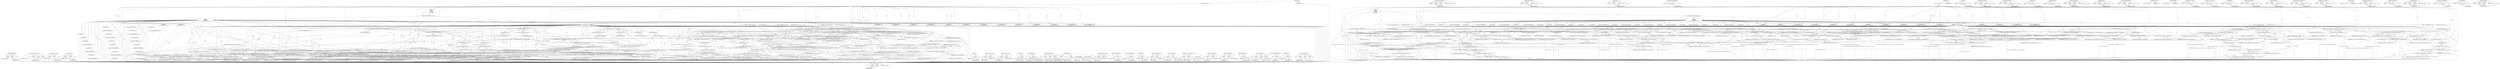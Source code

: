 digraph "SyncCreateEntry" {
vulnerable_348 [label=<(METHOD,SyncEndEnumeration)>];
vulnerable_349 [label=<(PARAM,p1)>];
vulnerable_350 [label=<(PARAM,p2)>];
vulnerable_351 [label=<(BLOCK,&lt;empty&gt;,&lt;empty&gt;)>];
vulnerable_352 [label=<(METHOD_RETURN,ANY)>];
vulnerable_327 [label=<(METHOD,SyncDoomEntriesBetween)>];
vulnerable_328 [label=<(PARAM,p1)>];
vulnerable_329 [label=<(PARAM,p2)>];
vulnerable_330 [label=<(PARAM,p3)>];
vulnerable_331 [label=<(BLOCK,&lt;empty&gt;,&lt;empty&gt;)>];
vulnerable_332 [label=<(METHOD_RETURN,ANY)>];
vulnerable_279 [label=<(METHOD,&lt;operator&gt;.lessThan)>];
vulnerable_280 [label=<(PARAM,p1)>];
vulnerable_281 [label=<(PARAM,p2)>];
vulnerable_282 [label=<(BLOCK,&lt;empty&gt;,&lt;empty&gt;)>];
vulnerable_283 [label=<(METHOD_RETURN,ANY)>];
vulnerable_302 [label=<(METHOD,std.move)>];
vulnerable_303 [label=<(PARAM,p1)>];
vulnerable_304 [label=<(PARAM,p2)>];
vulnerable_305 [label=<(BLOCK,&lt;empty&gt;,&lt;empty&gt;)>];
vulnerable_306 [label=<(METHOD_RETURN,ANY)>];
vulnerable_6 [label=<(METHOD,&lt;global&gt;)<SUB>1</SUB>>];
vulnerable_7 [label=<(BLOCK,&lt;empty&gt;,&lt;empty&gt;)<SUB>1</SUB>>];
vulnerable_8 [label=<(METHOD,ExecuteBackendOperation)<SUB>1</SUB>>];
vulnerable_9 [label="<(BLOCK,{
  switch (operation_) {
    case OP_INIT:
   ...,{
  switch (operation_) {
    case OP_INIT:
   ...)<SUB>1</SUB>>"];
vulnerable_10 [label=<(CONTROL_STRUCTURE,SWITCH,switch(operation_))<SUB>2</SUB>>];
vulnerable_11 [label=<(IDENTIFIER,operation_,switch(operation_))<SUB>2</SUB>>];
vulnerable_12 [label="<(BLOCK,{
    case OP_INIT:
      result_ = backend_-&gt;S...,{
    case OP_INIT:
      result_ = backend_-&gt;S...)<SUB>2</SUB>>"];
vulnerable_13 [label=<(JUMP_TARGET,case)<SUB>3</SUB>>];
vulnerable_14 [label="<(IDENTIFIER,OP_INIT,{
    case OP_INIT:
      result_ = backend_-&gt;S...)<SUB>3</SUB>>"];
vulnerable_15 [label=<(&lt;operator&gt;.assignment,result_ = backend_-&gt;SyncInit())<SUB>4</SUB>>];
vulnerable_16 [label=<(IDENTIFIER,result_,result_ = backend_-&gt;SyncInit())<SUB>4</SUB>>];
vulnerable_17 [label=<(SyncInit,backend_-&gt;SyncInit())<SUB>4</SUB>>];
vulnerable_18 [label=<(&lt;operator&gt;.indirectFieldAccess,backend_-&gt;SyncInit)<SUB>4</SUB>>];
vulnerable_19 [label=<(IDENTIFIER,backend_,backend_-&gt;SyncInit())<SUB>4</SUB>>];
vulnerable_20 [label=<(FIELD_IDENTIFIER,SyncInit,SyncInit)<SUB>4</SUB>>];
vulnerable_21 [label=<(CONTROL_STRUCTURE,BREAK,break;)<SUB>5</SUB>>];
vulnerable_22 [label=<(JUMP_TARGET,case)<SUB>6</SUB>>];
vulnerable_23 [label="<(IDENTIFIER,OP_OPEN,{
    case OP_INIT:
      result_ = backend_-&gt;S...)<SUB>6</SUB>>"];
vulnerable_24 [label=<(BLOCK,{
      scoped_refptr&lt;EntryImpl&gt; entry;
      r...,{
      scoped_refptr&lt;EntryImpl&gt; entry;
      r...)<SUB>6</SUB>>];
vulnerable_25 [label=<(&lt;operator&gt;.greaterThan,scoped_refptr&lt;EntryImpl&gt; entry)<SUB>7</SUB>>];
vulnerable_26 [label=<(&lt;operator&gt;.lessThan,scoped_refptr&lt;EntryImpl)<SUB>7</SUB>>];
vulnerable_27 [label=<(IDENTIFIER,scoped_refptr,scoped_refptr&lt;EntryImpl)<SUB>7</SUB>>];
vulnerable_28 [label=<(IDENTIFIER,EntryImpl,scoped_refptr&lt;EntryImpl)<SUB>7</SUB>>];
vulnerable_29 [label=<(IDENTIFIER,entry,scoped_refptr&lt;EntryImpl&gt; entry)<SUB>7</SUB>>];
vulnerable_30 [label=<(&lt;operator&gt;.assignment,result_ = backend_-&gt;SyncOpenEntry(key_, &amp;entry))<SUB>8</SUB>>];
vulnerable_31 [label=<(IDENTIFIER,result_,result_ = backend_-&gt;SyncOpenEntry(key_, &amp;entry))<SUB>8</SUB>>];
vulnerable_32 [label=<(SyncOpenEntry,backend_-&gt;SyncOpenEntry(key_, &amp;entry))<SUB>8</SUB>>];
vulnerable_33 [label=<(&lt;operator&gt;.indirectFieldAccess,backend_-&gt;SyncOpenEntry)<SUB>8</SUB>>];
vulnerable_34 [label=<(IDENTIFIER,backend_,backend_-&gt;SyncOpenEntry(key_, &amp;entry))<SUB>8</SUB>>];
vulnerable_35 [label=<(FIELD_IDENTIFIER,SyncOpenEntry,SyncOpenEntry)<SUB>8</SUB>>];
vulnerable_36 [label=<(IDENTIFIER,key_,backend_-&gt;SyncOpenEntry(key_, &amp;entry))<SUB>8</SUB>>];
vulnerable_37 [label=<(&lt;operator&gt;.addressOf,&amp;entry)<SUB>8</SUB>>];
vulnerable_38 [label=<(IDENTIFIER,entry,backend_-&gt;SyncOpenEntry(key_, &amp;entry))<SUB>8</SUB>>];
vulnerable_39 [label="<(&lt;operator&gt;.assignment,*entry_ptr_ = LeakEntryImpl(std::move(entry)))<SUB>9</SUB>>"];
vulnerable_40 [label=<(&lt;operator&gt;.indirection,*entry_ptr_)<SUB>9</SUB>>];
vulnerable_41 [label="<(IDENTIFIER,entry_ptr_,*entry_ptr_ = LeakEntryImpl(std::move(entry)))<SUB>9</SUB>>"];
vulnerable_42 [label="<(LeakEntryImpl,LeakEntryImpl(std::move(entry)))<SUB>9</SUB>>"];
vulnerable_43 [label="<(std.move,std::move(entry))<SUB>9</SUB>>"];
vulnerable_44 [label="<(&lt;operator&gt;.fieldAccess,std::move)<SUB>9</SUB>>"];
vulnerable_45 [label="<(IDENTIFIER,std,std::move(entry))<SUB>9</SUB>>"];
vulnerable_46 [label=<(FIELD_IDENTIFIER,move,move)<SUB>9</SUB>>];
vulnerable_47 [label="<(IDENTIFIER,entry,std::move(entry))<SUB>9</SUB>>"];
vulnerable_48 [label=<(CONTROL_STRUCTURE,BREAK,break;)<SUB>10</SUB>>];
vulnerable_49 [label=<(JUMP_TARGET,case)<SUB>12</SUB>>];
vulnerable_50 [label="<(IDENTIFIER,OP_CREATE,{
    case OP_INIT:
      result_ = backend_-&gt;S...)<SUB>12</SUB>>"];
vulnerable_51 [label=<(BLOCK,{
      scoped_refptr&lt;EntryImpl&gt; entry;
      r...,{
      scoped_refptr&lt;EntryImpl&gt; entry;
      r...)<SUB>12</SUB>>];
vulnerable_52 [label=<(&lt;operator&gt;.greaterThan,scoped_refptr&lt;EntryImpl&gt; entry)<SUB>13</SUB>>];
vulnerable_53 [label=<(&lt;operator&gt;.lessThan,scoped_refptr&lt;EntryImpl)<SUB>13</SUB>>];
vulnerable_54 [label=<(IDENTIFIER,scoped_refptr,scoped_refptr&lt;EntryImpl)<SUB>13</SUB>>];
vulnerable_55 [label=<(IDENTIFIER,EntryImpl,scoped_refptr&lt;EntryImpl)<SUB>13</SUB>>];
vulnerable_56 [label=<(IDENTIFIER,entry,scoped_refptr&lt;EntryImpl&gt; entry)<SUB>13</SUB>>];
vulnerable_57 [label=<(&lt;operator&gt;.assignment,result_ = backend_-&gt;SyncCreateEntry(key_, &amp;entry))<SUB>14</SUB>>];
vulnerable_58 [label=<(IDENTIFIER,result_,result_ = backend_-&gt;SyncCreateEntry(key_, &amp;entry))<SUB>14</SUB>>];
vulnerable_59 [label=<(SyncCreateEntry,backend_-&gt;SyncCreateEntry(key_, &amp;entry))<SUB>14</SUB>>];
vulnerable_60 [label=<(&lt;operator&gt;.indirectFieldAccess,backend_-&gt;SyncCreateEntry)<SUB>14</SUB>>];
vulnerable_61 [label=<(IDENTIFIER,backend_,backend_-&gt;SyncCreateEntry(key_, &amp;entry))<SUB>14</SUB>>];
vulnerable_62 [label=<(FIELD_IDENTIFIER,SyncCreateEntry,SyncCreateEntry)<SUB>14</SUB>>];
vulnerable_63 [label=<(IDENTIFIER,key_,backend_-&gt;SyncCreateEntry(key_, &amp;entry))<SUB>14</SUB>>];
vulnerable_64 [label=<(&lt;operator&gt;.addressOf,&amp;entry)<SUB>14</SUB>>];
vulnerable_65 [label=<(IDENTIFIER,entry,backend_-&gt;SyncCreateEntry(key_, &amp;entry))<SUB>14</SUB>>];
vulnerable_66 [label="<(&lt;operator&gt;.assignment,*entry_ptr_ = LeakEntryImpl(std::move(entry)))<SUB>15</SUB>>"];
vulnerable_67 [label=<(&lt;operator&gt;.indirection,*entry_ptr_)<SUB>15</SUB>>];
vulnerable_68 [label="<(IDENTIFIER,entry_ptr_,*entry_ptr_ = LeakEntryImpl(std::move(entry)))<SUB>15</SUB>>"];
vulnerable_69 [label="<(LeakEntryImpl,LeakEntryImpl(std::move(entry)))<SUB>15</SUB>>"];
vulnerable_70 [label="<(std.move,std::move(entry))<SUB>15</SUB>>"];
vulnerable_71 [label="<(&lt;operator&gt;.fieldAccess,std::move)<SUB>15</SUB>>"];
vulnerable_72 [label="<(IDENTIFIER,std,std::move(entry))<SUB>15</SUB>>"];
vulnerable_73 [label=<(FIELD_IDENTIFIER,move,move)<SUB>15</SUB>>];
vulnerable_74 [label="<(IDENTIFIER,entry,std::move(entry))<SUB>15</SUB>>"];
vulnerable_75 [label=<(CONTROL_STRUCTURE,BREAK,break;)<SUB>16</SUB>>];
vulnerable_76 [label=<(JUMP_TARGET,case)<SUB>18</SUB>>];
vulnerable_77 [label="<(IDENTIFIER,OP_DOOM,{
    case OP_INIT:
      result_ = backend_-&gt;S...)<SUB>18</SUB>>"];
vulnerable_78 [label=<(&lt;operator&gt;.assignment,result_ = backend_-&gt;SyncDoomEntry(key_))<SUB>19</SUB>>];
vulnerable_79 [label=<(IDENTIFIER,result_,result_ = backend_-&gt;SyncDoomEntry(key_))<SUB>19</SUB>>];
vulnerable_80 [label=<(SyncDoomEntry,backend_-&gt;SyncDoomEntry(key_))<SUB>19</SUB>>];
vulnerable_81 [label=<(&lt;operator&gt;.indirectFieldAccess,backend_-&gt;SyncDoomEntry)<SUB>19</SUB>>];
vulnerable_82 [label=<(IDENTIFIER,backend_,backend_-&gt;SyncDoomEntry(key_))<SUB>19</SUB>>];
vulnerable_83 [label=<(FIELD_IDENTIFIER,SyncDoomEntry,SyncDoomEntry)<SUB>19</SUB>>];
vulnerable_84 [label=<(IDENTIFIER,key_,backend_-&gt;SyncDoomEntry(key_))<SUB>19</SUB>>];
vulnerable_85 [label=<(CONTROL_STRUCTURE,BREAK,break;)<SUB>20</SUB>>];
vulnerable_86 [label=<(JUMP_TARGET,case)<SUB>21</SUB>>];
vulnerable_87 [label="<(IDENTIFIER,OP_DOOM_ALL,{
    case OP_INIT:
      result_ = backend_-&gt;S...)<SUB>21</SUB>>"];
vulnerable_88 [label=<(&lt;operator&gt;.assignment,result_ = backend_-&gt;SyncDoomAllEntries())<SUB>22</SUB>>];
vulnerable_89 [label=<(IDENTIFIER,result_,result_ = backend_-&gt;SyncDoomAllEntries())<SUB>22</SUB>>];
vulnerable_90 [label=<(SyncDoomAllEntries,backend_-&gt;SyncDoomAllEntries())<SUB>22</SUB>>];
vulnerable_91 [label=<(&lt;operator&gt;.indirectFieldAccess,backend_-&gt;SyncDoomAllEntries)<SUB>22</SUB>>];
vulnerable_92 [label=<(IDENTIFIER,backend_,backend_-&gt;SyncDoomAllEntries())<SUB>22</SUB>>];
vulnerable_93 [label=<(FIELD_IDENTIFIER,SyncDoomAllEntries,SyncDoomAllEntries)<SUB>22</SUB>>];
vulnerable_94 [label=<(CONTROL_STRUCTURE,BREAK,break;)<SUB>23</SUB>>];
vulnerable_95 [label=<(JUMP_TARGET,case)<SUB>24</SUB>>];
vulnerable_96 [label="<(IDENTIFIER,OP_DOOM_BETWEEN,{
    case OP_INIT:
      result_ = backend_-&gt;S...)<SUB>24</SUB>>"];
vulnerable_97 [label=<(&lt;operator&gt;.assignment,result_ = backend_-&gt;SyncDoomEntriesBetween(init...)<SUB>25</SUB>>];
vulnerable_98 [label=<(IDENTIFIER,result_,result_ = backend_-&gt;SyncDoomEntriesBetween(init...)<SUB>25</SUB>>];
vulnerable_99 [label=<(SyncDoomEntriesBetween,backend_-&gt;SyncDoomEntriesBetween(initial_time_,...)<SUB>25</SUB>>];
vulnerable_100 [label=<(&lt;operator&gt;.indirectFieldAccess,backend_-&gt;SyncDoomEntriesBetween)<SUB>25</SUB>>];
vulnerable_101 [label=<(IDENTIFIER,backend_,backend_-&gt;SyncDoomEntriesBetween(initial_time_,...)<SUB>25</SUB>>];
vulnerable_102 [label=<(FIELD_IDENTIFIER,SyncDoomEntriesBetween,SyncDoomEntriesBetween)<SUB>25</SUB>>];
vulnerable_103 [label=<(IDENTIFIER,initial_time_,backend_-&gt;SyncDoomEntriesBetween(initial_time_,...)<SUB>25</SUB>>];
vulnerable_104 [label=<(IDENTIFIER,end_time_,backend_-&gt;SyncDoomEntriesBetween(initial_time_,...)<SUB>25</SUB>>];
vulnerable_105 [label=<(CONTROL_STRUCTURE,BREAK,break;)<SUB>26</SUB>>];
vulnerable_106 [label=<(JUMP_TARGET,case)<SUB>27</SUB>>];
vulnerable_107 [label="<(IDENTIFIER,OP_DOOM_SINCE,{
    case OP_INIT:
      result_ = backend_-&gt;S...)<SUB>27</SUB>>"];
vulnerable_108 [label=<(&lt;operator&gt;.assignment,result_ = backend_-&gt;SyncDoomEntriesSince(initia...)<SUB>28</SUB>>];
vulnerable_109 [label=<(IDENTIFIER,result_,result_ = backend_-&gt;SyncDoomEntriesSince(initia...)<SUB>28</SUB>>];
vulnerable_110 [label=<(SyncDoomEntriesSince,backend_-&gt;SyncDoomEntriesSince(initial_time_))<SUB>28</SUB>>];
vulnerable_111 [label=<(&lt;operator&gt;.indirectFieldAccess,backend_-&gt;SyncDoomEntriesSince)<SUB>28</SUB>>];
vulnerable_112 [label=<(IDENTIFIER,backend_,backend_-&gt;SyncDoomEntriesSince(initial_time_))<SUB>28</SUB>>];
vulnerable_113 [label=<(FIELD_IDENTIFIER,SyncDoomEntriesSince,SyncDoomEntriesSince)<SUB>28</SUB>>];
vulnerable_114 [label=<(IDENTIFIER,initial_time_,backend_-&gt;SyncDoomEntriesSince(initial_time_))<SUB>28</SUB>>];
vulnerable_115 [label=<(CONTROL_STRUCTURE,BREAK,break;)<SUB>29</SUB>>];
vulnerable_116 [label=<(JUMP_TARGET,case)<SUB>30</SUB>>];
vulnerable_117 [label="<(IDENTIFIER,OP_SIZE_ALL,{
    case OP_INIT:
      result_ = backend_-&gt;S...)<SUB>30</SUB>>"];
vulnerable_118 [label=<(&lt;operator&gt;.assignment,result_ = backend_-&gt;SyncCalculateSizeOfAllEntri...)<SUB>31</SUB>>];
vulnerable_119 [label=<(IDENTIFIER,result_,result_ = backend_-&gt;SyncCalculateSizeOfAllEntri...)<SUB>31</SUB>>];
vulnerable_120 [label=<(SyncCalculateSizeOfAllEntries,backend_-&gt;SyncCalculateSizeOfAllEntries())<SUB>31</SUB>>];
vulnerable_121 [label=<(&lt;operator&gt;.indirectFieldAccess,backend_-&gt;SyncCalculateSizeOfAllEntries)<SUB>31</SUB>>];
vulnerable_122 [label=<(IDENTIFIER,backend_,backend_-&gt;SyncCalculateSizeOfAllEntries())<SUB>31</SUB>>];
vulnerable_123 [label=<(FIELD_IDENTIFIER,SyncCalculateSizeOfAllEntries,SyncCalculateSizeOfAllEntries)<SUB>31</SUB>>];
vulnerable_124 [label=<(CONTROL_STRUCTURE,BREAK,break;)<SUB>32</SUB>>];
vulnerable_125 [label=<(JUMP_TARGET,case)<SUB>33</SUB>>];
vulnerable_126 [label="<(IDENTIFIER,OP_OPEN_NEXT,{
    case OP_INIT:
      result_ = backend_-&gt;S...)<SUB>33</SUB>>"];
vulnerable_127 [label=<(BLOCK,{
      scoped_refptr&lt;EntryImpl&gt; entry;
      r...,{
      scoped_refptr&lt;EntryImpl&gt; entry;
      r...)<SUB>33</SUB>>];
vulnerable_128 [label=<(&lt;operator&gt;.greaterThan,scoped_refptr&lt;EntryImpl&gt; entry)<SUB>34</SUB>>];
vulnerable_129 [label=<(&lt;operator&gt;.lessThan,scoped_refptr&lt;EntryImpl)<SUB>34</SUB>>];
vulnerable_130 [label=<(IDENTIFIER,scoped_refptr,scoped_refptr&lt;EntryImpl)<SUB>34</SUB>>];
vulnerable_131 [label=<(IDENTIFIER,EntryImpl,scoped_refptr&lt;EntryImpl)<SUB>34</SUB>>];
vulnerable_132 [label=<(IDENTIFIER,entry,scoped_refptr&lt;EntryImpl&gt; entry)<SUB>34</SUB>>];
vulnerable_133 [label=<(&lt;operator&gt;.assignment,result_ = backend_-&gt;SyncOpenNextEntry(iterator_...)<SUB>35</SUB>>];
vulnerable_134 [label=<(IDENTIFIER,result_,result_ = backend_-&gt;SyncOpenNextEntry(iterator_...)<SUB>35</SUB>>];
vulnerable_135 [label=<(SyncOpenNextEntry,backend_-&gt;SyncOpenNextEntry(iterator_, &amp;entry))<SUB>35</SUB>>];
vulnerable_136 [label=<(&lt;operator&gt;.indirectFieldAccess,backend_-&gt;SyncOpenNextEntry)<SUB>35</SUB>>];
vulnerable_137 [label=<(IDENTIFIER,backend_,backend_-&gt;SyncOpenNextEntry(iterator_, &amp;entry))<SUB>35</SUB>>];
vulnerable_138 [label=<(FIELD_IDENTIFIER,SyncOpenNextEntry,SyncOpenNextEntry)<SUB>35</SUB>>];
vulnerable_139 [label=<(IDENTIFIER,iterator_,backend_-&gt;SyncOpenNextEntry(iterator_, &amp;entry))<SUB>35</SUB>>];
vulnerable_140 [label=<(&lt;operator&gt;.addressOf,&amp;entry)<SUB>35</SUB>>];
vulnerable_141 [label=<(IDENTIFIER,entry,backend_-&gt;SyncOpenNextEntry(iterator_, &amp;entry))<SUB>35</SUB>>];
vulnerable_142 [label="<(&lt;operator&gt;.assignment,*entry_ptr_ = LeakEntryImpl(std::move(entry)))<SUB>36</SUB>>"];
vulnerable_143 [label=<(&lt;operator&gt;.indirection,*entry_ptr_)<SUB>36</SUB>>];
vulnerable_144 [label="<(IDENTIFIER,entry_ptr_,*entry_ptr_ = LeakEntryImpl(std::move(entry)))<SUB>36</SUB>>"];
vulnerable_145 [label="<(LeakEntryImpl,LeakEntryImpl(std::move(entry)))<SUB>36</SUB>>"];
vulnerable_146 [label="<(std.move,std::move(entry))<SUB>36</SUB>>"];
vulnerable_147 [label="<(&lt;operator&gt;.fieldAccess,std::move)<SUB>36</SUB>>"];
vulnerable_148 [label="<(IDENTIFIER,std,std::move(entry))<SUB>36</SUB>>"];
vulnerable_149 [label=<(FIELD_IDENTIFIER,move,move)<SUB>36</SUB>>];
vulnerable_150 [label="<(IDENTIFIER,entry,std::move(entry))<SUB>36</SUB>>"];
vulnerable_151 [label=<(CONTROL_STRUCTURE,BREAK,break;)<SUB>37</SUB>>];
vulnerable_152 [label=<(JUMP_TARGET,case)<SUB>39</SUB>>];
vulnerable_153 [label="<(IDENTIFIER,OP_END_ENUMERATION,{
    case OP_INIT:
      result_ = backend_-&gt;S...)<SUB>39</SUB>>"];
vulnerable_154 [label="<(SyncEndEnumeration,backend_-&gt;SyncEndEnumeration(std::move(scoped_i...)<SUB>40</SUB>>"];
vulnerable_155 [label=<(&lt;operator&gt;.indirectFieldAccess,backend_-&gt;SyncEndEnumeration)<SUB>40</SUB>>];
vulnerable_156 [label="<(IDENTIFIER,backend_,backend_-&gt;SyncEndEnumeration(std::move(scoped_i...)<SUB>40</SUB>>"];
vulnerable_157 [label=<(FIELD_IDENTIFIER,SyncEndEnumeration,SyncEndEnumeration)<SUB>40</SUB>>];
vulnerable_158 [label="<(std.move,std::move(scoped_iterator_))<SUB>40</SUB>>"];
vulnerable_159 [label="<(&lt;operator&gt;.fieldAccess,std::move)<SUB>40</SUB>>"];
vulnerable_160 [label="<(IDENTIFIER,std,std::move(scoped_iterator_))<SUB>40</SUB>>"];
vulnerable_161 [label=<(FIELD_IDENTIFIER,move,move)<SUB>40</SUB>>];
vulnerable_162 [label="<(IDENTIFIER,scoped_iterator_,std::move(scoped_iterator_))<SUB>40</SUB>>"];
vulnerable_163 [label="<(&lt;operator&gt;.assignment,result_ = net::OK)<SUB>41</SUB>>"];
vulnerable_164 [label="<(IDENTIFIER,result_,result_ = net::OK)<SUB>41</SUB>>"];
vulnerable_165 [label="<(&lt;operator&gt;.fieldAccess,net::OK)<SUB>41</SUB>>"];
vulnerable_166 [label="<(IDENTIFIER,net,result_ = net::OK)<SUB>41</SUB>>"];
vulnerable_167 [label=<(FIELD_IDENTIFIER,OK,OK)<SUB>41</SUB>>];
vulnerable_168 [label=<(CONTROL_STRUCTURE,BREAK,break;)<SUB>42</SUB>>];
vulnerable_169 [label=<(JUMP_TARGET,case)<SUB>43</SUB>>];
vulnerable_170 [label="<(IDENTIFIER,OP_ON_EXTERNAL_CACHE_HIT,{
    case OP_INIT:
      result_ = backend_-&gt;S...)<SUB>43</SUB>>"];
vulnerable_171 [label=<(SyncOnExternalCacheHit,backend_-&gt;SyncOnExternalCacheHit(key_))<SUB>44</SUB>>];
vulnerable_172 [label=<(&lt;operator&gt;.indirectFieldAccess,backend_-&gt;SyncOnExternalCacheHit)<SUB>44</SUB>>];
vulnerable_173 [label=<(IDENTIFIER,backend_,backend_-&gt;SyncOnExternalCacheHit(key_))<SUB>44</SUB>>];
vulnerable_174 [label=<(FIELD_IDENTIFIER,SyncOnExternalCacheHit,SyncOnExternalCacheHit)<SUB>44</SUB>>];
vulnerable_175 [label=<(IDENTIFIER,key_,backend_-&gt;SyncOnExternalCacheHit(key_))<SUB>44</SUB>>];
vulnerable_176 [label="<(&lt;operator&gt;.assignment,result_ = net::OK)<SUB>45</SUB>>"];
vulnerable_177 [label="<(IDENTIFIER,result_,result_ = net::OK)<SUB>45</SUB>>"];
vulnerable_178 [label="<(&lt;operator&gt;.fieldAccess,net::OK)<SUB>45</SUB>>"];
vulnerable_179 [label="<(IDENTIFIER,net,result_ = net::OK)<SUB>45</SUB>>"];
vulnerable_180 [label=<(FIELD_IDENTIFIER,OK,OK)<SUB>45</SUB>>];
vulnerable_181 [label=<(CONTROL_STRUCTURE,BREAK,break;)<SUB>46</SUB>>];
vulnerable_182 [label=<(JUMP_TARGET,case)<SUB>47</SUB>>];
vulnerable_183 [label="<(IDENTIFIER,OP_CLOSE_ENTRY,{
    case OP_INIT:
      result_ = backend_-&gt;S...)<SUB>47</SUB>>"];
vulnerable_184 [label=<(Release,entry_-&gt;Release())<SUB>48</SUB>>];
vulnerable_185 [label=<(&lt;operator&gt;.indirectFieldAccess,entry_-&gt;Release)<SUB>48</SUB>>];
vulnerable_186 [label=<(IDENTIFIER,entry_,entry_-&gt;Release())<SUB>48</SUB>>];
vulnerable_187 [label=<(FIELD_IDENTIFIER,Release,Release)<SUB>48</SUB>>];
vulnerable_188 [label="<(&lt;operator&gt;.assignment,result_ = net::OK)<SUB>49</SUB>>"];
vulnerable_189 [label="<(IDENTIFIER,result_,result_ = net::OK)<SUB>49</SUB>>"];
vulnerable_190 [label="<(&lt;operator&gt;.fieldAccess,net::OK)<SUB>49</SUB>>"];
vulnerable_191 [label="<(IDENTIFIER,net,result_ = net::OK)<SUB>49</SUB>>"];
vulnerable_192 [label=<(FIELD_IDENTIFIER,OK,OK)<SUB>49</SUB>>];
vulnerable_193 [label=<(CONTROL_STRUCTURE,BREAK,break;)<SUB>50</SUB>>];
vulnerable_194 [label=<(JUMP_TARGET,case)<SUB>51</SUB>>];
vulnerable_195 [label="<(IDENTIFIER,OP_DOOM_ENTRY,{
    case OP_INIT:
      result_ = backend_-&gt;S...)<SUB>51</SUB>>"];
vulnerable_196 [label=<(DoomImpl,entry_-&gt;DoomImpl())<SUB>52</SUB>>];
vulnerable_197 [label=<(&lt;operator&gt;.indirectFieldAccess,entry_-&gt;DoomImpl)<SUB>52</SUB>>];
vulnerable_198 [label=<(IDENTIFIER,entry_,entry_-&gt;DoomImpl())<SUB>52</SUB>>];
vulnerable_199 [label=<(FIELD_IDENTIFIER,DoomImpl,DoomImpl)<SUB>52</SUB>>];
vulnerable_200 [label="<(&lt;operator&gt;.assignment,result_ = net::OK)<SUB>53</SUB>>"];
vulnerable_201 [label="<(IDENTIFIER,result_,result_ = net::OK)<SUB>53</SUB>>"];
vulnerable_202 [label="<(&lt;operator&gt;.fieldAccess,net::OK)<SUB>53</SUB>>"];
vulnerable_203 [label="<(IDENTIFIER,net,result_ = net::OK)<SUB>53</SUB>>"];
vulnerable_204 [label=<(FIELD_IDENTIFIER,OK,OK)<SUB>53</SUB>>];
vulnerable_205 [label=<(CONTROL_STRUCTURE,BREAK,break;)<SUB>54</SUB>>];
vulnerable_206 [label=<(JUMP_TARGET,case)<SUB>55</SUB>>];
vulnerable_207 [label="<(IDENTIFIER,OP_FLUSH_QUEUE,{
    case OP_INIT:
      result_ = backend_-&gt;S...)<SUB>55</SUB>>"];
vulnerable_208 [label="<(&lt;operator&gt;.assignment,result_ = net::OK)<SUB>56</SUB>>"];
vulnerable_209 [label="<(IDENTIFIER,result_,result_ = net::OK)<SUB>56</SUB>>"];
vulnerable_210 [label="<(&lt;operator&gt;.fieldAccess,net::OK)<SUB>56</SUB>>"];
vulnerable_211 [label="<(IDENTIFIER,net,result_ = net::OK)<SUB>56</SUB>>"];
vulnerable_212 [label=<(FIELD_IDENTIFIER,OK,OK)<SUB>56</SUB>>];
vulnerable_213 [label=<(CONTROL_STRUCTURE,BREAK,break;)<SUB>57</SUB>>];
vulnerable_214 [label=<(JUMP_TARGET,case)<SUB>58</SUB>>];
vulnerable_215 [label="<(IDENTIFIER,OP_RUN_TASK,{
    case OP_INIT:
      result_ = backend_-&gt;S...)<SUB>58</SUB>>"];
vulnerable_216 [label=<(Run,task_.Run())<SUB>59</SUB>>];
vulnerable_217 [label=<(&lt;operator&gt;.fieldAccess,task_.Run)<SUB>59</SUB>>];
vulnerable_218 [label=<(IDENTIFIER,task_,task_.Run())<SUB>59</SUB>>];
vulnerable_219 [label=<(FIELD_IDENTIFIER,Run,Run)<SUB>59</SUB>>];
vulnerable_220 [label="<(&lt;operator&gt;.assignment,result_ = net::OK)<SUB>60</SUB>>"];
vulnerable_221 [label="<(IDENTIFIER,result_,result_ = net::OK)<SUB>60</SUB>>"];
vulnerable_222 [label="<(&lt;operator&gt;.fieldAccess,net::OK)<SUB>60</SUB>>"];
vulnerable_223 [label="<(IDENTIFIER,net,result_ = net::OK)<SUB>60</SUB>>"];
vulnerable_224 [label=<(FIELD_IDENTIFIER,OK,OK)<SUB>60</SUB>>];
vulnerable_225 [label=<(CONTROL_STRUCTURE,BREAK,break;)<SUB>61</SUB>>];
vulnerable_226 [label=<(JUMP_TARGET,default)<SUB>62</SUB>>];
vulnerable_227 [label=<(&lt;operator&gt;.shiftLeft,NOTREACHED() &lt;&lt; &quot;Invalid Operation&quot;)<SUB>63</SUB>>];
vulnerable_228 [label=<(NOTREACHED,NOTREACHED())<SUB>63</SUB>>];
vulnerable_229 [label=<(LITERAL,&quot;Invalid Operation&quot;,NOTREACHED() &lt;&lt; &quot;Invalid Operation&quot;)<SUB>63</SUB>>];
vulnerable_230 [label="<(&lt;operator&gt;.assignment,result_ = net::ERR_UNEXPECTED)<SUB>64</SUB>>"];
vulnerable_231 [label="<(IDENTIFIER,result_,result_ = net::ERR_UNEXPECTED)<SUB>64</SUB>>"];
vulnerable_232 [label="<(&lt;operator&gt;.fieldAccess,net::ERR_UNEXPECTED)<SUB>64</SUB>>"];
vulnerable_233 [label="<(IDENTIFIER,net,result_ = net::ERR_UNEXPECTED)<SUB>64</SUB>>"];
vulnerable_234 [label=<(FIELD_IDENTIFIER,ERR_UNEXPECTED,ERR_UNEXPECTED)<SUB>64</SUB>>];
vulnerable_235 [label="<(DCHECK_NE,DCHECK_NE(net::ERR_IO_PENDING, result_))<SUB>66</SUB>>"];
vulnerable_236 [label="<(&lt;operator&gt;.fieldAccess,net::ERR_IO_PENDING)<SUB>66</SUB>>"];
vulnerable_237 [label="<(IDENTIFIER,net,DCHECK_NE(net::ERR_IO_PENDING, result_))<SUB>66</SUB>>"];
vulnerable_238 [label=<(FIELD_IDENTIFIER,ERR_IO_PENDING,ERR_IO_PENDING)<SUB>66</SUB>>];
vulnerable_239 [label="<(IDENTIFIER,result_,DCHECK_NE(net::ERR_IO_PENDING, result_))<SUB>66</SUB>>"];
vulnerable_240 [label=<(NotifyController,NotifyController())<SUB>67</SUB>>];
vulnerable_241 [label=<(METHOD_RETURN,void)<SUB>1</SUB>>];
vulnerable_243 [label=<(METHOD_RETURN,ANY)<SUB>1</SUB>>];
vulnerable_366 [label=<(METHOD,Run)>];
vulnerable_367 [label=<(PARAM,p1)>];
vulnerable_368 [label=<(BLOCK,&lt;empty&gt;,&lt;empty&gt;)>];
vulnerable_369 [label=<(METHOD_RETURN,ANY)>];
vulnerable_307 [label=<(METHOD,&lt;operator&gt;.fieldAccess)>];
vulnerable_308 [label=<(PARAM,p1)>];
vulnerable_309 [label=<(PARAM,p2)>];
vulnerable_310 [label=<(BLOCK,&lt;empty&gt;,&lt;empty&gt;)>];
vulnerable_311 [label=<(METHOD_RETURN,ANY)>];
vulnerable_370 [label=<(METHOD,&lt;operator&gt;.shiftLeft)>];
vulnerable_371 [label=<(PARAM,p1)>];
vulnerable_372 [label=<(PARAM,p2)>];
vulnerable_373 [label=<(BLOCK,&lt;empty&gt;,&lt;empty&gt;)>];
vulnerable_374 [label=<(METHOD_RETURN,ANY)>];
vulnerable_265 [label=<(METHOD,SyncInit)>];
vulnerable_266 [label=<(PARAM,p1)>];
vulnerable_267 [label=<(BLOCK,&lt;empty&gt;,&lt;empty&gt;)>];
vulnerable_268 [label=<(METHOD_RETURN,ANY)>];
vulnerable_298 [label=<(METHOD,LeakEntryImpl)>];
vulnerable_299 [label=<(PARAM,p1)>];
vulnerable_300 [label=<(BLOCK,&lt;empty&gt;,&lt;empty&gt;)>];
vulnerable_301 [label=<(METHOD_RETURN,ANY)>];
vulnerable_342 [label=<(METHOD,SyncOpenNextEntry)>];
vulnerable_343 [label=<(PARAM,p1)>];
vulnerable_344 [label=<(PARAM,p2)>];
vulnerable_345 [label=<(PARAM,p3)>];
vulnerable_346 [label=<(BLOCK,&lt;empty&gt;,&lt;empty&gt;)>];
vulnerable_347 [label=<(METHOD_RETURN,ANY)>];
vulnerable_378 [label=<(METHOD,DCHECK_NE)>];
vulnerable_379 [label=<(PARAM,p1)>];
vulnerable_380 [label=<(PARAM,p2)>];
vulnerable_381 [label=<(BLOCK,&lt;empty&gt;,&lt;empty&gt;)>];
vulnerable_382 [label=<(METHOD_RETURN,ANY)>];
vulnerable_353 [label=<(METHOD,SyncOnExternalCacheHit)>];
vulnerable_354 [label=<(PARAM,p1)>];
vulnerable_355 [label=<(PARAM,p2)>];
vulnerable_356 [label=<(BLOCK,&lt;empty&gt;,&lt;empty&gt;)>];
vulnerable_357 [label=<(METHOD_RETURN,ANY)>];
vulnerable_383 [label=<(METHOD,NotifyController)>];
vulnerable_384 [label=<(BLOCK,&lt;empty&gt;,&lt;empty&gt;)>];
vulnerable_385 [label=<(METHOD_RETURN,ANY)>];
vulnerable_375 [label=<(METHOD,NOTREACHED)>];
vulnerable_376 [label=<(BLOCK,&lt;empty&gt;,&lt;empty&gt;)>];
vulnerable_377 [label=<(METHOD_RETURN,ANY)>];
vulnerable_294 [label=<(METHOD,&lt;operator&gt;.indirection)>];
vulnerable_295 [label=<(PARAM,p1)>];
vulnerable_296 [label=<(BLOCK,&lt;empty&gt;,&lt;empty&gt;)>];
vulnerable_297 [label=<(METHOD_RETURN,ANY)>];
vulnerable_290 [label=<(METHOD,&lt;operator&gt;.addressOf)>];
vulnerable_291 [label=<(PARAM,p1)>];
vulnerable_292 [label=<(BLOCK,&lt;empty&gt;,&lt;empty&gt;)>];
vulnerable_293 [label=<(METHOD_RETURN,ANY)>];
vulnerable_358 [label=<(METHOD,Release)>];
vulnerable_359 [label=<(PARAM,p1)>];
vulnerable_360 [label=<(BLOCK,&lt;empty&gt;,&lt;empty&gt;)>];
vulnerable_361 [label=<(METHOD_RETURN,ANY)>];
vulnerable_274 [label=<(METHOD,&lt;operator&gt;.greaterThan)>];
vulnerable_275 [label=<(PARAM,p1)>];
vulnerable_276 [label=<(PARAM,p2)>];
vulnerable_277 [label=<(BLOCK,&lt;empty&gt;,&lt;empty&gt;)>];
vulnerable_278 [label=<(METHOD_RETURN,ANY)>];
vulnerable_318 [label=<(METHOD,SyncDoomEntry)>];
vulnerable_319 [label=<(PARAM,p1)>];
vulnerable_320 [label=<(PARAM,p2)>];
vulnerable_321 [label=<(BLOCK,&lt;empty&gt;,&lt;empty&gt;)>];
vulnerable_322 [label=<(METHOD_RETURN,ANY)>];
vulnerable_269 [label=<(METHOD,&lt;operator&gt;.indirectFieldAccess)>];
vulnerable_270 [label=<(PARAM,p1)>];
vulnerable_271 [label=<(PARAM,p2)>];
vulnerable_272 [label=<(BLOCK,&lt;empty&gt;,&lt;empty&gt;)>];
vulnerable_273 [label=<(METHOD_RETURN,ANY)>];
vulnerable_260 [label=<(METHOD,&lt;operator&gt;.assignment)>];
vulnerable_261 [label=<(PARAM,p1)>];
vulnerable_262 [label=<(PARAM,p2)>];
vulnerable_263 [label=<(BLOCK,&lt;empty&gt;,&lt;empty&gt;)>];
vulnerable_264 [label=<(METHOD_RETURN,ANY)>];
vulnerable_254 [label=<(METHOD,&lt;global&gt;)<SUB>1</SUB>>];
vulnerable_255 [label=<(BLOCK,&lt;empty&gt;,&lt;empty&gt;)>];
vulnerable_256 [label=<(METHOD_RETURN,ANY)>];
vulnerable_333 [label=<(METHOD,SyncDoomEntriesSince)>];
vulnerable_334 [label=<(PARAM,p1)>];
vulnerable_335 [label=<(PARAM,p2)>];
vulnerable_336 [label=<(BLOCK,&lt;empty&gt;,&lt;empty&gt;)>];
vulnerable_337 [label=<(METHOD_RETURN,ANY)>];
vulnerable_323 [label=<(METHOD,SyncDoomAllEntries)>];
vulnerable_324 [label=<(PARAM,p1)>];
vulnerable_325 [label=<(BLOCK,&lt;empty&gt;,&lt;empty&gt;)>];
vulnerable_326 [label=<(METHOD_RETURN,ANY)>];
vulnerable_284 [label=<(METHOD,SyncOpenEntry)>];
vulnerable_285 [label=<(PARAM,p1)>];
vulnerable_286 [label=<(PARAM,p2)>];
vulnerable_287 [label=<(PARAM,p3)>];
vulnerable_288 [label=<(BLOCK,&lt;empty&gt;,&lt;empty&gt;)>];
vulnerable_289 [label=<(METHOD_RETURN,ANY)>];
vulnerable_338 [label=<(METHOD,SyncCalculateSizeOfAllEntries)>];
vulnerable_339 [label=<(PARAM,p1)>];
vulnerable_340 [label=<(BLOCK,&lt;empty&gt;,&lt;empty&gt;)>];
vulnerable_341 [label=<(METHOD_RETURN,ANY)>];
vulnerable_362 [label=<(METHOD,DoomImpl)>];
vulnerable_363 [label=<(PARAM,p1)>];
vulnerable_364 [label=<(BLOCK,&lt;empty&gt;,&lt;empty&gt;)>];
vulnerable_365 [label=<(METHOD_RETURN,ANY)>];
vulnerable_312 [label=<(METHOD,SyncCreateEntry)>];
vulnerable_313 [label=<(PARAM,p1)>];
vulnerable_314 [label=<(PARAM,p2)>];
vulnerable_315 [label=<(PARAM,p3)>];
vulnerable_316 [label=<(BLOCK,&lt;empty&gt;,&lt;empty&gt;)>];
vulnerable_317 [label=<(METHOD_RETURN,ANY)>];
fixed_352 [label=<(METHOD,SyncEndEnumeration)>];
fixed_353 [label=<(PARAM,p1)>];
fixed_354 [label=<(PARAM,p2)>];
fixed_355 [label=<(BLOCK,&lt;empty&gt;,&lt;empty&gt;)>];
fixed_356 [label=<(METHOD_RETURN,ANY)>];
fixed_331 [label=<(METHOD,SyncDoomEntriesBetween)>];
fixed_332 [label=<(PARAM,p1)>];
fixed_333 [label=<(PARAM,p2)>];
fixed_334 [label=<(PARAM,p3)>];
fixed_335 [label=<(BLOCK,&lt;empty&gt;,&lt;empty&gt;)>];
fixed_336 [label=<(METHOD_RETURN,ANY)>];
fixed_283 [label=<(METHOD,&lt;operator&gt;.lessThan)>];
fixed_284 [label=<(PARAM,p1)>];
fixed_285 [label=<(PARAM,p2)>];
fixed_286 [label=<(BLOCK,&lt;empty&gt;,&lt;empty&gt;)>];
fixed_287 [label=<(METHOD_RETURN,ANY)>];
fixed_306 [label=<(METHOD,std.move)>];
fixed_307 [label=<(PARAM,p1)>];
fixed_308 [label=<(PARAM,p2)>];
fixed_309 [label=<(BLOCK,&lt;empty&gt;,&lt;empty&gt;)>];
fixed_310 [label=<(METHOD_RETURN,ANY)>];
fixed_390 [label=<(METHOD,OnSyncBackendOpComplete)>];
fixed_391 [label=<(PARAM,p1)>];
fixed_392 [label=<(BLOCK,&lt;empty&gt;,&lt;empty&gt;)>];
fixed_393 [label=<(METHOD_RETURN,ANY)>];
fixed_6 [label=<(METHOD,&lt;global&gt;)<SUB>1</SUB>>];
fixed_7 [label=<(BLOCK,&lt;empty&gt;,&lt;empty&gt;)<SUB>1</SUB>>];
fixed_8 [label=<(METHOD,ExecuteBackendOperation)<SUB>1</SUB>>];
fixed_9 [label="<(BLOCK,{
  switch (operation_) {
    case OP_INIT:
   ...,{
  switch (operation_) {
    case OP_INIT:
   ...)<SUB>1</SUB>>"];
fixed_10 [label=<(CONTROL_STRUCTURE,SWITCH,switch(operation_))<SUB>2</SUB>>];
fixed_11 [label=<(IDENTIFIER,operation_,switch(operation_))<SUB>2</SUB>>];
fixed_12 [label="<(BLOCK,{
    case OP_INIT:
      result_ = backend_-&gt;S...,{
    case OP_INIT:
      result_ = backend_-&gt;S...)<SUB>2</SUB>>"];
fixed_13 [label=<(JUMP_TARGET,case)<SUB>3</SUB>>];
fixed_14 [label="<(IDENTIFIER,OP_INIT,{
    case OP_INIT:
      result_ = backend_-&gt;S...)<SUB>3</SUB>>"];
fixed_15 [label=<(&lt;operator&gt;.assignment,result_ = backend_-&gt;SyncInit())<SUB>4</SUB>>];
fixed_16 [label=<(IDENTIFIER,result_,result_ = backend_-&gt;SyncInit())<SUB>4</SUB>>];
fixed_17 [label=<(SyncInit,backend_-&gt;SyncInit())<SUB>4</SUB>>];
fixed_18 [label=<(&lt;operator&gt;.indirectFieldAccess,backend_-&gt;SyncInit)<SUB>4</SUB>>];
fixed_19 [label=<(IDENTIFIER,backend_,backend_-&gt;SyncInit())<SUB>4</SUB>>];
fixed_20 [label=<(FIELD_IDENTIFIER,SyncInit,SyncInit)<SUB>4</SUB>>];
fixed_21 [label=<(CONTROL_STRUCTURE,BREAK,break;)<SUB>5</SUB>>];
fixed_22 [label=<(JUMP_TARGET,case)<SUB>6</SUB>>];
fixed_23 [label="<(IDENTIFIER,OP_OPEN,{
    case OP_INIT:
      result_ = backend_-&gt;S...)<SUB>6</SUB>>"];
fixed_24 [label=<(BLOCK,{
      scoped_refptr&lt;EntryImpl&gt; entry;
      r...,{
      scoped_refptr&lt;EntryImpl&gt; entry;
      r...)<SUB>6</SUB>>];
fixed_25 [label=<(&lt;operator&gt;.greaterThan,scoped_refptr&lt;EntryImpl&gt; entry)<SUB>7</SUB>>];
fixed_26 [label=<(&lt;operator&gt;.lessThan,scoped_refptr&lt;EntryImpl)<SUB>7</SUB>>];
fixed_27 [label=<(IDENTIFIER,scoped_refptr,scoped_refptr&lt;EntryImpl)<SUB>7</SUB>>];
fixed_28 [label=<(IDENTIFIER,EntryImpl,scoped_refptr&lt;EntryImpl)<SUB>7</SUB>>];
fixed_29 [label=<(IDENTIFIER,entry,scoped_refptr&lt;EntryImpl&gt; entry)<SUB>7</SUB>>];
fixed_30 [label=<(&lt;operator&gt;.assignment,result_ = backend_-&gt;SyncOpenEntry(key_, &amp;entry))<SUB>8</SUB>>];
fixed_31 [label=<(IDENTIFIER,result_,result_ = backend_-&gt;SyncOpenEntry(key_, &amp;entry))<SUB>8</SUB>>];
fixed_32 [label=<(SyncOpenEntry,backend_-&gt;SyncOpenEntry(key_, &amp;entry))<SUB>8</SUB>>];
fixed_33 [label=<(&lt;operator&gt;.indirectFieldAccess,backend_-&gt;SyncOpenEntry)<SUB>8</SUB>>];
fixed_34 [label=<(IDENTIFIER,backend_,backend_-&gt;SyncOpenEntry(key_, &amp;entry))<SUB>8</SUB>>];
fixed_35 [label=<(FIELD_IDENTIFIER,SyncOpenEntry,SyncOpenEntry)<SUB>8</SUB>>];
fixed_36 [label=<(IDENTIFIER,key_,backend_-&gt;SyncOpenEntry(key_, &amp;entry))<SUB>8</SUB>>];
fixed_37 [label=<(&lt;operator&gt;.addressOf,&amp;entry)<SUB>8</SUB>>];
fixed_38 [label=<(IDENTIFIER,entry,backend_-&gt;SyncOpenEntry(key_, &amp;entry))<SUB>8</SUB>>];
fixed_39 [label="<(&lt;operator&gt;.assignment,*entry_ptr_ = LeakEntryImpl(std::move(entry)))<SUB>9</SUB>>"];
fixed_40 [label=<(&lt;operator&gt;.indirection,*entry_ptr_)<SUB>9</SUB>>];
fixed_41 [label="<(IDENTIFIER,entry_ptr_,*entry_ptr_ = LeakEntryImpl(std::move(entry)))<SUB>9</SUB>>"];
fixed_42 [label="<(LeakEntryImpl,LeakEntryImpl(std::move(entry)))<SUB>9</SUB>>"];
fixed_43 [label="<(std.move,std::move(entry))<SUB>9</SUB>>"];
fixed_44 [label="<(&lt;operator&gt;.fieldAccess,std::move)<SUB>9</SUB>>"];
fixed_45 [label="<(IDENTIFIER,std,std::move(entry))<SUB>9</SUB>>"];
fixed_46 [label=<(FIELD_IDENTIFIER,move,move)<SUB>9</SUB>>];
fixed_47 [label="<(IDENTIFIER,entry,std::move(entry))<SUB>9</SUB>>"];
fixed_48 [label=<(CONTROL_STRUCTURE,BREAK,break;)<SUB>10</SUB>>];
fixed_49 [label=<(JUMP_TARGET,case)<SUB>12</SUB>>];
fixed_50 [label="<(IDENTIFIER,OP_CREATE,{
    case OP_INIT:
      result_ = backend_-&gt;S...)<SUB>12</SUB>>"];
fixed_51 [label=<(BLOCK,{
      scoped_refptr&lt;EntryImpl&gt; entry;
      r...,{
      scoped_refptr&lt;EntryImpl&gt; entry;
      r...)<SUB>12</SUB>>];
fixed_52 [label=<(&lt;operator&gt;.greaterThan,scoped_refptr&lt;EntryImpl&gt; entry)<SUB>13</SUB>>];
fixed_53 [label=<(&lt;operator&gt;.lessThan,scoped_refptr&lt;EntryImpl)<SUB>13</SUB>>];
fixed_54 [label=<(IDENTIFIER,scoped_refptr,scoped_refptr&lt;EntryImpl)<SUB>13</SUB>>];
fixed_55 [label=<(IDENTIFIER,EntryImpl,scoped_refptr&lt;EntryImpl)<SUB>13</SUB>>];
fixed_56 [label=<(IDENTIFIER,entry,scoped_refptr&lt;EntryImpl&gt; entry)<SUB>13</SUB>>];
fixed_57 [label=<(&lt;operator&gt;.assignment,result_ = backend_-&gt;SyncCreateEntry(key_, &amp;entry))<SUB>14</SUB>>];
fixed_58 [label=<(IDENTIFIER,result_,result_ = backend_-&gt;SyncCreateEntry(key_, &amp;entry))<SUB>14</SUB>>];
fixed_59 [label=<(SyncCreateEntry,backend_-&gt;SyncCreateEntry(key_, &amp;entry))<SUB>14</SUB>>];
fixed_60 [label=<(&lt;operator&gt;.indirectFieldAccess,backend_-&gt;SyncCreateEntry)<SUB>14</SUB>>];
fixed_61 [label=<(IDENTIFIER,backend_,backend_-&gt;SyncCreateEntry(key_, &amp;entry))<SUB>14</SUB>>];
fixed_62 [label=<(FIELD_IDENTIFIER,SyncCreateEntry,SyncCreateEntry)<SUB>14</SUB>>];
fixed_63 [label=<(IDENTIFIER,key_,backend_-&gt;SyncCreateEntry(key_, &amp;entry))<SUB>14</SUB>>];
fixed_64 [label=<(&lt;operator&gt;.addressOf,&amp;entry)<SUB>14</SUB>>];
fixed_65 [label=<(IDENTIFIER,entry,backend_-&gt;SyncCreateEntry(key_, &amp;entry))<SUB>14</SUB>>];
fixed_66 [label="<(&lt;operator&gt;.assignment,*entry_ptr_ = LeakEntryImpl(std::move(entry)))<SUB>15</SUB>>"];
fixed_67 [label=<(&lt;operator&gt;.indirection,*entry_ptr_)<SUB>15</SUB>>];
fixed_68 [label="<(IDENTIFIER,entry_ptr_,*entry_ptr_ = LeakEntryImpl(std::move(entry)))<SUB>15</SUB>>"];
fixed_69 [label="<(LeakEntryImpl,LeakEntryImpl(std::move(entry)))<SUB>15</SUB>>"];
fixed_70 [label="<(std.move,std::move(entry))<SUB>15</SUB>>"];
fixed_71 [label="<(&lt;operator&gt;.fieldAccess,std::move)<SUB>15</SUB>>"];
fixed_72 [label="<(IDENTIFIER,std,std::move(entry))<SUB>15</SUB>>"];
fixed_73 [label=<(FIELD_IDENTIFIER,move,move)<SUB>15</SUB>>];
fixed_74 [label="<(IDENTIFIER,entry,std::move(entry))<SUB>15</SUB>>"];
fixed_75 [label=<(CONTROL_STRUCTURE,BREAK,break;)<SUB>16</SUB>>];
fixed_76 [label=<(JUMP_TARGET,case)<SUB>18</SUB>>];
fixed_77 [label="<(IDENTIFIER,OP_DOOM,{
    case OP_INIT:
      result_ = backend_-&gt;S...)<SUB>18</SUB>>"];
fixed_78 [label=<(&lt;operator&gt;.assignment,result_ = backend_-&gt;SyncDoomEntry(key_))<SUB>19</SUB>>];
fixed_79 [label=<(IDENTIFIER,result_,result_ = backend_-&gt;SyncDoomEntry(key_))<SUB>19</SUB>>];
fixed_80 [label=<(SyncDoomEntry,backend_-&gt;SyncDoomEntry(key_))<SUB>19</SUB>>];
fixed_81 [label=<(&lt;operator&gt;.indirectFieldAccess,backend_-&gt;SyncDoomEntry)<SUB>19</SUB>>];
fixed_82 [label=<(IDENTIFIER,backend_,backend_-&gt;SyncDoomEntry(key_))<SUB>19</SUB>>];
fixed_83 [label=<(FIELD_IDENTIFIER,SyncDoomEntry,SyncDoomEntry)<SUB>19</SUB>>];
fixed_84 [label=<(IDENTIFIER,key_,backend_-&gt;SyncDoomEntry(key_))<SUB>19</SUB>>];
fixed_85 [label=<(CONTROL_STRUCTURE,BREAK,break;)<SUB>20</SUB>>];
fixed_86 [label=<(JUMP_TARGET,case)<SUB>21</SUB>>];
fixed_87 [label="<(IDENTIFIER,OP_DOOM_ALL,{
    case OP_INIT:
      result_ = backend_-&gt;S...)<SUB>21</SUB>>"];
fixed_88 [label=<(&lt;operator&gt;.assignment,result_ = backend_-&gt;SyncDoomAllEntries())<SUB>22</SUB>>];
fixed_89 [label=<(IDENTIFIER,result_,result_ = backend_-&gt;SyncDoomAllEntries())<SUB>22</SUB>>];
fixed_90 [label=<(SyncDoomAllEntries,backend_-&gt;SyncDoomAllEntries())<SUB>22</SUB>>];
fixed_91 [label=<(&lt;operator&gt;.indirectFieldAccess,backend_-&gt;SyncDoomAllEntries)<SUB>22</SUB>>];
fixed_92 [label=<(IDENTIFIER,backend_,backend_-&gt;SyncDoomAllEntries())<SUB>22</SUB>>];
fixed_93 [label=<(FIELD_IDENTIFIER,SyncDoomAllEntries,SyncDoomAllEntries)<SUB>22</SUB>>];
fixed_94 [label=<(CONTROL_STRUCTURE,BREAK,break;)<SUB>23</SUB>>];
fixed_95 [label=<(JUMP_TARGET,case)<SUB>24</SUB>>];
fixed_96 [label="<(IDENTIFIER,OP_DOOM_BETWEEN,{
    case OP_INIT:
      result_ = backend_-&gt;S...)<SUB>24</SUB>>"];
fixed_97 [label=<(&lt;operator&gt;.assignment,result_ = backend_-&gt;SyncDoomEntriesBetween(init...)<SUB>25</SUB>>];
fixed_98 [label=<(IDENTIFIER,result_,result_ = backend_-&gt;SyncDoomEntriesBetween(init...)<SUB>25</SUB>>];
fixed_99 [label=<(SyncDoomEntriesBetween,backend_-&gt;SyncDoomEntriesBetween(initial_time_,...)<SUB>25</SUB>>];
fixed_100 [label=<(&lt;operator&gt;.indirectFieldAccess,backend_-&gt;SyncDoomEntriesBetween)<SUB>25</SUB>>];
fixed_101 [label=<(IDENTIFIER,backend_,backend_-&gt;SyncDoomEntriesBetween(initial_time_,...)<SUB>25</SUB>>];
fixed_102 [label=<(FIELD_IDENTIFIER,SyncDoomEntriesBetween,SyncDoomEntriesBetween)<SUB>25</SUB>>];
fixed_103 [label=<(IDENTIFIER,initial_time_,backend_-&gt;SyncDoomEntriesBetween(initial_time_,...)<SUB>25</SUB>>];
fixed_104 [label=<(IDENTIFIER,end_time_,backend_-&gt;SyncDoomEntriesBetween(initial_time_,...)<SUB>25</SUB>>];
fixed_105 [label=<(CONTROL_STRUCTURE,BREAK,break;)<SUB>26</SUB>>];
fixed_106 [label=<(JUMP_TARGET,case)<SUB>27</SUB>>];
fixed_107 [label="<(IDENTIFIER,OP_DOOM_SINCE,{
    case OP_INIT:
      result_ = backend_-&gt;S...)<SUB>27</SUB>>"];
fixed_108 [label=<(&lt;operator&gt;.assignment,result_ = backend_-&gt;SyncDoomEntriesSince(initia...)<SUB>28</SUB>>];
fixed_109 [label=<(IDENTIFIER,result_,result_ = backend_-&gt;SyncDoomEntriesSince(initia...)<SUB>28</SUB>>];
fixed_110 [label=<(SyncDoomEntriesSince,backend_-&gt;SyncDoomEntriesSince(initial_time_))<SUB>28</SUB>>];
fixed_111 [label=<(&lt;operator&gt;.indirectFieldAccess,backend_-&gt;SyncDoomEntriesSince)<SUB>28</SUB>>];
fixed_112 [label=<(IDENTIFIER,backend_,backend_-&gt;SyncDoomEntriesSince(initial_time_))<SUB>28</SUB>>];
fixed_113 [label=<(FIELD_IDENTIFIER,SyncDoomEntriesSince,SyncDoomEntriesSince)<SUB>28</SUB>>];
fixed_114 [label=<(IDENTIFIER,initial_time_,backend_-&gt;SyncDoomEntriesSince(initial_time_))<SUB>28</SUB>>];
fixed_115 [label=<(CONTROL_STRUCTURE,BREAK,break;)<SUB>29</SUB>>];
fixed_116 [label=<(JUMP_TARGET,case)<SUB>30</SUB>>];
fixed_117 [label="<(IDENTIFIER,OP_SIZE_ALL,{
    case OP_INIT:
      result_ = backend_-&gt;S...)<SUB>30</SUB>>"];
fixed_118 [label=<(&lt;operator&gt;.assignment,result_ = backend_-&gt;SyncCalculateSizeOfAllEntri...)<SUB>31</SUB>>];
fixed_119 [label=<(IDENTIFIER,result_,result_ = backend_-&gt;SyncCalculateSizeOfAllEntri...)<SUB>31</SUB>>];
fixed_120 [label=<(SyncCalculateSizeOfAllEntries,backend_-&gt;SyncCalculateSizeOfAllEntries())<SUB>31</SUB>>];
fixed_121 [label=<(&lt;operator&gt;.indirectFieldAccess,backend_-&gt;SyncCalculateSizeOfAllEntries)<SUB>31</SUB>>];
fixed_122 [label=<(IDENTIFIER,backend_,backend_-&gt;SyncCalculateSizeOfAllEntries())<SUB>31</SUB>>];
fixed_123 [label=<(FIELD_IDENTIFIER,SyncCalculateSizeOfAllEntries,SyncCalculateSizeOfAllEntries)<SUB>31</SUB>>];
fixed_124 [label=<(CONTROL_STRUCTURE,BREAK,break;)<SUB>32</SUB>>];
fixed_125 [label=<(JUMP_TARGET,case)<SUB>33</SUB>>];
fixed_126 [label="<(IDENTIFIER,OP_OPEN_NEXT,{
    case OP_INIT:
      result_ = backend_-&gt;S...)<SUB>33</SUB>>"];
fixed_127 [label=<(BLOCK,{
      scoped_refptr&lt;EntryImpl&gt; entry;
      r...,{
      scoped_refptr&lt;EntryImpl&gt; entry;
      r...)<SUB>33</SUB>>];
fixed_128 [label=<(&lt;operator&gt;.greaterThan,scoped_refptr&lt;EntryImpl&gt; entry)<SUB>34</SUB>>];
fixed_129 [label=<(&lt;operator&gt;.lessThan,scoped_refptr&lt;EntryImpl)<SUB>34</SUB>>];
fixed_130 [label=<(IDENTIFIER,scoped_refptr,scoped_refptr&lt;EntryImpl)<SUB>34</SUB>>];
fixed_131 [label=<(IDENTIFIER,EntryImpl,scoped_refptr&lt;EntryImpl)<SUB>34</SUB>>];
fixed_132 [label=<(IDENTIFIER,entry,scoped_refptr&lt;EntryImpl&gt; entry)<SUB>34</SUB>>];
fixed_133 [label=<(&lt;operator&gt;.assignment,result_ = backend_-&gt;SyncOpenNextEntry(iterator_...)<SUB>35</SUB>>];
fixed_134 [label=<(IDENTIFIER,result_,result_ = backend_-&gt;SyncOpenNextEntry(iterator_...)<SUB>35</SUB>>];
fixed_135 [label=<(SyncOpenNextEntry,backend_-&gt;SyncOpenNextEntry(iterator_, &amp;entry))<SUB>35</SUB>>];
fixed_136 [label=<(&lt;operator&gt;.indirectFieldAccess,backend_-&gt;SyncOpenNextEntry)<SUB>35</SUB>>];
fixed_137 [label=<(IDENTIFIER,backend_,backend_-&gt;SyncOpenNextEntry(iterator_, &amp;entry))<SUB>35</SUB>>];
fixed_138 [label=<(FIELD_IDENTIFIER,SyncOpenNextEntry,SyncOpenNextEntry)<SUB>35</SUB>>];
fixed_139 [label=<(IDENTIFIER,iterator_,backend_-&gt;SyncOpenNextEntry(iterator_, &amp;entry))<SUB>35</SUB>>];
fixed_140 [label=<(&lt;operator&gt;.addressOf,&amp;entry)<SUB>35</SUB>>];
fixed_141 [label=<(IDENTIFIER,entry,backend_-&gt;SyncOpenNextEntry(iterator_, &amp;entry))<SUB>35</SUB>>];
fixed_142 [label="<(&lt;operator&gt;.assignment,*entry_ptr_ = LeakEntryImpl(std::move(entry)))<SUB>36</SUB>>"];
fixed_143 [label=<(&lt;operator&gt;.indirection,*entry_ptr_)<SUB>36</SUB>>];
fixed_144 [label="<(IDENTIFIER,entry_ptr_,*entry_ptr_ = LeakEntryImpl(std::move(entry)))<SUB>36</SUB>>"];
fixed_145 [label="<(LeakEntryImpl,LeakEntryImpl(std::move(entry)))<SUB>36</SUB>>"];
fixed_146 [label="<(std.move,std::move(entry))<SUB>36</SUB>>"];
fixed_147 [label="<(&lt;operator&gt;.fieldAccess,std::move)<SUB>36</SUB>>"];
fixed_148 [label="<(IDENTIFIER,std,std::move(entry))<SUB>36</SUB>>"];
fixed_149 [label=<(FIELD_IDENTIFIER,move,move)<SUB>36</SUB>>];
fixed_150 [label="<(IDENTIFIER,entry,std::move(entry))<SUB>36</SUB>>"];
fixed_151 [label=<(CONTROL_STRUCTURE,BREAK,break;)<SUB>37</SUB>>];
fixed_152 [label=<(JUMP_TARGET,case)<SUB>39</SUB>>];
fixed_153 [label="<(IDENTIFIER,OP_END_ENUMERATION,{
    case OP_INIT:
      result_ = backend_-&gt;S...)<SUB>39</SUB>>"];
fixed_154 [label="<(SyncEndEnumeration,backend_-&gt;SyncEndEnumeration(std::move(scoped_i...)<SUB>40</SUB>>"];
fixed_155 [label=<(&lt;operator&gt;.indirectFieldAccess,backend_-&gt;SyncEndEnumeration)<SUB>40</SUB>>];
fixed_156 [label="<(IDENTIFIER,backend_,backend_-&gt;SyncEndEnumeration(std::move(scoped_i...)<SUB>40</SUB>>"];
fixed_157 [label=<(FIELD_IDENTIFIER,SyncEndEnumeration,SyncEndEnumeration)<SUB>40</SUB>>];
fixed_158 [label="<(std.move,std::move(scoped_iterator_))<SUB>40</SUB>>"];
fixed_159 [label="<(&lt;operator&gt;.fieldAccess,std::move)<SUB>40</SUB>>"];
fixed_160 [label="<(IDENTIFIER,std,std::move(scoped_iterator_))<SUB>40</SUB>>"];
fixed_161 [label=<(FIELD_IDENTIFIER,move,move)<SUB>40</SUB>>];
fixed_162 [label="<(IDENTIFIER,scoped_iterator_,std::move(scoped_iterator_))<SUB>40</SUB>>"];
fixed_163 [label="<(&lt;operator&gt;.assignment,result_ = net::OK)<SUB>41</SUB>>"];
fixed_164 [label="<(IDENTIFIER,result_,result_ = net::OK)<SUB>41</SUB>>"];
fixed_165 [label="<(&lt;operator&gt;.fieldAccess,net::OK)<SUB>41</SUB>>"];
fixed_166 [label="<(IDENTIFIER,net,result_ = net::OK)<SUB>41</SUB>>"];
fixed_167 [label=<(FIELD_IDENTIFIER,OK,OK)<SUB>41</SUB>>];
fixed_168 [label=<(CONTROL_STRUCTURE,BREAK,break;)<SUB>42</SUB>>];
fixed_169 [label=<(JUMP_TARGET,case)<SUB>43</SUB>>];
fixed_170 [label="<(IDENTIFIER,OP_ON_EXTERNAL_CACHE_HIT,{
    case OP_INIT:
      result_ = backend_-&gt;S...)<SUB>43</SUB>>"];
fixed_171 [label=<(SyncOnExternalCacheHit,backend_-&gt;SyncOnExternalCacheHit(key_))<SUB>44</SUB>>];
fixed_172 [label=<(&lt;operator&gt;.indirectFieldAccess,backend_-&gt;SyncOnExternalCacheHit)<SUB>44</SUB>>];
fixed_173 [label=<(IDENTIFIER,backend_,backend_-&gt;SyncOnExternalCacheHit(key_))<SUB>44</SUB>>];
fixed_174 [label=<(FIELD_IDENTIFIER,SyncOnExternalCacheHit,SyncOnExternalCacheHit)<SUB>44</SUB>>];
fixed_175 [label=<(IDENTIFIER,key_,backend_-&gt;SyncOnExternalCacheHit(key_))<SUB>44</SUB>>];
fixed_176 [label="<(&lt;operator&gt;.assignment,result_ = net::OK)<SUB>45</SUB>>"];
fixed_177 [label="<(IDENTIFIER,result_,result_ = net::OK)<SUB>45</SUB>>"];
fixed_178 [label="<(&lt;operator&gt;.fieldAccess,net::OK)<SUB>45</SUB>>"];
fixed_179 [label="<(IDENTIFIER,net,result_ = net::OK)<SUB>45</SUB>>"];
fixed_180 [label=<(FIELD_IDENTIFIER,OK,OK)<SUB>45</SUB>>];
fixed_181 [label=<(CONTROL_STRUCTURE,BREAK,break;)<SUB>46</SUB>>];
fixed_182 [label=<(JUMP_TARGET,case)<SUB>47</SUB>>];
fixed_183 [label="<(IDENTIFIER,OP_CLOSE_ENTRY,{
    case OP_INIT:
      result_ = backend_-&gt;S...)<SUB>47</SUB>>"];
fixed_184 [label=<(Release,entry_-&gt;Release())<SUB>48</SUB>>];
fixed_185 [label=<(&lt;operator&gt;.indirectFieldAccess,entry_-&gt;Release)<SUB>48</SUB>>];
fixed_186 [label=<(IDENTIFIER,entry_,entry_-&gt;Release())<SUB>48</SUB>>];
fixed_187 [label=<(FIELD_IDENTIFIER,Release,Release)<SUB>48</SUB>>];
fixed_188 [label="<(&lt;operator&gt;.assignment,result_ = net::OK)<SUB>49</SUB>>"];
fixed_189 [label="<(IDENTIFIER,result_,result_ = net::OK)<SUB>49</SUB>>"];
fixed_190 [label="<(&lt;operator&gt;.fieldAccess,net::OK)<SUB>49</SUB>>"];
fixed_191 [label="<(IDENTIFIER,net,result_ = net::OK)<SUB>49</SUB>>"];
fixed_192 [label=<(FIELD_IDENTIFIER,OK,OK)<SUB>49</SUB>>];
fixed_193 [label=<(CONTROL_STRUCTURE,BREAK,break;)<SUB>50</SUB>>];
fixed_194 [label=<(JUMP_TARGET,case)<SUB>51</SUB>>];
fixed_195 [label="<(IDENTIFIER,OP_DOOM_ENTRY,{
    case OP_INIT:
      result_ = backend_-&gt;S...)<SUB>51</SUB>>"];
fixed_196 [label=<(DoomImpl,entry_-&gt;DoomImpl())<SUB>52</SUB>>];
fixed_197 [label=<(&lt;operator&gt;.indirectFieldAccess,entry_-&gt;DoomImpl)<SUB>52</SUB>>];
fixed_198 [label=<(IDENTIFIER,entry_,entry_-&gt;DoomImpl())<SUB>52</SUB>>];
fixed_199 [label=<(FIELD_IDENTIFIER,DoomImpl,DoomImpl)<SUB>52</SUB>>];
fixed_200 [label="<(&lt;operator&gt;.assignment,result_ = net::OK)<SUB>53</SUB>>"];
fixed_201 [label="<(IDENTIFIER,result_,result_ = net::OK)<SUB>53</SUB>>"];
fixed_202 [label="<(&lt;operator&gt;.fieldAccess,net::OK)<SUB>53</SUB>>"];
fixed_203 [label="<(IDENTIFIER,net,result_ = net::OK)<SUB>53</SUB>>"];
fixed_204 [label=<(FIELD_IDENTIFIER,OK,OK)<SUB>53</SUB>>];
fixed_205 [label=<(CONTROL_STRUCTURE,BREAK,break;)<SUB>54</SUB>>];
fixed_206 [label=<(JUMP_TARGET,case)<SUB>55</SUB>>];
fixed_207 [label="<(IDENTIFIER,OP_FLUSH_QUEUE,{
    case OP_INIT:
      result_ = backend_-&gt;S...)<SUB>55</SUB>>"];
fixed_208 [label="<(&lt;operator&gt;.assignment,result_ = net::OK)<SUB>56</SUB>>"];
fixed_209 [label="<(IDENTIFIER,result_,result_ = net::OK)<SUB>56</SUB>>"];
fixed_210 [label="<(&lt;operator&gt;.fieldAccess,net::OK)<SUB>56</SUB>>"];
fixed_211 [label="<(IDENTIFIER,net,result_ = net::OK)<SUB>56</SUB>>"];
fixed_212 [label=<(FIELD_IDENTIFIER,OK,OK)<SUB>56</SUB>>];
fixed_213 [label=<(CONTROL_STRUCTURE,BREAK,break;)<SUB>57</SUB>>];
fixed_214 [label=<(JUMP_TARGET,case)<SUB>58</SUB>>];
fixed_215 [label="<(IDENTIFIER,OP_RUN_TASK,{
    case OP_INIT:
      result_ = backend_-&gt;S...)<SUB>58</SUB>>"];
fixed_216 [label=<(Run,task_.Run())<SUB>59</SUB>>];
fixed_217 [label=<(&lt;operator&gt;.fieldAccess,task_.Run)<SUB>59</SUB>>];
fixed_218 [label=<(IDENTIFIER,task_,task_.Run())<SUB>59</SUB>>];
fixed_219 [label=<(FIELD_IDENTIFIER,Run,Run)<SUB>59</SUB>>];
fixed_220 [label="<(&lt;operator&gt;.assignment,result_ = net::OK)<SUB>60</SUB>>"];
fixed_221 [label="<(IDENTIFIER,result_,result_ = net::OK)<SUB>60</SUB>>"];
fixed_222 [label="<(&lt;operator&gt;.fieldAccess,net::OK)<SUB>60</SUB>>"];
fixed_223 [label="<(IDENTIFIER,net,result_ = net::OK)<SUB>60</SUB>>"];
fixed_224 [label=<(FIELD_IDENTIFIER,OK,OK)<SUB>60</SUB>>];
fixed_225 [label=<(CONTROL_STRUCTURE,BREAK,break;)<SUB>61</SUB>>];
fixed_226 [label=<(JUMP_TARGET,default)<SUB>62</SUB>>];
fixed_227 [label=<(&lt;operator&gt;.shiftLeft,NOTREACHED() &lt;&lt; &quot;Invalid Operation&quot;)<SUB>63</SUB>>];
fixed_228 [label=<(NOTREACHED,NOTREACHED())<SUB>63</SUB>>];
fixed_229 [label=<(LITERAL,&quot;Invalid Operation&quot;,NOTREACHED() &lt;&lt; &quot;Invalid Operation&quot;)<SUB>63</SUB>>];
fixed_230 [label="<(&lt;operator&gt;.assignment,result_ = net::ERR_UNEXPECTED)<SUB>64</SUB>>"];
fixed_231 [label="<(IDENTIFIER,result_,result_ = net::ERR_UNEXPECTED)<SUB>64</SUB>>"];
fixed_232 [label="<(&lt;operator&gt;.fieldAccess,net::ERR_UNEXPECTED)<SUB>64</SUB>>"];
fixed_233 [label="<(IDENTIFIER,net,result_ = net::ERR_UNEXPECTED)<SUB>64</SUB>>"];
fixed_234 [label=<(FIELD_IDENTIFIER,ERR_UNEXPECTED,ERR_UNEXPECTED)<SUB>64</SUB>>];
fixed_235 [label="<(DCHECK_NE,DCHECK_NE(net::ERR_IO_PENDING, result_))<SUB>66</SUB>>"];
fixed_236 [label="<(&lt;operator&gt;.fieldAccess,net::ERR_IO_PENDING)<SUB>66</SUB>>"];
fixed_237 [label="<(IDENTIFIER,net,DCHECK_NE(net::ERR_IO_PENDING, result_))<SUB>66</SUB>>"];
fixed_238 [label=<(FIELD_IDENTIFIER,ERR_IO_PENDING,ERR_IO_PENDING)<SUB>66</SUB>>];
fixed_239 [label="<(IDENTIFIER,result_,DCHECK_NE(net::ERR_IO_PENDING, result_))<SUB>66</SUB>>"];
fixed_240 [label=<(NotifyController,NotifyController())<SUB>67</SUB>>];
fixed_241 [label=<(OnSyncBackendOpComplete,backend_-&gt;OnSyncBackendOpComplete())<SUB>68</SUB>>];
fixed_242 [label=<(&lt;operator&gt;.indirectFieldAccess,backend_-&gt;OnSyncBackendOpComplete)<SUB>68</SUB>>];
fixed_243 [label=<(IDENTIFIER,backend_,backend_-&gt;OnSyncBackendOpComplete())<SUB>68</SUB>>];
fixed_244 [label=<(FIELD_IDENTIFIER,OnSyncBackendOpComplete,OnSyncBackendOpComplete)<SUB>68</SUB>>];
fixed_245 [label=<(METHOD_RETURN,void)<SUB>1</SUB>>];
fixed_247 [label=<(METHOD_RETURN,ANY)<SUB>1</SUB>>];
fixed_370 [label=<(METHOD,Run)>];
fixed_371 [label=<(PARAM,p1)>];
fixed_372 [label=<(BLOCK,&lt;empty&gt;,&lt;empty&gt;)>];
fixed_373 [label=<(METHOD_RETURN,ANY)>];
fixed_311 [label=<(METHOD,&lt;operator&gt;.fieldAccess)>];
fixed_312 [label=<(PARAM,p1)>];
fixed_313 [label=<(PARAM,p2)>];
fixed_314 [label=<(BLOCK,&lt;empty&gt;,&lt;empty&gt;)>];
fixed_315 [label=<(METHOD_RETURN,ANY)>];
fixed_374 [label=<(METHOD,&lt;operator&gt;.shiftLeft)>];
fixed_375 [label=<(PARAM,p1)>];
fixed_376 [label=<(PARAM,p2)>];
fixed_377 [label=<(BLOCK,&lt;empty&gt;,&lt;empty&gt;)>];
fixed_378 [label=<(METHOD_RETURN,ANY)>];
fixed_269 [label=<(METHOD,SyncInit)>];
fixed_270 [label=<(PARAM,p1)>];
fixed_271 [label=<(BLOCK,&lt;empty&gt;,&lt;empty&gt;)>];
fixed_272 [label=<(METHOD_RETURN,ANY)>];
fixed_302 [label=<(METHOD,LeakEntryImpl)>];
fixed_303 [label=<(PARAM,p1)>];
fixed_304 [label=<(BLOCK,&lt;empty&gt;,&lt;empty&gt;)>];
fixed_305 [label=<(METHOD_RETURN,ANY)>];
fixed_346 [label=<(METHOD,SyncOpenNextEntry)>];
fixed_347 [label=<(PARAM,p1)>];
fixed_348 [label=<(PARAM,p2)>];
fixed_349 [label=<(PARAM,p3)>];
fixed_350 [label=<(BLOCK,&lt;empty&gt;,&lt;empty&gt;)>];
fixed_351 [label=<(METHOD_RETURN,ANY)>];
fixed_382 [label=<(METHOD,DCHECK_NE)>];
fixed_383 [label=<(PARAM,p1)>];
fixed_384 [label=<(PARAM,p2)>];
fixed_385 [label=<(BLOCK,&lt;empty&gt;,&lt;empty&gt;)>];
fixed_386 [label=<(METHOD_RETURN,ANY)>];
fixed_357 [label=<(METHOD,SyncOnExternalCacheHit)>];
fixed_358 [label=<(PARAM,p1)>];
fixed_359 [label=<(PARAM,p2)>];
fixed_360 [label=<(BLOCK,&lt;empty&gt;,&lt;empty&gt;)>];
fixed_361 [label=<(METHOD_RETURN,ANY)>];
fixed_387 [label=<(METHOD,NotifyController)>];
fixed_388 [label=<(BLOCK,&lt;empty&gt;,&lt;empty&gt;)>];
fixed_389 [label=<(METHOD_RETURN,ANY)>];
fixed_379 [label=<(METHOD,NOTREACHED)>];
fixed_380 [label=<(BLOCK,&lt;empty&gt;,&lt;empty&gt;)>];
fixed_381 [label=<(METHOD_RETURN,ANY)>];
fixed_298 [label=<(METHOD,&lt;operator&gt;.indirection)>];
fixed_299 [label=<(PARAM,p1)>];
fixed_300 [label=<(BLOCK,&lt;empty&gt;,&lt;empty&gt;)>];
fixed_301 [label=<(METHOD_RETURN,ANY)>];
fixed_294 [label=<(METHOD,&lt;operator&gt;.addressOf)>];
fixed_295 [label=<(PARAM,p1)>];
fixed_296 [label=<(BLOCK,&lt;empty&gt;,&lt;empty&gt;)>];
fixed_297 [label=<(METHOD_RETURN,ANY)>];
fixed_362 [label=<(METHOD,Release)>];
fixed_363 [label=<(PARAM,p1)>];
fixed_364 [label=<(BLOCK,&lt;empty&gt;,&lt;empty&gt;)>];
fixed_365 [label=<(METHOD_RETURN,ANY)>];
fixed_278 [label=<(METHOD,&lt;operator&gt;.greaterThan)>];
fixed_279 [label=<(PARAM,p1)>];
fixed_280 [label=<(PARAM,p2)>];
fixed_281 [label=<(BLOCK,&lt;empty&gt;,&lt;empty&gt;)>];
fixed_282 [label=<(METHOD_RETURN,ANY)>];
fixed_322 [label=<(METHOD,SyncDoomEntry)>];
fixed_323 [label=<(PARAM,p1)>];
fixed_324 [label=<(PARAM,p2)>];
fixed_325 [label=<(BLOCK,&lt;empty&gt;,&lt;empty&gt;)>];
fixed_326 [label=<(METHOD_RETURN,ANY)>];
fixed_273 [label=<(METHOD,&lt;operator&gt;.indirectFieldAccess)>];
fixed_274 [label=<(PARAM,p1)>];
fixed_275 [label=<(PARAM,p2)>];
fixed_276 [label=<(BLOCK,&lt;empty&gt;,&lt;empty&gt;)>];
fixed_277 [label=<(METHOD_RETURN,ANY)>];
fixed_264 [label=<(METHOD,&lt;operator&gt;.assignment)>];
fixed_265 [label=<(PARAM,p1)>];
fixed_266 [label=<(PARAM,p2)>];
fixed_267 [label=<(BLOCK,&lt;empty&gt;,&lt;empty&gt;)>];
fixed_268 [label=<(METHOD_RETURN,ANY)>];
fixed_258 [label=<(METHOD,&lt;global&gt;)<SUB>1</SUB>>];
fixed_259 [label=<(BLOCK,&lt;empty&gt;,&lt;empty&gt;)>];
fixed_260 [label=<(METHOD_RETURN,ANY)>];
fixed_337 [label=<(METHOD,SyncDoomEntriesSince)>];
fixed_338 [label=<(PARAM,p1)>];
fixed_339 [label=<(PARAM,p2)>];
fixed_340 [label=<(BLOCK,&lt;empty&gt;,&lt;empty&gt;)>];
fixed_341 [label=<(METHOD_RETURN,ANY)>];
fixed_327 [label=<(METHOD,SyncDoomAllEntries)>];
fixed_328 [label=<(PARAM,p1)>];
fixed_329 [label=<(BLOCK,&lt;empty&gt;,&lt;empty&gt;)>];
fixed_330 [label=<(METHOD_RETURN,ANY)>];
fixed_288 [label=<(METHOD,SyncOpenEntry)>];
fixed_289 [label=<(PARAM,p1)>];
fixed_290 [label=<(PARAM,p2)>];
fixed_291 [label=<(PARAM,p3)>];
fixed_292 [label=<(BLOCK,&lt;empty&gt;,&lt;empty&gt;)>];
fixed_293 [label=<(METHOD_RETURN,ANY)>];
fixed_342 [label=<(METHOD,SyncCalculateSizeOfAllEntries)>];
fixed_343 [label=<(PARAM,p1)>];
fixed_344 [label=<(BLOCK,&lt;empty&gt;,&lt;empty&gt;)>];
fixed_345 [label=<(METHOD_RETURN,ANY)>];
fixed_366 [label=<(METHOD,DoomImpl)>];
fixed_367 [label=<(PARAM,p1)>];
fixed_368 [label=<(BLOCK,&lt;empty&gt;,&lt;empty&gt;)>];
fixed_369 [label=<(METHOD_RETURN,ANY)>];
fixed_316 [label=<(METHOD,SyncCreateEntry)>];
fixed_317 [label=<(PARAM,p1)>];
fixed_318 [label=<(PARAM,p2)>];
fixed_319 [label=<(PARAM,p3)>];
fixed_320 [label=<(BLOCK,&lt;empty&gt;,&lt;empty&gt;)>];
fixed_321 [label=<(METHOD_RETURN,ANY)>];
vulnerable_348 -> vulnerable_349  [key=0, label="AST: "];
vulnerable_348 -> vulnerable_349  [key=1, label="DDG: "];
vulnerable_348 -> vulnerable_351  [key=0, label="AST: "];
vulnerable_348 -> vulnerable_350  [key=0, label="AST: "];
vulnerable_348 -> vulnerable_350  [key=1, label="DDG: "];
vulnerable_348 -> vulnerable_352  [key=0, label="AST: "];
vulnerable_348 -> vulnerable_352  [key=1, label="CFG: "];
vulnerable_349 -> vulnerable_352  [key=0, label="DDG: p1"];
vulnerable_350 -> vulnerable_352  [key=0, label="DDG: p2"];
vulnerable_351 -> fixed_352  [key=0];
vulnerable_352 -> fixed_352  [key=0];
vulnerable_327 -> vulnerable_328  [key=0, label="AST: "];
vulnerable_327 -> vulnerable_328  [key=1, label="DDG: "];
vulnerable_327 -> vulnerable_331  [key=0, label="AST: "];
vulnerable_327 -> vulnerable_329  [key=0, label="AST: "];
vulnerable_327 -> vulnerable_329  [key=1, label="DDG: "];
vulnerable_327 -> vulnerable_332  [key=0, label="AST: "];
vulnerable_327 -> vulnerable_332  [key=1, label="CFG: "];
vulnerable_327 -> vulnerable_330  [key=0, label="AST: "];
vulnerable_327 -> vulnerable_330  [key=1, label="DDG: "];
vulnerable_328 -> vulnerable_332  [key=0, label="DDG: p1"];
vulnerable_329 -> vulnerable_332  [key=0, label="DDG: p2"];
vulnerable_330 -> vulnerable_332  [key=0, label="DDG: p3"];
vulnerable_331 -> fixed_352  [key=0];
vulnerable_332 -> fixed_352  [key=0];
vulnerable_279 -> vulnerable_280  [key=0, label="AST: "];
vulnerable_279 -> vulnerable_280  [key=1, label="DDG: "];
vulnerable_279 -> vulnerable_282  [key=0, label="AST: "];
vulnerable_279 -> vulnerable_281  [key=0, label="AST: "];
vulnerable_279 -> vulnerable_281  [key=1, label="DDG: "];
vulnerable_279 -> vulnerable_283  [key=0, label="AST: "];
vulnerable_279 -> vulnerable_283  [key=1, label="CFG: "];
vulnerable_280 -> vulnerable_283  [key=0, label="DDG: p1"];
vulnerable_281 -> vulnerable_283  [key=0, label="DDG: p2"];
vulnerable_282 -> fixed_352  [key=0];
vulnerable_283 -> fixed_352  [key=0];
vulnerable_302 -> vulnerable_303  [key=0, label="AST: "];
vulnerable_302 -> vulnerable_303  [key=1, label="DDG: "];
vulnerable_302 -> vulnerable_305  [key=0, label="AST: "];
vulnerable_302 -> vulnerable_304  [key=0, label="AST: "];
vulnerable_302 -> vulnerable_304  [key=1, label="DDG: "];
vulnerable_302 -> vulnerable_306  [key=0, label="AST: "];
vulnerable_302 -> vulnerable_306  [key=1, label="CFG: "];
vulnerable_303 -> vulnerable_306  [key=0, label="DDG: p1"];
vulnerable_304 -> vulnerable_306  [key=0, label="DDG: p2"];
vulnerable_305 -> fixed_352  [key=0];
vulnerable_306 -> fixed_352  [key=0];
vulnerable_6 -> vulnerable_7  [key=0, label="AST: "];
vulnerable_6 -> vulnerable_243  [key=0, label="AST: "];
vulnerable_6 -> vulnerable_243  [key=1, label="CFG: "];
vulnerable_7 -> vulnerable_8  [key=0, label="AST: "];
vulnerable_8 -> vulnerable_9  [key=0, label="AST: "];
vulnerable_8 -> vulnerable_241  [key=0, label="AST: "];
vulnerable_8 -> vulnerable_11  [key=0, label="CFG: "];
vulnerable_8 -> vulnerable_11  [key=1, label="DDG: "];
vulnerable_8 -> vulnerable_240  [key=0, label="DDG: "];
vulnerable_8 -> vulnerable_235  [key=0, label="DDG: "];
vulnerable_8 -> vulnerable_14  [key=0, label="DDG: "];
vulnerable_8 -> vulnerable_23  [key=0, label="DDG: "];
vulnerable_8 -> vulnerable_50  [key=0, label="DDG: "];
vulnerable_8 -> vulnerable_77  [key=0, label="DDG: "];
vulnerable_8 -> vulnerable_87  [key=0, label="DDG: "];
vulnerable_8 -> vulnerable_96  [key=0, label="DDG: "];
vulnerable_8 -> vulnerable_107  [key=0, label="DDG: "];
vulnerable_8 -> vulnerable_117  [key=0, label="DDG: "];
vulnerable_8 -> vulnerable_126  [key=0, label="DDG: "];
vulnerable_8 -> vulnerable_153  [key=0, label="DDG: "];
vulnerable_8 -> vulnerable_170  [key=0, label="DDG: "];
vulnerable_8 -> vulnerable_183  [key=0, label="DDG: "];
vulnerable_8 -> vulnerable_195  [key=0, label="DDG: "];
vulnerable_8 -> vulnerable_207  [key=0, label="DDG: "];
vulnerable_8 -> vulnerable_215  [key=0, label="DDG: "];
vulnerable_8 -> vulnerable_171  [key=0, label="DDG: "];
vulnerable_8 -> vulnerable_227  [key=0, label="DDG: "];
vulnerable_8 -> vulnerable_25  [key=0, label="DDG: "];
vulnerable_8 -> vulnerable_52  [key=0, label="DDG: "];
vulnerable_8 -> vulnerable_80  [key=0, label="DDG: "];
vulnerable_8 -> vulnerable_99  [key=0, label="DDG: "];
vulnerable_8 -> vulnerable_110  [key=0, label="DDG: "];
vulnerable_8 -> vulnerable_128  [key=0, label="DDG: "];
vulnerable_8 -> vulnerable_158  [key=0, label="DDG: "];
vulnerable_8 -> vulnerable_26  [key=0, label="DDG: "];
vulnerable_8 -> vulnerable_32  [key=0, label="DDG: "];
vulnerable_8 -> vulnerable_53  [key=0, label="DDG: "];
vulnerable_8 -> vulnerable_59  [key=0, label="DDG: "];
vulnerable_8 -> vulnerable_129  [key=0, label="DDG: "];
vulnerable_8 -> vulnerable_135  [key=0, label="DDG: "];
vulnerable_8 -> vulnerable_43  [key=0, label="DDG: "];
vulnerable_8 -> vulnerable_70  [key=0, label="DDG: "];
vulnerable_8 -> vulnerable_146  [key=0, label="DDG: "];
vulnerable_9 -> vulnerable_10  [key=0, label="AST: "];
vulnerable_9 -> vulnerable_235  [key=0, label="AST: "];
vulnerable_9 -> vulnerable_240  [key=0, label="AST: "];
vulnerable_10 -> vulnerable_11  [key=0, label="AST: "];
vulnerable_10 -> vulnerable_12  [key=0, label="AST: "];
vulnerable_11 -> vulnerable_20  [key=0, label="CFG: "];
vulnerable_11 -> vulnerable_20  [key=1, label="CDG: "];
vulnerable_11 -> vulnerable_26  [key=0, label="CFG: "];
vulnerable_11 -> vulnerable_26  [key=1, label="CDG: "];
vulnerable_11 -> vulnerable_53  [key=0, label="CFG: "];
vulnerable_11 -> vulnerable_53  [key=1, label="CDG: "];
vulnerable_11 -> vulnerable_83  [key=0, label="CFG: "];
vulnerable_11 -> vulnerable_83  [key=1, label="CDG: "];
vulnerable_11 -> vulnerable_93  [key=0, label="CFG: "];
vulnerable_11 -> vulnerable_93  [key=1, label="CDG: "];
vulnerable_11 -> vulnerable_102  [key=0, label="CFG: "];
vulnerable_11 -> vulnerable_102  [key=1, label="CDG: "];
vulnerable_11 -> vulnerable_113  [key=0, label="CFG: "];
vulnerable_11 -> vulnerable_113  [key=1, label="CDG: "];
vulnerable_11 -> vulnerable_123  [key=0, label="CFG: "];
vulnerable_11 -> vulnerable_123  [key=1, label="CDG: "];
vulnerable_11 -> vulnerable_129  [key=0, label="CFG: "];
vulnerable_11 -> vulnerable_129  [key=1, label="CDG: "];
vulnerable_11 -> vulnerable_157  [key=0, label="CFG: "];
vulnerable_11 -> vulnerable_157  [key=1, label="CDG: "];
vulnerable_11 -> vulnerable_174  [key=0, label="CFG: "];
vulnerable_11 -> vulnerable_174  [key=1, label="CDG: "];
vulnerable_11 -> vulnerable_187  [key=0, label="CFG: "];
vulnerable_11 -> vulnerable_187  [key=1, label="CDG: "];
vulnerable_11 -> vulnerable_199  [key=0, label="CFG: "];
vulnerable_11 -> vulnerable_199  [key=1, label="CDG: "];
vulnerable_11 -> vulnerable_212  [key=0, label="CFG: "];
vulnerable_11 -> vulnerable_212  [key=1, label="CDG: "];
vulnerable_11 -> vulnerable_219  [key=0, label="CFG: "];
vulnerable_11 -> vulnerable_219  [key=1, label="CDG: "];
vulnerable_11 -> vulnerable_228  [key=0, label="CFG: "];
vulnerable_11 -> vulnerable_228  [key=1, label="CDG: "];
vulnerable_11 -> vulnerable_30  [key=0, label="CDG: "];
vulnerable_11 -> vulnerable_60  [key=0, label="CDG: "];
vulnerable_11 -> vulnerable_167  [key=0, label="CDG: "];
vulnerable_11 -> vulnerable_42  [key=0, label="CDG: "];
vulnerable_11 -> vulnerable_188  [key=0, label="CDG: "];
vulnerable_11 -> vulnerable_230  [key=0, label="CDG: "];
vulnerable_11 -> vulnerable_120  [key=0, label="CDG: "];
vulnerable_11 -> vulnerable_136  [key=0, label="CDG: "];
vulnerable_11 -> vulnerable_192  [key=0, label="CDG: "];
vulnerable_11 -> vulnerable_154  [key=0, label="CDG: "];
vulnerable_11 -> vulnerable_52  [key=0, label="CDG: "];
vulnerable_11 -> vulnerable_146  [key=0, label="CDG: "];
vulnerable_11 -> vulnerable_128  [key=0, label="CDG: "];
vulnerable_11 -> vulnerable_161  [key=0, label="CDG: "];
vulnerable_11 -> vulnerable_163  [key=0, label="CDG: "];
vulnerable_11 -> vulnerable_25  [key=0, label="CDG: "];
vulnerable_11 -> vulnerable_196  [key=0, label="CDG: "];
vulnerable_11 -> vulnerable_40  [key=0, label="CDG: "];
vulnerable_11 -> vulnerable_204  [key=0, label="CDG: "];
vulnerable_11 -> vulnerable_18  [key=0, label="CDG: "];
vulnerable_11 -> vulnerable_59  [key=0, label="CDG: "];
vulnerable_11 -> vulnerable_138  [key=0, label="CDG: "];
vulnerable_11 -> vulnerable_208  [key=0, label="CDG: "];
vulnerable_11 -> vulnerable_190  [key=0, label="CDG: "];
vulnerable_11 -> vulnerable_184  [key=0, label="CDG: "];
vulnerable_11 -> vulnerable_80  [key=0, label="CDG: "];
vulnerable_11 -> vulnerable_118  [key=0, label="CDG: "];
vulnerable_11 -> vulnerable_100  [key=0, label="CDG: "];
vulnerable_11 -> vulnerable_224  [key=0, label="CDG: "];
vulnerable_11 -> vulnerable_88  [key=0, label="CDG: "];
vulnerable_11 -> vulnerable_70  [key=0, label="CDG: "];
vulnerable_11 -> vulnerable_202  [key=0, label="CDG: "];
vulnerable_11 -> vulnerable_180  [key=0, label="CDG: "];
vulnerable_11 -> vulnerable_108  [key=0, label="CDG: "];
vulnerable_11 -> vulnerable_158  [key=0, label="CDG: "];
vulnerable_11 -> vulnerable_66  [key=0, label="CDG: "];
vulnerable_11 -> vulnerable_200  [key=0, label="CDG: "];
vulnerable_11 -> vulnerable_217  [key=0, label="CDG: "];
vulnerable_11 -> vulnerable_159  [key=0, label="CDG: "];
vulnerable_11 -> vulnerable_176  [key=0, label="CDG: "];
vulnerable_11 -> vulnerable_140  [key=0, label="CDG: "];
vulnerable_11 -> vulnerable_71  [key=0, label="CDG: "];
vulnerable_11 -> vulnerable_147  [key=0, label="CDG: "];
vulnerable_11 -> vulnerable_135  [key=0, label="CDG: "];
vulnerable_11 -> vulnerable_216  [key=0, label="CDG: "];
vulnerable_11 -> vulnerable_227  [key=0, label="CDG: "];
vulnerable_11 -> vulnerable_222  [key=0, label="CDG: "];
vulnerable_11 -> vulnerable_39  [key=0, label="CDG: "];
vulnerable_11 -> vulnerable_133  [key=0, label="CDG: "];
vulnerable_11 -> vulnerable_172  [key=0, label="CDG: "];
vulnerable_11 -> vulnerable_17  [key=0, label="CDG: "];
vulnerable_11 -> vulnerable_15  [key=0, label="CDG: "];
vulnerable_11 -> vulnerable_73  [key=0, label="CDG: "];
vulnerable_11 -> vulnerable_64  [key=0, label="CDG: "];
vulnerable_11 -> vulnerable_57  [key=0, label="CDG: "];
vulnerable_11 -> vulnerable_37  [key=0, label="CDG: "];
vulnerable_11 -> vulnerable_145  [key=0, label="CDG: "];
vulnerable_11 -> vulnerable_81  [key=0, label="CDG: "];
vulnerable_11 -> vulnerable_178  [key=0, label="CDG: "];
vulnerable_11 -> vulnerable_149  [key=0, label="CDG: "];
vulnerable_11 -> vulnerable_69  [key=0, label="CDG: "];
vulnerable_11 -> vulnerable_67  [key=0, label="CDG: "];
vulnerable_11 -> vulnerable_185  [key=0, label="CDG: "];
vulnerable_11 -> vulnerable_232  [key=0, label="CDG: "];
vulnerable_11 -> vulnerable_197  [key=0, label="CDG: "];
vulnerable_11 -> vulnerable_121  [key=0, label="CDG: "];
vulnerable_11 -> vulnerable_97  [key=0, label="CDG: "];
vulnerable_11 -> vulnerable_91  [key=0, label="CDG: "];
vulnerable_11 -> vulnerable_44  [key=0, label="CDG: "];
vulnerable_11 -> vulnerable_35  [key=0, label="CDG: "];
vulnerable_11 -> vulnerable_90  [key=0, label="CDG: "];
vulnerable_11 -> vulnerable_43  [key=0, label="CDG: "];
vulnerable_11 -> vulnerable_33  [key=0, label="CDG: "];
vulnerable_11 -> vulnerable_155  [key=0, label="CDG: "];
vulnerable_11 -> vulnerable_111  [key=0, label="CDG: "];
vulnerable_11 -> vulnerable_171  [key=0, label="CDG: "];
vulnerable_11 -> vulnerable_32  [key=0, label="CDG: "];
vulnerable_11 -> vulnerable_99  [key=0, label="CDG: "];
vulnerable_11 -> vulnerable_46  [key=0, label="CDG: "];
vulnerable_11 -> vulnerable_142  [key=0, label="CDG: "];
vulnerable_11 -> vulnerable_210  [key=0, label="CDG: "];
vulnerable_11 -> vulnerable_220  [key=0, label="CDG: "];
vulnerable_11 -> vulnerable_143  [key=0, label="CDG: "];
vulnerable_11 -> vulnerable_234  [key=0, label="CDG: "];
vulnerable_11 -> vulnerable_165  [key=0, label="CDG: "];
vulnerable_11 -> vulnerable_110  [key=0, label="CDG: "];
vulnerable_11 -> vulnerable_78  [key=0, label="CDG: "];
vulnerable_11 -> vulnerable_62  [key=0, label="CDG: "];
vulnerable_12 -> vulnerable_13  [key=0, label="AST: "];
vulnerable_12 -> vulnerable_14  [key=0, label="AST: "];
vulnerable_12 -> vulnerable_15  [key=0, label="AST: "];
vulnerable_12 -> vulnerable_21  [key=0, label="AST: "];
vulnerable_12 -> vulnerable_22  [key=0, label="AST: "];
vulnerable_12 -> vulnerable_23  [key=0, label="AST: "];
vulnerable_12 -> vulnerable_24  [key=0, label="AST: "];
vulnerable_12 -> vulnerable_49  [key=0, label="AST: "];
vulnerable_12 -> vulnerable_50  [key=0, label="AST: "];
vulnerable_12 -> vulnerable_51  [key=0, label="AST: "];
vulnerable_12 -> vulnerable_76  [key=0, label="AST: "];
vulnerable_12 -> vulnerable_77  [key=0, label="AST: "];
vulnerable_12 -> vulnerable_78  [key=0, label="AST: "];
vulnerable_12 -> vulnerable_85  [key=0, label="AST: "];
vulnerable_12 -> vulnerable_86  [key=0, label="AST: "];
vulnerable_12 -> vulnerable_87  [key=0, label="AST: "];
vulnerable_12 -> vulnerable_88  [key=0, label="AST: "];
vulnerable_12 -> vulnerable_94  [key=0, label="AST: "];
vulnerable_12 -> vulnerable_95  [key=0, label="AST: "];
vulnerable_12 -> vulnerable_96  [key=0, label="AST: "];
vulnerable_12 -> vulnerable_97  [key=0, label="AST: "];
vulnerable_12 -> vulnerable_105  [key=0, label="AST: "];
vulnerable_12 -> vulnerable_106  [key=0, label="AST: "];
vulnerable_12 -> vulnerable_107  [key=0, label="AST: "];
vulnerable_12 -> vulnerable_108  [key=0, label="AST: "];
vulnerable_12 -> vulnerable_115  [key=0, label="AST: "];
vulnerable_12 -> vulnerable_116  [key=0, label="AST: "];
vulnerable_12 -> vulnerable_117  [key=0, label="AST: "];
vulnerable_12 -> vulnerable_118  [key=0, label="AST: "];
vulnerable_12 -> vulnerable_124  [key=0, label="AST: "];
vulnerable_12 -> vulnerable_125  [key=0, label="AST: "];
vulnerable_12 -> vulnerable_126  [key=0, label="AST: "];
vulnerable_12 -> vulnerable_127  [key=0, label="AST: "];
vulnerable_12 -> vulnerable_152  [key=0, label="AST: "];
vulnerable_12 -> vulnerable_153  [key=0, label="AST: "];
vulnerable_12 -> vulnerable_154  [key=0, label="AST: "];
vulnerable_12 -> vulnerable_163  [key=0, label="AST: "];
vulnerable_12 -> vulnerable_168  [key=0, label="AST: "];
vulnerable_12 -> vulnerable_169  [key=0, label="AST: "];
vulnerable_12 -> vulnerable_170  [key=0, label="AST: "];
vulnerable_12 -> vulnerable_171  [key=0, label="AST: "];
vulnerable_12 -> vulnerable_176  [key=0, label="AST: "];
vulnerable_12 -> vulnerable_181  [key=0, label="AST: "];
vulnerable_12 -> vulnerable_182  [key=0, label="AST: "];
vulnerable_12 -> vulnerable_183  [key=0, label="AST: "];
vulnerable_12 -> vulnerable_184  [key=0, label="AST: "];
vulnerable_12 -> vulnerable_188  [key=0, label="AST: "];
vulnerable_12 -> vulnerable_193  [key=0, label="AST: "];
vulnerable_12 -> vulnerable_194  [key=0, label="AST: "];
vulnerable_12 -> vulnerable_195  [key=0, label="AST: "];
vulnerable_12 -> vulnerable_196  [key=0, label="AST: "];
vulnerable_12 -> vulnerable_200  [key=0, label="AST: "];
vulnerable_12 -> vulnerable_205  [key=0, label="AST: "];
vulnerable_12 -> vulnerable_206  [key=0, label="AST: "];
vulnerable_12 -> vulnerable_207  [key=0, label="AST: "];
vulnerable_12 -> vulnerable_208  [key=0, label="AST: "];
vulnerable_12 -> vulnerable_213  [key=0, label="AST: "];
vulnerable_12 -> vulnerable_214  [key=0, label="AST: "];
vulnerable_12 -> vulnerable_215  [key=0, label="AST: "];
vulnerable_12 -> vulnerable_216  [key=0, label="AST: "];
vulnerable_12 -> vulnerable_220  [key=0, label="AST: "];
vulnerable_12 -> vulnerable_225  [key=0, label="AST: "];
vulnerable_12 -> vulnerable_226  [key=0, label="AST: "];
vulnerable_12 -> vulnerable_227  [key=0, label="AST: "];
vulnerable_12 -> vulnerable_230  [key=0, label="AST: "];
vulnerable_13 -> fixed_352  [key=0];
vulnerable_14 -> fixed_352  [key=0];
vulnerable_15 -> vulnerable_16  [key=0, label="AST: "];
vulnerable_15 -> vulnerable_17  [key=0, label="AST: "];
vulnerable_15 -> vulnerable_238  [key=0, label="CFG: "];
vulnerable_15 -> vulnerable_241  [key=0, label="DDG: backend_-&gt;SyncInit()"];
vulnerable_15 -> vulnerable_241  [key=1, label="DDG: result_ = backend_-&gt;SyncInit()"];
vulnerable_15 -> vulnerable_235  [key=0, label="DDG: result_"];
vulnerable_16 -> fixed_352  [key=0];
vulnerable_17 -> vulnerable_18  [key=0, label="AST: "];
vulnerable_17 -> vulnerable_15  [key=0, label="CFG: "];
vulnerable_17 -> vulnerable_15  [key=1, label="DDG: backend_-&gt;SyncInit"];
vulnerable_17 -> vulnerable_241  [key=0, label="DDG: backend_-&gt;SyncInit"];
vulnerable_18 -> vulnerable_19  [key=0, label="AST: "];
vulnerable_18 -> vulnerable_20  [key=0, label="AST: "];
vulnerable_18 -> vulnerable_17  [key=0, label="CFG: "];
vulnerable_19 -> fixed_352  [key=0];
vulnerable_20 -> vulnerable_18  [key=0, label="CFG: "];
vulnerable_21 -> fixed_352  [key=0];
vulnerable_22 -> fixed_352  [key=0];
vulnerable_23 -> fixed_352  [key=0];
vulnerable_24 -> vulnerable_25  [key=0, label="AST: "];
vulnerable_24 -> vulnerable_30  [key=0, label="AST: "];
vulnerable_24 -> vulnerable_39  [key=0, label="AST: "];
vulnerable_24 -> vulnerable_48  [key=0, label="AST: "];
vulnerable_25 -> vulnerable_26  [key=0, label="AST: "];
vulnerable_25 -> vulnerable_29  [key=0, label="AST: "];
vulnerable_25 -> vulnerable_35  [key=0, label="CFG: "];
vulnerable_25 -> vulnerable_241  [key=0, label="DDG: scoped_refptr&lt;EntryImpl"];
vulnerable_25 -> vulnerable_241  [key=1, label="DDG: scoped_refptr&lt;EntryImpl&gt; entry"];
vulnerable_25 -> vulnerable_32  [key=0, label="DDG: entry"];
vulnerable_25 -> vulnerable_43  [key=0, label="DDG: entry"];
vulnerable_26 -> vulnerable_27  [key=0, label="AST: "];
vulnerable_26 -> vulnerable_28  [key=0, label="AST: "];
vulnerable_26 -> vulnerable_25  [key=0, label="CFG: "];
vulnerable_26 -> vulnerable_25  [key=1, label="DDG: scoped_refptr"];
vulnerable_26 -> vulnerable_25  [key=2, label="DDG: EntryImpl"];
vulnerable_26 -> vulnerable_241  [key=0, label="DDG: scoped_refptr"];
vulnerable_26 -> vulnerable_241  [key=1, label="DDG: EntryImpl"];
vulnerable_27 -> fixed_352  [key=0];
vulnerable_28 -> fixed_352  [key=0];
vulnerable_29 -> fixed_352  [key=0];
vulnerable_30 -> vulnerable_31  [key=0, label="AST: "];
vulnerable_30 -> vulnerable_32  [key=0, label="AST: "];
vulnerable_30 -> vulnerable_40  [key=0, label="CFG: "];
vulnerable_30 -> vulnerable_241  [key=0, label="DDG: backend_-&gt;SyncOpenEntry(key_, &amp;entry)"];
vulnerable_30 -> vulnerable_241  [key=1, label="DDG: result_ = backend_-&gt;SyncOpenEntry(key_, &amp;entry)"];
vulnerable_30 -> vulnerable_235  [key=0, label="DDG: result_"];
vulnerable_31 -> fixed_352  [key=0];
vulnerable_32 -> vulnerable_33  [key=0, label="AST: "];
vulnerable_32 -> vulnerable_36  [key=0, label="AST: "];
vulnerable_32 -> vulnerable_37  [key=0, label="AST: "];
vulnerable_32 -> vulnerable_30  [key=0, label="CFG: "];
vulnerable_32 -> vulnerable_30  [key=1, label="DDG: backend_-&gt;SyncOpenEntry"];
vulnerable_32 -> vulnerable_30  [key=2, label="DDG: key_"];
vulnerable_32 -> vulnerable_30  [key=3, label="DDG: &amp;entry"];
vulnerable_32 -> vulnerable_241  [key=0, label="DDG: backend_-&gt;SyncOpenEntry"];
vulnerable_32 -> vulnerable_241  [key=1, label="DDG: key_"];
vulnerable_32 -> vulnerable_241  [key=2, label="DDG: &amp;entry"];
vulnerable_32 -> vulnerable_43  [key=0, label="DDG: &amp;entry"];
vulnerable_33 -> vulnerable_34  [key=0, label="AST: "];
vulnerable_33 -> vulnerable_35  [key=0, label="AST: "];
vulnerable_33 -> vulnerable_37  [key=0, label="CFG: "];
vulnerable_34 -> fixed_352  [key=0];
vulnerable_35 -> vulnerable_33  [key=0, label="CFG: "];
vulnerable_36 -> fixed_352  [key=0];
vulnerable_37 -> vulnerable_38  [key=0, label="AST: "];
vulnerable_37 -> vulnerable_32  [key=0, label="CFG: "];
vulnerable_38 -> fixed_352  [key=0];
vulnerable_39 -> vulnerable_40  [key=0, label="AST: "];
vulnerable_39 -> vulnerable_42  [key=0, label="AST: "];
vulnerable_39 -> vulnerable_238  [key=0, label="CFG: "];
vulnerable_39 -> vulnerable_241  [key=0, label="DDG: *entry_ptr_"];
vulnerable_39 -> vulnerable_241  [key=1, label="DDG: LeakEntryImpl(std::move(entry))"];
vulnerable_39 -> vulnerable_241  [key=2, label="DDG: *entry_ptr_ = LeakEntryImpl(std::move(entry))"];
vulnerable_40 -> vulnerable_41  [key=0, label="AST: "];
vulnerable_40 -> vulnerable_46  [key=0, label="CFG: "];
vulnerable_41 -> fixed_352  [key=0];
vulnerable_42 -> vulnerable_43  [key=0, label="AST: "];
vulnerable_42 -> vulnerable_39  [key=0, label="CFG: "];
vulnerable_42 -> vulnerable_39  [key=1, label="DDG: std::move(entry)"];
vulnerable_42 -> vulnerable_241  [key=0, label="DDG: std::move(entry)"];
vulnerable_43 -> vulnerable_44  [key=0, label="AST: "];
vulnerable_43 -> vulnerable_47  [key=0, label="AST: "];
vulnerable_43 -> vulnerable_42  [key=0, label="CFG: "];
vulnerable_43 -> vulnerable_42  [key=1, label="DDG: std::move"];
vulnerable_43 -> vulnerable_42  [key=2, label="DDG: entry"];
vulnerable_43 -> vulnerable_241  [key=0, label="DDG: std::move"];
vulnerable_43 -> vulnerable_241  [key=1, label="DDG: entry"];
vulnerable_44 -> vulnerable_45  [key=0, label="AST: "];
vulnerable_44 -> vulnerable_46  [key=0, label="AST: "];
vulnerable_44 -> vulnerable_43  [key=0, label="CFG: "];
vulnerable_45 -> fixed_352  [key=0];
vulnerable_46 -> vulnerable_44  [key=0, label="CFG: "];
vulnerable_47 -> fixed_352  [key=0];
vulnerable_48 -> fixed_352  [key=0];
vulnerable_49 -> fixed_352  [key=0];
vulnerable_50 -> fixed_352  [key=0];
vulnerable_51 -> vulnerable_52  [key=0, label="AST: "];
vulnerable_51 -> vulnerable_57  [key=0, label="AST: "];
vulnerable_51 -> vulnerable_66  [key=0, label="AST: "];
vulnerable_51 -> vulnerable_75  [key=0, label="AST: "];
vulnerable_52 -> vulnerable_53  [key=0, label="AST: "];
vulnerable_52 -> vulnerable_56  [key=0, label="AST: "];
vulnerable_52 -> vulnerable_62  [key=0, label="CFG: "];
vulnerable_52 -> vulnerable_241  [key=0, label="DDG: scoped_refptr&lt;EntryImpl"];
vulnerable_52 -> vulnerable_241  [key=1, label="DDG: scoped_refptr&lt;EntryImpl&gt; entry"];
vulnerable_52 -> vulnerable_59  [key=0, label="DDG: entry"];
vulnerable_52 -> vulnerable_70  [key=0, label="DDG: entry"];
vulnerable_53 -> vulnerable_54  [key=0, label="AST: "];
vulnerable_53 -> vulnerable_55  [key=0, label="AST: "];
vulnerable_53 -> vulnerable_52  [key=0, label="CFG: "];
vulnerable_53 -> vulnerable_52  [key=1, label="DDG: scoped_refptr"];
vulnerable_53 -> vulnerable_52  [key=2, label="DDG: EntryImpl"];
vulnerable_53 -> vulnerable_241  [key=0, label="DDG: scoped_refptr"];
vulnerable_53 -> vulnerable_241  [key=1, label="DDG: EntryImpl"];
vulnerable_54 -> fixed_352  [key=0];
vulnerable_55 -> fixed_352  [key=0];
vulnerable_56 -> fixed_352  [key=0];
vulnerable_57 -> vulnerable_58  [key=0, label="AST: "];
vulnerable_57 -> vulnerable_59  [key=0, label="AST: "];
vulnerable_57 -> vulnerable_67  [key=0, label="CFG: "];
vulnerable_57 -> vulnerable_241  [key=0, label="DDG: backend_-&gt;SyncCreateEntry(key_, &amp;entry)"];
vulnerable_57 -> vulnerable_241  [key=1, label="DDG: result_ = backend_-&gt;SyncCreateEntry(key_, &amp;entry)"];
vulnerable_57 -> vulnerable_235  [key=0, label="DDG: result_"];
vulnerable_58 -> fixed_352  [key=0];
vulnerable_59 -> vulnerable_60  [key=0, label="AST: "];
vulnerable_59 -> vulnerable_63  [key=0, label="AST: "];
vulnerable_59 -> vulnerable_64  [key=0, label="AST: "];
vulnerable_59 -> vulnerable_57  [key=0, label="CFG: "];
vulnerable_59 -> vulnerable_57  [key=1, label="DDG: backend_-&gt;SyncCreateEntry"];
vulnerable_59 -> vulnerable_57  [key=2, label="DDG: key_"];
vulnerable_59 -> vulnerable_57  [key=3, label="DDG: &amp;entry"];
vulnerable_59 -> vulnerable_241  [key=0, label="DDG: backend_-&gt;SyncCreateEntry"];
vulnerable_59 -> vulnerable_241  [key=1, label="DDG: key_"];
vulnerable_59 -> vulnerable_241  [key=2, label="DDG: &amp;entry"];
vulnerable_59 -> vulnerable_70  [key=0, label="DDG: &amp;entry"];
vulnerable_60 -> vulnerable_61  [key=0, label="AST: "];
vulnerable_60 -> vulnerable_62  [key=0, label="AST: "];
vulnerable_60 -> vulnerable_64  [key=0, label="CFG: "];
vulnerable_61 -> fixed_352  [key=0];
vulnerable_62 -> vulnerable_60  [key=0, label="CFG: "];
vulnerable_63 -> fixed_352  [key=0];
vulnerable_64 -> vulnerable_65  [key=0, label="AST: "];
vulnerable_64 -> vulnerable_59  [key=0, label="CFG: "];
vulnerable_65 -> fixed_352  [key=0];
vulnerable_66 -> vulnerable_67  [key=0, label="AST: "];
vulnerable_66 -> vulnerable_69  [key=0, label="AST: "];
vulnerable_66 -> vulnerable_238  [key=0, label="CFG: "];
vulnerable_66 -> vulnerable_241  [key=0, label="DDG: *entry_ptr_"];
vulnerable_66 -> vulnerable_241  [key=1, label="DDG: LeakEntryImpl(std::move(entry))"];
vulnerable_66 -> vulnerable_241  [key=2, label="DDG: *entry_ptr_ = LeakEntryImpl(std::move(entry))"];
vulnerable_67 -> vulnerable_68  [key=0, label="AST: "];
vulnerable_67 -> vulnerable_73  [key=0, label="CFG: "];
vulnerable_68 -> fixed_352  [key=0];
vulnerable_69 -> vulnerable_70  [key=0, label="AST: "];
vulnerable_69 -> vulnerable_66  [key=0, label="CFG: "];
vulnerable_69 -> vulnerable_66  [key=1, label="DDG: std::move(entry)"];
vulnerable_69 -> vulnerable_241  [key=0, label="DDG: std::move(entry)"];
vulnerable_70 -> vulnerable_71  [key=0, label="AST: "];
vulnerable_70 -> vulnerable_74  [key=0, label="AST: "];
vulnerable_70 -> vulnerable_69  [key=0, label="CFG: "];
vulnerable_70 -> vulnerable_69  [key=1, label="DDG: std::move"];
vulnerable_70 -> vulnerable_69  [key=2, label="DDG: entry"];
vulnerable_70 -> vulnerable_241  [key=0, label="DDG: std::move"];
vulnerable_70 -> vulnerable_241  [key=1, label="DDG: entry"];
vulnerable_71 -> vulnerable_72  [key=0, label="AST: "];
vulnerable_71 -> vulnerable_73  [key=0, label="AST: "];
vulnerable_71 -> vulnerable_70  [key=0, label="CFG: "];
vulnerable_72 -> fixed_352  [key=0];
vulnerable_73 -> vulnerable_71  [key=0, label="CFG: "];
vulnerable_74 -> fixed_352  [key=0];
vulnerable_75 -> fixed_352  [key=0];
vulnerable_76 -> fixed_352  [key=0];
vulnerable_77 -> fixed_352  [key=0];
vulnerable_78 -> vulnerable_79  [key=0, label="AST: "];
vulnerable_78 -> vulnerable_80  [key=0, label="AST: "];
vulnerable_78 -> vulnerable_238  [key=0, label="CFG: "];
vulnerable_78 -> vulnerable_241  [key=0, label="DDG: backend_-&gt;SyncDoomEntry(key_)"];
vulnerable_78 -> vulnerable_241  [key=1, label="DDG: result_ = backend_-&gt;SyncDoomEntry(key_)"];
vulnerable_78 -> vulnerable_235  [key=0, label="DDG: result_"];
vulnerable_79 -> fixed_352  [key=0];
vulnerable_80 -> vulnerable_81  [key=0, label="AST: "];
vulnerable_80 -> vulnerable_84  [key=0, label="AST: "];
vulnerable_80 -> vulnerable_78  [key=0, label="CFG: "];
vulnerable_80 -> vulnerable_78  [key=1, label="DDG: backend_-&gt;SyncDoomEntry"];
vulnerable_80 -> vulnerable_78  [key=2, label="DDG: key_"];
vulnerable_80 -> vulnerable_241  [key=0, label="DDG: backend_-&gt;SyncDoomEntry"];
vulnerable_80 -> vulnerable_241  [key=1, label="DDG: key_"];
vulnerable_81 -> vulnerable_82  [key=0, label="AST: "];
vulnerable_81 -> vulnerable_83  [key=0, label="AST: "];
vulnerable_81 -> vulnerable_80  [key=0, label="CFG: "];
vulnerable_82 -> fixed_352  [key=0];
vulnerable_83 -> vulnerable_81  [key=0, label="CFG: "];
vulnerable_84 -> fixed_352  [key=0];
vulnerable_85 -> fixed_352  [key=0];
vulnerable_86 -> fixed_352  [key=0];
vulnerable_87 -> fixed_352  [key=0];
vulnerable_88 -> vulnerable_89  [key=0, label="AST: "];
vulnerable_88 -> vulnerable_90  [key=0, label="AST: "];
vulnerable_88 -> vulnerable_238  [key=0, label="CFG: "];
vulnerable_88 -> vulnerable_241  [key=0, label="DDG: backend_-&gt;SyncDoomAllEntries()"];
vulnerable_88 -> vulnerable_241  [key=1, label="DDG: result_ = backend_-&gt;SyncDoomAllEntries()"];
vulnerable_88 -> vulnerable_235  [key=0, label="DDG: result_"];
vulnerable_89 -> fixed_352  [key=0];
vulnerable_90 -> vulnerable_91  [key=0, label="AST: "];
vulnerable_90 -> vulnerable_88  [key=0, label="CFG: "];
vulnerable_90 -> vulnerable_88  [key=1, label="DDG: backend_-&gt;SyncDoomAllEntries"];
vulnerable_90 -> vulnerable_241  [key=0, label="DDG: backend_-&gt;SyncDoomAllEntries"];
vulnerable_91 -> vulnerable_92  [key=0, label="AST: "];
vulnerable_91 -> vulnerable_93  [key=0, label="AST: "];
vulnerable_91 -> vulnerable_90  [key=0, label="CFG: "];
vulnerable_92 -> fixed_352  [key=0];
vulnerable_93 -> vulnerable_91  [key=0, label="CFG: "];
vulnerable_94 -> fixed_352  [key=0];
vulnerable_95 -> fixed_352  [key=0];
vulnerable_96 -> fixed_352  [key=0];
vulnerable_97 -> vulnerable_98  [key=0, label="AST: "];
vulnerable_97 -> vulnerable_99  [key=0, label="AST: "];
vulnerable_97 -> vulnerable_238  [key=0, label="CFG: "];
vulnerable_97 -> vulnerable_241  [key=0, label="DDG: backend_-&gt;SyncDoomEntriesBetween(initial_time_, end_time_)"];
vulnerable_97 -> vulnerable_241  [key=1, label="DDG: result_ = backend_-&gt;SyncDoomEntriesBetween(initial_time_, end_time_)"];
vulnerable_97 -> vulnerable_235  [key=0, label="DDG: result_"];
vulnerable_98 -> fixed_352  [key=0];
vulnerable_99 -> vulnerable_100  [key=0, label="AST: "];
vulnerable_99 -> vulnerable_103  [key=0, label="AST: "];
vulnerable_99 -> vulnerable_104  [key=0, label="AST: "];
vulnerable_99 -> vulnerable_97  [key=0, label="CFG: "];
vulnerable_99 -> vulnerable_97  [key=1, label="DDG: backend_-&gt;SyncDoomEntriesBetween"];
vulnerable_99 -> vulnerable_97  [key=2, label="DDG: initial_time_"];
vulnerable_99 -> vulnerable_97  [key=3, label="DDG: end_time_"];
vulnerable_99 -> vulnerable_241  [key=0, label="DDG: backend_-&gt;SyncDoomEntriesBetween"];
vulnerable_99 -> vulnerable_241  [key=1, label="DDG: initial_time_"];
vulnerable_99 -> vulnerable_241  [key=2, label="DDG: end_time_"];
vulnerable_100 -> vulnerable_101  [key=0, label="AST: "];
vulnerable_100 -> vulnerable_102  [key=0, label="AST: "];
vulnerable_100 -> vulnerable_99  [key=0, label="CFG: "];
vulnerable_101 -> fixed_352  [key=0];
vulnerable_102 -> vulnerable_100  [key=0, label="CFG: "];
vulnerable_103 -> fixed_352  [key=0];
vulnerable_104 -> fixed_352  [key=0];
vulnerable_105 -> fixed_352  [key=0];
vulnerable_106 -> fixed_352  [key=0];
vulnerable_107 -> fixed_352  [key=0];
vulnerable_108 -> vulnerable_109  [key=0, label="AST: "];
vulnerable_108 -> vulnerable_110  [key=0, label="AST: "];
vulnerable_108 -> vulnerable_238  [key=0, label="CFG: "];
vulnerable_108 -> vulnerable_241  [key=0, label="DDG: backend_-&gt;SyncDoomEntriesSince(initial_time_)"];
vulnerable_108 -> vulnerable_241  [key=1, label="DDG: result_ = backend_-&gt;SyncDoomEntriesSince(initial_time_)"];
vulnerable_108 -> vulnerable_235  [key=0, label="DDG: result_"];
vulnerable_109 -> fixed_352  [key=0];
vulnerable_110 -> vulnerable_111  [key=0, label="AST: "];
vulnerable_110 -> vulnerable_114  [key=0, label="AST: "];
vulnerable_110 -> vulnerable_108  [key=0, label="CFG: "];
vulnerable_110 -> vulnerable_108  [key=1, label="DDG: backend_-&gt;SyncDoomEntriesSince"];
vulnerable_110 -> vulnerable_108  [key=2, label="DDG: initial_time_"];
vulnerable_110 -> vulnerable_241  [key=0, label="DDG: backend_-&gt;SyncDoomEntriesSince"];
vulnerable_110 -> vulnerable_241  [key=1, label="DDG: initial_time_"];
vulnerable_111 -> vulnerable_112  [key=0, label="AST: "];
vulnerable_111 -> vulnerable_113  [key=0, label="AST: "];
vulnerable_111 -> vulnerable_110  [key=0, label="CFG: "];
vulnerable_112 -> fixed_352  [key=0];
vulnerable_113 -> vulnerable_111  [key=0, label="CFG: "];
vulnerable_114 -> fixed_352  [key=0];
vulnerable_115 -> fixed_352  [key=0];
vulnerable_116 -> fixed_352  [key=0];
vulnerable_117 -> fixed_352  [key=0];
vulnerable_118 -> vulnerable_119  [key=0, label="AST: "];
vulnerable_118 -> vulnerable_120  [key=0, label="AST: "];
vulnerable_118 -> vulnerable_238  [key=0, label="CFG: "];
vulnerable_118 -> vulnerable_241  [key=0, label="DDG: backend_-&gt;SyncCalculateSizeOfAllEntries()"];
vulnerable_118 -> vulnerable_241  [key=1, label="DDG: result_ = backend_-&gt;SyncCalculateSizeOfAllEntries()"];
vulnerable_118 -> vulnerable_235  [key=0, label="DDG: result_"];
vulnerable_119 -> fixed_352  [key=0];
vulnerable_120 -> vulnerable_121  [key=0, label="AST: "];
vulnerable_120 -> vulnerable_118  [key=0, label="CFG: "];
vulnerable_120 -> vulnerable_118  [key=1, label="DDG: backend_-&gt;SyncCalculateSizeOfAllEntries"];
vulnerable_120 -> vulnerable_241  [key=0, label="DDG: backend_-&gt;SyncCalculateSizeOfAllEntries"];
vulnerable_121 -> vulnerable_122  [key=0, label="AST: "];
vulnerable_121 -> vulnerable_123  [key=0, label="AST: "];
vulnerable_121 -> vulnerable_120  [key=0, label="CFG: "];
vulnerable_122 -> fixed_352  [key=0];
vulnerable_123 -> vulnerable_121  [key=0, label="CFG: "];
vulnerable_124 -> fixed_352  [key=0];
vulnerable_125 -> fixed_352  [key=0];
vulnerable_126 -> fixed_352  [key=0];
vulnerable_127 -> vulnerable_128  [key=0, label="AST: "];
vulnerable_127 -> vulnerable_133  [key=0, label="AST: "];
vulnerable_127 -> vulnerable_142  [key=0, label="AST: "];
vulnerable_127 -> vulnerable_151  [key=0, label="AST: "];
vulnerable_128 -> vulnerable_129  [key=0, label="AST: "];
vulnerable_128 -> vulnerable_132  [key=0, label="AST: "];
vulnerable_128 -> vulnerable_138  [key=0, label="CFG: "];
vulnerable_128 -> vulnerable_241  [key=0, label="DDG: scoped_refptr&lt;EntryImpl"];
vulnerable_128 -> vulnerable_241  [key=1, label="DDG: scoped_refptr&lt;EntryImpl&gt; entry"];
vulnerable_128 -> vulnerable_135  [key=0, label="DDG: entry"];
vulnerable_128 -> vulnerable_146  [key=0, label="DDG: entry"];
vulnerable_129 -> vulnerable_130  [key=0, label="AST: "];
vulnerable_129 -> vulnerable_131  [key=0, label="AST: "];
vulnerable_129 -> vulnerable_128  [key=0, label="CFG: "];
vulnerable_129 -> vulnerable_128  [key=1, label="DDG: scoped_refptr"];
vulnerable_129 -> vulnerable_128  [key=2, label="DDG: EntryImpl"];
vulnerable_129 -> vulnerable_241  [key=0, label="DDG: scoped_refptr"];
vulnerable_129 -> vulnerable_241  [key=1, label="DDG: EntryImpl"];
vulnerable_130 -> fixed_352  [key=0];
vulnerable_131 -> fixed_352  [key=0];
vulnerable_132 -> fixed_352  [key=0];
vulnerable_133 -> vulnerable_134  [key=0, label="AST: "];
vulnerable_133 -> vulnerable_135  [key=0, label="AST: "];
vulnerable_133 -> vulnerable_143  [key=0, label="CFG: "];
vulnerable_133 -> vulnerable_241  [key=0, label="DDG: backend_-&gt;SyncOpenNextEntry(iterator_, &amp;entry)"];
vulnerable_133 -> vulnerable_241  [key=1, label="DDG: result_ = backend_-&gt;SyncOpenNextEntry(iterator_, &amp;entry)"];
vulnerable_133 -> vulnerable_235  [key=0, label="DDG: result_"];
vulnerable_134 -> fixed_352  [key=0];
vulnerable_135 -> vulnerable_136  [key=0, label="AST: "];
vulnerable_135 -> vulnerable_139  [key=0, label="AST: "];
vulnerable_135 -> vulnerable_140  [key=0, label="AST: "];
vulnerable_135 -> vulnerable_133  [key=0, label="CFG: "];
vulnerable_135 -> vulnerable_133  [key=1, label="DDG: backend_-&gt;SyncOpenNextEntry"];
vulnerable_135 -> vulnerable_133  [key=2, label="DDG: iterator_"];
vulnerable_135 -> vulnerable_133  [key=3, label="DDG: &amp;entry"];
vulnerable_135 -> vulnerable_241  [key=0, label="DDG: backend_-&gt;SyncOpenNextEntry"];
vulnerable_135 -> vulnerable_241  [key=1, label="DDG: &amp;entry"];
vulnerable_135 -> vulnerable_241  [key=2, label="DDG: iterator_"];
vulnerable_135 -> vulnerable_146  [key=0, label="DDG: &amp;entry"];
vulnerable_136 -> vulnerable_137  [key=0, label="AST: "];
vulnerable_136 -> vulnerable_138  [key=0, label="AST: "];
vulnerable_136 -> vulnerable_140  [key=0, label="CFG: "];
vulnerable_137 -> fixed_352  [key=0];
vulnerable_138 -> vulnerable_136  [key=0, label="CFG: "];
vulnerable_139 -> fixed_352  [key=0];
vulnerable_140 -> vulnerable_141  [key=0, label="AST: "];
vulnerable_140 -> vulnerable_135  [key=0, label="CFG: "];
vulnerable_141 -> fixed_352  [key=0];
vulnerable_142 -> vulnerable_143  [key=0, label="AST: "];
vulnerable_142 -> vulnerable_145  [key=0, label="AST: "];
vulnerable_142 -> vulnerable_238  [key=0, label="CFG: "];
vulnerable_142 -> vulnerable_241  [key=0, label="DDG: *entry_ptr_"];
vulnerable_142 -> vulnerable_241  [key=1, label="DDG: LeakEntryImpl(std::move(entry))"];
vulnerable_142 -> vulnerable_241  [key=2, label="DDG: *entry_ptr_ = LeakEntryImpl(std::move(entry))"];
vulnerable_143 -> vulnerable_144  [key=0, label="AST: "];
vulnerable_143 -> vulnerable_149  [key=0, label="CFG: "];
vulnerable_144 -> fixed_352  [key=0];
vulnerable_145 -> vulnerable_146  [key=0, label="AST: "];
vulnerable_145 -> vulnerable_142  [key=0, label="CFG: "];
vulnerable_145 -> vulnerable_142  [key=1, label="DDG: std::move(entry)"];
vulnerable_145 -> vulnerable_241  [key=0, label="DDG: std::move(entry)"];
vulnerable_146 -> vulnerable_147  [key=0, label="AST: "];
vulnerable_146 -> vulnerable_150  [key=0, label="AST: "];
vulnerable_146 -> vulnerable_145  [key=0, label="CFG: "];
vulnerable_146 -> vulnerable_145  [key=1, label="DDG: std::move"];
vulnerable_146 -> vulnerable_145  [key=2, label="DDG: entry"];
vulnerable_146 -> vulnerable_241  [key=0, label="DDG: std::move"];
vulnerable_146 -> vulnerable_241  [key=1, label="DDG: entry"];
vulnerable_147 -> vulnerable_148  [key=0, label="AST: "];
vulnerable_147 -> vulnerable_149  [key=0, label="AST: "];
vulnerable_147 -> vulnerable_146  [key=0, label="CFG: "];
vulnerable_148 -> fixed_352  [key=0];
vulnerable_149 -> vulnerable_147  [key=0, label="CFG: "];
vulnerable_150 -> fixed_352  [key=0];
vulnerable_151 -> fixed_352  [key=0];
vulnerable_152 -> fixed_352  [key=0];
vulnerable_153 -> fixed_352  [key=0];
vulnerable_154 -> vulnerable_155  [key=0, label="AST: "];
vulnerable_154 -> vulnerable_158  [key=0, label="AST: "];
vulnerable_154 -> vulnerable_167  [key=0, label="CFG: "];
vulnerable_154 -> vulnerable_241  [key=0, label="DDG: backend_-&gt;SyncEndEnumeration"];
vulnerable_154 -> vulnerable_241  [key=1, label="DDG: std::move(scoped_iterator_)"];
vulnerable_154 -> vulnerable_241  [key=2, label="DDG: backend_-&gt;SyncEndEnumeration(std::move(scoped_iterator_))"];
vulnerable_155 -> vulnerable_156  [key=0, label="AST: "];
vulnerable_155 -> vulnerable_157  [key=0, label="AST: "];
vulnerable_155 -> vulnerable_161  [key=0, label="CFG: "];
vulnerable_156 -> fixed_352  [key=0];
vulnerable_157 -> vulnerable_155  [key=0, label="CFG: "];
vulnerable_158 -> vulnerable_159  [key=0, label="AST: "];
vulnerable_158 -> vulnerable_162  [key=0, label="AST: "];
vulnerable_158 -> vulnerable_154  [key=0, label="CFG: "];
vulnerable_158 -> vulnerable_154  [key=1, label="DDG: std::move"];
vulnerable_158 -> vulnerable_154  [key=2, label="DDG: scoped_iterator_"];
vulnerable_158 -> vulnerable_241  [key=0, label="DDG: std::move"];
vulnerable_158 -> vulnerable_241  [key=1, label="DDG: scoped_iterator_"];
vulnerable_159 -> vulnerable_160  [key=0, label="AST: "];
vulnerable_159 -> vulnerable_161  [key=0, label="AST: "];
vulnerable_159 -> vulnerable_158  [key=0, label="CFG: "];
vulnerable_160 -> fixed_352  [key=0];
vulnerable_161 -> vulnerable_159  [key=0, label="CFG: "];
vulnerable_162 -> fixed_352  [key=0];
vulnerable_163 -> vulnerable_164  [key=0, label="AST: "];
vulnerable_163 -> vulnerable_165  [key=0, label="AST: "];
vulnerable_163 -> vulnerable_238  [key=0, label="CFG: "];
vulnerable_163 -> vulnerable_241  [key=0, label="DDG: net::OK"];
vulnerable_163 -> vulnerable_241  [key=1, label="DDG: result_ = net::OK"];
vulnerable_163 -> vulnerable_235  [key=0, label="DDG: result_"];
vulnerable_164 -> fixed_352  [key=0];
vulnerable_165 -> vulnerable_166  [key=0, label="AST: "];
vulnerable_165 -> vulnerable_167  [key=0, label="AST: "];
vulnerable_165 -> vulnerable_163  [key=0, label="CFG: "];
vulnerable_166 -> fixed_352  [key=0];
vulnerable_167 -> vulnerable_165  [key=0, label="CFG: "];
vulnerable_168 -> fixed_352  [key=0];
vulnerable_169 -> fixed_352  [key=0];
vulnerable_170 -> fixed_352  [key=0];
vulnerable_171 -> vulnerable_172  [key=0, label="AST: "];
vulnerable_171 -> vulnerable_175  [key=0, label="AST: "];
vulnerable_171 -> vulnerable_180  [key=0, label="CFG: "];
vulnerable_171 -> vulnerable_241  [key=0, label="DDG: backend_-&gt;SyncOnExternalCacheHit"];
vulnerable_171 -> vulnerable_241  [key=1, label="DDG: key_"];
vulnerable_171 -> vulnerable_241  [key=2, label="DDG: backend_-&gt;SyncOnExternalCacheHit(key_)"];
vulnerable_172 -> vulnerable_173  [key=0, label="AST: "];
vulnerable_172 -> vulnerable_174  [key=0, label="AST: "];
vulnerable_172 -> vulnerable_171  [key=0, label="CFG: "];
vulnerable_173 -> fixed_352  [key=0];
vulnerable_174 -> vulnerable_172  [key=0, label="CFG: "];
vulnerable_175 -> fixed_352  [key=0];
vulnerable_176 -> vulnerable_177  [key=0, label="AST: "];
vulnerable_176 -> vulnerable_178  [key=0, label="AST: "];
vulnerable_176 -> vulnerable_238  [key=0, label="CFG: "];
vulnerable_176 -> vulnerable_241  [key=0, label="DDG: net::OK"];
vulnerable_176 -> vulnerable_241  [key=1, label="DDG: result_ = net::OK"];
vulnerable_176 -> vulnerable_235  [key=0, label="DDG: result_"];
vulnerable_177 -> fixed_352  [key=0];
vulnerable_178 -> vulnerable_179  [key=0, label="AST: "];
vulnerable_178 -> vulnerable_180  [key=0, label="AST: "];
vulnerable_178 -> vulnerable_176  [key=0, label="CFG: "];
vulnerable_179 -> fixed_352  [key=0];
vulnerable_180 -> vulnerable_178  [key=0, label="CFG: "];
vulnerable_181 -> fixed_352  [key=0];
vulnerable_182 -> fixed_352  [key=0];
vulnerable_183 -> fixed_352  [key=0];
vulnerable_184 -> vulnerable_185  [key=0, label="AST: "];
vulnerable_184 -> vulnerable_192  [key=0, label="CFG: "];
vulnerable_184 -> vulnerable_241  [key=0, label="DDG: entry_-&gt;Release"];
vulnerable_184 -> vulnerable_241  [key=1, label="DDG: entry_-&gt;Release()"];
vulnerable_185 -> vulnerable_186  [key=0, label="AST: "];
vulnerable_185 -> vulnerable_187  [key=0, label="AST: "];
vulnerable_185 -> vulnerable_184  [key=0, label="CFG: "];
vulnerable_186 -> fixed_352  [key=0];
vulnerable_187 -> vulnerable_185  [key=0, label="CFG: "];
vulnerable_188 -> vulnerable_189  [key=0, label="AST: "];
vulnerable_188 -> vulnerable_190  [key=0, label="AST: "];
vulnerable_188 -> vulnerable_238  [key=0, label="CFG: "];
vulnerable_188 -> vulnerable_241  [key=0, label="DDG: net::OK"];
vulnerable_188 -> vulnerable_241  [key=1, label="DDG: result_ = net::OK"];
vulnerable_188 -> vulnerable_235  [key=0, label="DDG: result_"];
vulnerable_189 -> fixed_352  [key=0];
vulnerable_190 -> vulnerable_191  [key=0, label="AST: "];
vulnerable_190 -> vulnerable_192  [key=0, label="AST: "];
vulnerable_190 -> vulnerable_188  [key=0, label="CFG: "];
vulnerable_191 -> fixed_352  [key=0];
vulnerable_192 -> vulnerable_190  [key=0, label="CFG: "];
vulnerable_193 -> fixed_352  [key=0];
vulnerable_194 -> fixed_352  [key=0];
vulnerable_195 -> fixed_352  [key=0];
vulnerable_196 -> vulnerable_197  [key=0, label="AST: "];
vulnerable_196 -> vulnerable_204  [key=0, label="CFG: "];
vulnerable_196 -> vulnerable_241  [key=0, label="DDG: entry_-&gt;DoomImpl"];
vulnerable_196 -> vulnerable_241  [key=1, label="DDG: entry_-&gt;DoomImpl()"];
vulnerable_197 -> vulnerable_198  [key=0, label="AST: "];
vulnerable_197 -> vulnerable_199  [key=0, label="AST: "];
vulnerable_197 -> vulnerable_196  [key=0, label="CFG: "];
vulnerable_198 -> fixed_352  [key=0];
vulnerable_199 -> vulnerable_197  [key=0, label="CFG: "];
vulnerable_200 -> vulnerable_201  [key=0, label="AST: "];
vulnerable_200 -> vulnerable_202  [key=0, label="AST: "];
vulnerable_200 -> vulnerable_238  [key=0, label="CFG: "];
vulnerable_200 -> vulnerable_241  [key=0, label="DDG: net::OK"];
vulnerable_200 -> vulnerable_241  [key=1, label="DDG: result_ = net::OK"];
vulnerable_200 -> vulnerable_235  [key=0, label="DDG: result_"];
vulnerable_201 -> fixed_352  [key=0];
vulnerable_202 -> vulnerable_203  [key=0, label="AST: "];
vulnerable_202 -> vulnerable_204  [key=0, label="AST: "];
vulnerable_202 -> vulnerable_200  [key=0, label="CFG: "];
vulnerable_203 -> fixed_352  [key=0];
vulnerable_204 -> vulnerable_202  [key=0, label="CFG: "];
vulnerable_205 -> fixed_352  [key=0];
vulnerable_206 -> fixed_352  [key=0];
vulnerable_207 -> fixed_352  [key=0];
vulnerable_208 -> vulnerable_209  [key=0, label="AST: "];
vulnerable_208 -> vulnerable_210  [key=0, label="AST: "];
vulnerable_208 -> vulnerable_238  [key=0, label="CFG: "];
vulnerable_208 -> vulnerable_241  [key=0, label="DDG: net::OK"];
vulnerable_208 -> vulnerable_241  [key=1, label="DDG: result_ = net::OK"];
vulnerable_208 -> vulnerable_235  [key=0, label="DDG: result_"];
vulnerable_209 -> fixed_352  [key=0];
vulnerable_210 -> vulnerable_211  [key=0, label="AST: "];
vulnerable_210 -> vulnerable_212  [key=0, label="AST: "];
vulnerable_210 -> vulnerable_208  [key=0, label="CFG: "];
vulnerable_211 -> fixed_352  [key=0];
vulnerable_212 -> vulnerable_210  [key=0, label="CFG: "];
vulnerable_213 -> fixed_352  [key=0];
vulnerable_214 -> fixed_352  [key=0];
vulnerable_215 -> fixed_352  [key=0];
vulnerable_216 -> vulnerable_217  [key=0, label="AST: "];
vulnerable_216 -> vulnerable_224  [key=0, label="CFG: "];
vulnerable_216 -> vulnerable_241  [key=0, label="DDG: task_.Run"];
vulnerable_216 -> vulnerable_241  [key=1, label="DDG: task_.Run()"];
vulnerable_217 -> vulnerable_218  [key=0, label="AST: "];
vulnerable_217 -> vulnerable_219  [key=0, label="AST: "];
vulnerable_217 -> vulnerable_216  [key=0, label="CFG: "];
vulnerable_218 -> fixed_352  [key=0];
vulnerable_219 -> vulnerable_217  [key=0, label="CFG: "];
vulnerable_220 -> vulnerable_221  [key=0, label="AST: "];
vulnerable_220 -> vulnerable_222  [key=0, label="AST: "];
vulnerable_220 -> vulnerable_238  [key=0, label="CFG: "];
vulnerable_220 -> vulnerable_241  [key=0, label="DDG: net::OK"];
vulnerable_220 -> vulnerable_241  [key=1, label="DDG: result_ = net::OK"];
vulnerable_220 -> vulnerable_235  [key=0, label="DDG: result_"];
vulnerable_221 -> fixed_352  [key=0];
vulnerable_222 -> vulnerable_223  [key=0, label="AST: "];
vulnerable_222 -> vulnerable_224  [key=0, label="AST: "];
vulnerable_222 -> vulnerable_220  [key=0, label="CFG: "];
vulnerable_223 -> fixed_352  [key=0];
vulnerable_224 -> vulnerable_222  [key=0, label="CFG: "];
vulnerable_225 -> fixed_352  [key=0];
vulnerable_226 -> fixed_352  [key=0];
vulnerable_227 -> vulnerable_228  [key=0, label="AST: "];
vulnerable_227 -> vulnerable_229  [key=0, label="AST: "];
vulnerable_227 -> vulnerable_234  [key=0, label="CFG: "];
vulnerable_227 -> vulnerable_241  [key=0, label="DDG: NOTREACHED()"];
vulnerable_227 -> vulnerable_241  [key=1, label="DDG: NOTREACHED() &lt;&lt; &quot;Invalid Operation&quot;"];
vulnerable_228 -> vulnerable_227  [key=0, label="CFG: "];
vulnerable_229 -> fixed_352  [key=0];
vulnerable_230 -> vulnerable_231  [key=0, label="AST: "];
vulnerable_230 -> vulnerable_232  [key=0, label="AST: "];
vulnerable_230 -> vulnerable_238  [key=0, label="CFG: "];
vulnerable_230 -> vulnerable_241  [key=0, label="DDG: net::ERR_UNEXPECTED"];
vulnerable_230 -> vulnerable_241  [key=1, label="DDG: result_ = net::ERR_UNEXPECTED"];
vulnerable_230 -> vulnerable_235  [key=0, label="DDG: result_"];
vulnerable_231 -> fixed_352  [key=0];
vulnerable_232 -> vulnerable_233  [key=0, label="AST: "];
vulnerable_232 -> vulnerable_234  [key=0, label="AST: "];
vulnerable_232 -> vulnerable_230  [key=0, label="CFG: "];
vulnerable_233 -> fixed_352  [key=0];
vulnerable_234 -> vulnerable_232  [key=0, label="CFG: "];
vulnerable_235 -> vulnerable_236  [key=0, label="AST: "];
vulnerable_235 -> vulnerable_239  [key=0, label="AST: "];
vulnerable_235 -> vulnerable_240  [key=0, label="CFG: "];
vulnerable_235 -> vulnerable_241  [key=0, label="DDG: net::ERR_IO_PENDING"];
vulnerable_235 -> vulnerable_241  [key=1, label="DDG: result_"];
vulnerable_235 -> vulnerable_241  [key=2, label="DDG: DCHECK_NE(net::ERR_IO_PENDING, result_)"];
vulnerable_236 -> vulnerable_237  [key=0, label="AST: "];
vulnerable_236 -> vulnerable_238  [key=0, label="AST: "];
vulnerable_236 -> vulnerable_235  [key=0, label="CFG: "];
vulnerable_237 -> fixed_352  [key=0];
vulnerable_238 -> vulnerable_236  [key=0, label="CFG: "];
vulnerable_239 -> fixed_352  [key=0];
vulnerable_240 -> vulnerable_241  [key=0, label="CFG: "];
vulnerable_240 -> vulnerable_241  [key=1, label="DDG: NotifyController()"];
vulnerable_241 -> fixed_352  [key=0];
vulnerable_243 -> fixed_352  [key=0];
vulnerable_366 -> vulnerable_367  [key=0, label="AST: "];
vulnerable_366 -> vulnerable_367  [key=1, label="DDG: "];
vulnerable_366 -> vulnerable_368  [key=0, label="AST: "];
vulnerable_366 -> vulnerable_369  [key=0, label="AST: "];
vulnerable_366 -> vulnerable_369  [key=1, label="CFG: "];
vulnerable_367 -> vulnerable_369  [key=0, label="DDG: p1"];
vulnerable_368 -> fixed_352  [key=0];
vulnerable_369 -> fixed_352  [key=0];
vulnerable_307 -> vulnerable_308  [key=0, label="AST: "];
vulnerable_307 -> vulnerable_308  [key=1, label="DDG: "];
vulnerable_307 -> vulnerable_310  [key=0, label="AST: "];
vulnerable_307 -> vulnerable_309  [key=0, label="AST: "];
vulnerable_307 -> vulnerable_309  [key=1, label="DDG: "];
vulnerable_307 -> vulnerable_311  [key=0, label="AST: "];
vulnerable_307 -> vulnerable_311  [key=1, label="CFG: "];
vulnerable_308 -> vulnerable_311  [key=0, label="DDG: p1"];
vulnerable_309 -> vulnerable_311  [key=0, label="DDG: p2"];
vulnerable_310 -> fixed_352  [key=0];
vulnerable_311 -> fixed_352  [key=0];
vulnerable_370 -> vulnerable_371  [key=0, label="AST: "];
vulnerable_370 -> vulnerable_371  [key=1, label="DDG: "];
vulnerable_370 -> vulnerable_373  [key=0, label="AST: "];
vulnerable_370 -> vulnerable_372  [key=0, label="AST: "];
vulnerable_370 -> vulnerable_372  [key=1, label="DDG: "];
vulnerable_370 -> vulnerable_374  [key=0, label="AST: "];
vulnerable_370 -> vulnerable_374  [key=1, label="CFG: "];
vulnerable_371 -> vulnerable_374  [key=0, label="DDG: p1"];
vulnerable_372 -> vulnerable_374  [key=0, label="DDG: p2"];
vulnerable_373 -> fixed_352  [key=0];
vulnerable_374 -> fixed_352  [key=0];
vulnerable_265 -> vulnerable_266  [key=0, label="AST: "];
vulnerable_265 -> vulnerable_266  [key=1, label="DDG: "];
vulnerable_265 -> vulnerable_267  [key=0, label="AST: "];
vulnerable_265 -> vulnerable_268  [key=0, label="AST: "];
vulnerable_265 -> vulnerable_268  [key=1, label="CFG: "];
vulnerable_266 -> vulnerable_268  [key=0, label="DDG: p1"];
vulnerable_267 -> fixed_352  [key=0];
vulnerable_268 -> fixed_352  [key=0];
vulnerable_298 -> vulnerable_299  [key=0, label="AST: "];
vulnerable_298 -> vulnerable_299  [key=1, label="DDG: "];
vulnerable_298 -> vulnerable_300  [key=0, label="AST: "];
vulnerable_298 -> vulnerable_301  [key=0, label="AST: "];
vulnerable_298 -> vulnerable_301  [key=1, label="CFG: "];
vulnerable_299 -> vulnerable_301  [key=0, label="DDG: p1"];
vulnerable_300 -> fixed_352  [key=0];
vulnerable_301 -> fixed_352  [key=0];
vulnerable_342 -> vulnerable_343  [key=0, label="AST: "];
vulnerable_342 -> vulnerable_343  [key=1, label="DDG: "];
vulnerable_342 -> vulnerable_346  [key=0, label="AST: "];
vulnerable_342 -> vulnerable_344  [key=0, label="AST: "];
vulnerable_342 -> vulnerable_344  [key=1, label="DDG: "];
vulnerable_342 -> vulnerable_347  [key=0, label="AST: "];
vulnerable_342 -> vulnerable_347  [key=1, label="CFG: "];
vulnerable_342 -> vulnerable_345  [key=0, label="AST: "];
vulnerable_342 -> vulnerable_345  [key=1, label="DDG: "];
vulnerable_343 -> vulnerable_347  [key=0, label="DDG: p1"];
vulnerable_344 -> vulnerable_347  [key=0, label="DDG: p2"];
vulnerable_345 -> vulnerable_347  [key=0, label="DDG: p3"];
vulnerable_346 -> fixed_352  [key=0];
vulnerable_347 -> fixed_352  [key=0];
vulnerable_378 -> vulnerable_379  [key=0, label="AST: "];
vulnerable_378 -> vulnerable_379  [key=1, label="DDG: "];
vulnerable_378 -> vulnerable_381  [key=0, label="AST: "];
vulnerable_378 -> vulnerable_380  [key=0, label="AST: "];
vulnerable_378 -> vulnerable_380  [key=1, label="DDG: "];
vulnerable_378 -> vulnerable_382  [key=0, label="AST: "];
vulnerable_378 -> vulnerable_382  [key=1, label="CFG: "];
vulnerable_379 -> vulnerable_382  [key=0, label="DDG: p1"];
vulnerable_380 -> vulnerable_382  [key=0, label="DDG: p2"];
vulnerable_381 -> fixed_352  [key=0];
vulnerable_382 -> fixed_352  [key=0];
vulnerable_353 -> vulnerable_354  [key=0, label="AST: "];
vulnerable_353 -> vulnerable_354  [key=1, label="DDG: "];
vulnerable_353 -> vulnerable_356  [key=0, label="AST: "];
vulnerable_353 -> vulnerable_355  [key=0, label="AST: "];
vulnerable_353 -> vulnerable_355  [key=1, label="DDG: "];
vulnerable_353 -> vulnerable_357  [key=0, label="AST: "];
vulnerable_353 -> vulnerable_357  [key=1, label="CFG: "];
vulnerable_354 -> vulnerable_357  [key=0, label="DDG: p1"];
vulnerable_355 -> vulnerable_357  [key=0, label="DDG: p2"];
vulnerable_356 -> fixed_352  [key=0];
vulnerable_357 -> fixed_352  [key=0];
vulnerable_383 -> vulnerable_384  [key=0, label="AST: "];
vulnerable_383 -> vulnerable_385  [key=0, label="AST: "];
vulnerable_383 -> vulnerable_385  [key=1, label="CFG: "];
vulnerable_384 -> fixed_352  [key=0];
vulnerable_385 -> fixed_352  [key=0];
vulnerable_375 -> vulnerable_376  [key=0, label="AST: "];
vulnerable_375 -> vulnerable_377  [key=0, label="AST: "];
vulnerable_375 -> vulnerable_377  [key=1, label="CFG: "];
vulnerable_376 -> fixed_352  [key=0];
vulnerable_377 -> fixed_352  [key=0];
vulnerable_294 -> vulnerable_295  [key=0, label="AST: "];
vulnerable_294 -> vulnerable_295  [key=1, label="DDG: "];
vulnerable_294 -> vulnerable_296  [key=0, label="AST: "];
vulnerable_294 -> vulnerable_297  [key=0, label="AST: "];
vulnerable_294 -> vulnerable_297  [key=1, label="CFG: "];
vulnerable_295 -> vulnerable_297  [key=0, label="DDG: p1"];
vulnerable_296 -> fixed_352  [key=0];
vulnerable_297 -> fixed_352  [key=0];
vulnerable_290 -> vulnerable_291  [key=0, label="AST: "];
vulnerable_290 -> vulnerable_291  [key=1, label="DDG: "];
vulnerable_290 -> vulnerable_292  [key=0, label="AST: "];
vulnerable_290 -> vulnerable_293  [key=0, label="AST: "];
vulnerable_290 -> vulnerable_293  [key=1, label="CFG: "];
vulnerable_291 -> vulnerable_293  [key=0, label="DDG: p1"];
vulnerable_292 -> fixed_352  [key=0];
vulnerable_293 -> fixed_352  [key=0];
vulnerable_358 -> vulnerable_359  [key=0, label="AST: "];
vulnerable_358 -> vulnerable_359  [key=1, label="DDG: "];
vulnerable_358 -> vulnerable_360  [key=0, label="AST: "];
vulnerable_358 -> vulnerable_361  [key=0, label="AST: "];
vulnerable_358 -> vulnerable_361  [key=1, label="CFG: "];
vulnerable_359 -> vulnerable_361  [key=0, label="DDG: p1"];
vulnerable_360 -> fixed_352  [key=0];
vulnerable_361 -> fixed_352  [key=0];
vulnerable_274 -> vulnerable_275  [key=0, label="AST: "];
vulnerable_274 -> vulnerable_275  [key=1, label="DDG: "];
vulnerable_274 -> vulnerable_277  [key=0, label="AST: "];
vulnerable_274 -> vulnerable_276  [key=0, label="AST: "];
vulnerable_274 -> vulnerable_276  [key=1, label="DDG: "];
vulnerable_274 -> vulnerable_278  [key=0, label="AST: "];
vulnerable_274 -> vulnerable_278  [key=1, label="CFG: "];
vulnerable_275 -> vulnerable_278  [key=0, label="DDG: p1"];
vulnerable_276 -> vulnerable_278  [key=0, label="DDG: p2"];
vulnerable_277 -> fixed_352  [key=0];
vulnerable_278 -> fixed_352  [key=0];
vulnerable_318 -> vulnerable_319  [key=0, label="AST: "];
vulnerable_318 -> vulnerable_319  [key=1, label="DDG: "];
vulnerable_318 -> vulnerable_321  [key=0, label="AST: "];
vulnerable_318 -> vulnerable_320  [key=0, label="AST: "];
vulnerable_318 -> vulnerable_320  [key=1, label="DDG: "];
vulnerable_318 -> vulnerable_322  [key=0, label="AST: "];
vulnerable_318 -> vulnerable_322  [key=1, label="CFG: "];
vulnerable_319 -> vulnerable_322  [key=0, label="DDG: p1"];
vulnerable_320 -> vulnerable_322  [key=0, label="DDG: p2"];
vulnerable_321 -> fixed_352  [key=0];
vulnerable_322 -> fixed_352  [key=0];
vulnerable_269 -> vulnerable_270  [key=0, label="AST: "];
vulnerable_269 -> vulnerable_270  [key=1, label="DDG: "];
vulnerable_269 -> vulnerable_272  [key=0, label="AST: "];
vulnerable_269 -> vulnerable_271  [key=0, label="AST: "];
vulnerable_269 -> vulnerable_271  [key=1, label="DDG: "];
vulnerable_269 -> vulnerable_273  [key=0, label="AST: "];
vulnerable_269 -> vulnerable_273  [key=1, label="CFG: "];
vulnerable_270 -> vulnerable_273  [key=0, label="DDG: p1"];
vulnerable_271 -> vulnerable_273  [key=0, label="DDG: p2"];
vulnerable_272 -> fixed_352  [key=0];
vulnerable_273 -> fixed_352  [key=0];
vulnerable_260 -> vulnerable_261  [key=0, label="AST: "];
vulnerable_260 -> vulnerable_261  [key=1, label="DDG: "];
vulnerable_260 -> vulnerable_263  [key=0, label="AST: "];
vulnerable_260 -> vulnerable_262  [key=0, label="AST: "];
vulnerable_260 -> vulnerable_262  [key=1, label="DDG: "];
vulnerable_260 -> vulnerable_264  [key=0, label="AST: "];
vulnerable_260 -> vulnerable_264  [key=1, label="CFG: "];
vulnerable_261 -> vulnerable_264  [key=0, label="DDG: p1"];
vulnerable_262 -> vulnerable_264  [key=0, label="DDG: p2"];
vulnerable_263 -> fixed_352  [key=0];
vulnerable_264 -> fixed_352  [key=0];
vulnerable_254 -> vulnerable_255  [key=0, label="AST: "];
vulnerable_254 -> vulnerable_256  [key=0, label="AST: "];
vulnerable_254 -> vulnerable_256  [key=1, label="CFG: "];
vulnerable_255 -> fixed_352  [key=0];
vulnerable_256 -> fixed_352  [key=0];
vulnerable_333 -> vulnerable_334  [key=0, label="AST: "];
vulnerable_333 -> vulnerable_334  [key=1, label="DDG: "];
vulnerable_333 -> vulnerable_336  [key=0, label="AST: "];
vulnerable_333 -> vulnerable_335  [key=0, label="AST: "];
vulnerable_333 -> vulnerable_335  [key=1, label="DDG: "];
vulnerable_333 -> vulnerable_337  [key=0, label="AST: "];
vulnerable_333 -> vulnerable_337  [key=1, label="CFG: "];
vulnerable_334 -> vulnerable_337  [key=0, label="DDG: p1"];
vulnerable_335 -> vulnerable_337  [key=0, label="DDG: p2"];
vulnerable_336 -> fixed_352  [key=0];
vulnerable_337 -> fixed_352  [key=0];
vulnerable_323 -> vulnerable_324  [key=0, label="AST: "];
vulnerable_323 -> vulnerable_324  [key=1, label="DDG: "];
vulnerable_323 -> vulnerable_325  [key=0, label="AST: "];
vulnerable_323 -> vulnerable_326  [key=0, label="AST: "];
vulnerable_323 -> vulnerable_326  [key=1, label="CFG: "];
vulnerable_324 -> vulnerable_326  [key=0, label="DDG: p1"];
vulnerable_325 -> fixed_352  [key=0];
vulnerable_326 -> fixed_352  [key=0];
vulnerable_284 -> vulnerable_285  [key=0, label="AST: "];
vulnerable_284 -> vulnerable_285  [key=1, label="DDG: "];
vulnerable_284 -> vulnerable_288  [key=0, label="AST: "];
vulnerable_284 -> vulnerable_286  [key=0, label="AST: "];
vulnerable_284 -> vulnerable_286  [key=1, label="DDG: "];
vulnerable_284 -> vulnerable_289  [key=0, label="AST: "];
vulnerable_284 -> vulnerable_289  [key=1, label="CFG: "];
vulnerable_284 -> vulnerable_287  [key=0, label="AST: "];
vulnerable_284 -> vulnerable_287  [key=1, label="DDG: "];
vulnerable_285 -> vulnerable_289  [key=0, label="DDG: p1"];
vulnerable_286 -> vulnerable_289  [key=0, label="DDG: p2"];
vulnerable_287 -> vulnerable_289  [key=0, label="DDG: p3"];
vulnerable_288 -> fixed_352  [key=0];
vulnerable_289 -> fixed_352  [key=0];
vulnerable_338 -> vulnerable_339  [key=0, label="AST: "];
vulnerable_338 -> vulnerable_339  [key=1, label="DDG: "];
vulnerable_338 -> vulnerable_340  [key=0, label="AST: "];
vulnerable_338 -> vulnerable_341  [key=0, label="AST: "];
vulnerable_338 -> vulnerable_341  [key=1, label="CFG: "];
vulnerable_339 -> vulnerable_341  [key=0, label="DDG: p1"];
vulnerable_340 -> fixed_352  [key=0];
vulnerable_341 -> fixed_352  [key=0];
vulnerable_362 -> vulnerable_363  [key=0, label="AST: "];
vulnerable_362 -> vulnerable_363  [key=1, label="DDG: "];
vulnerable_362 -> vulnerable_364  [key=0, label="AST: "];
vulnerable_362 -> vulnerable_365  [key=0, label="AST: "];
vulnerable_362 -> vulnerable_365  [key=1, label="CFG: "];
vulnerable_363 -> vulnerable_365  [key=0, label="DDG: p1"];
vulnerable_364 -> fixed_352  [key=0];
vulnerable_365 -> fixed_352  [key=0];
vulnerable_312 -> vulnerable_313  [key=0, label="AST: "];
vulnerable_312 -> vulnerable_313  [key=1, label="DDG: "];
vulnerable_312 -> vulnerable_316  [key=0, label="AST: "];
vulnerable_312 -> vulnerable_314  [key=0, label="AST: "];
vulnerable_312 -> vulnerable_314  [key=1, label="DDG: "];
vulnerable_312 -> vulnerable_317  [key=0, label="AST: "];
vulnerable_312 -> vulnerable_317  [key=1, label="CFG: "];
vulnerable_312 -> vulnerable_315  [key=0, label="AST: "];
vulnerable_312 -> vulnerable_315  [key=1, label="DDG: "];
vulnerable_313 -> vulnerable_317  [key=0, label="DDG: p1"];
vulnerable_314 -> vulnerable_317  [key=0, label="DDG: p2"];
vulnerable_315 -> vulnerable_317  [key=0, label="DDG: p3"];
vulnerable_316 -> fixed_352  [key=0];
vulnerable_317 -> fixed_352  [key=0];
fixed_352 -> fixed_353  [key=0, label="AST: "];
fixed_352 -> fixed_353  [key=1, label="DDG: "];
fixed_352 -> fixed_355  [key=0, label="AST: "];
fixed_352 -> fixed_354  [key=0, label="AST: "];
fixed_352 -> fixed_354  [key=1, label="DDG: "];
fixed_352 -> fixed_356  [key=0, label="AST: "];
fixed_352 -> fixed_356  [key=1, label="CFG: "];
fixed_353 -> fixed_356  [key=0, label="DDG: p1"];
fixed_354 -> fixed_356  [key=0, label="DDG: p2"];
fixed_331 -> fixed_332  [key=0, label="AST: "];
fixed_331 -> fixed_332  [key=1, label="DDG: "];
fixed_331 -> fixed_335  [key=0, label="AST: "];
fixed_331 -> fixed_333  [key=0, label="AST: "];
fixed_331 -> fixed_333  [key=1, label="DDG: "];
fixed_331 -> fixed_336  [key=0, label="AST: "];
fixed_331 -> fixed_336  [key=1, label="CFG: "];
fixed_331 -> fixed_334  [key=0, label="AST: "];
fixed_331 -> fixed_334  [key=1, label="DDG: "];
fixed_332 -> fixed_336  [key=0, label="DDG: p1"];
fixed_333 -> fixed_336  [key=0, label="DDG: p2"];
fixed_334 -> fixed_336  [key=0, label="DDG: p3"];
fixed_283 -> fixed_284  [key=0, label="AST: "];
fixed_283 -> fixed_284  [key=1, label="DDG: "];
fixed_283 -> fixed_286  [key=0, label="AST: "];
fixed_283 -> fixed_285  [key=0, label="AST: "];
fixed_283 -> fixed_285  [key=1, label="DDG: "];
fixed_283 -> fixed_287  [key=0, label="AST: "];
fixed_283 -> fixed_287  [key=1, label="CFG: "];
fixed_284 -> fixed_287  [key=0, label="DDG: p1"];
fixed_285 -> fixed_287  [key=0, label="DDG: p2"];
fixed_306 -> fixed_307  [key=0, label="AST: "];
fixed_306 -> fixed_307  [key=1, label="DDG: "];
fixed_306 -> fixed_309  [key=0, label="AST: "];
fixed_306 -> fixed_308  [key=0, label="AST: "];
fixed_306 -> fixed_308  [key=1, label="DDG: "];
fixed_306 -> fixed_310  [key=0, label="AST: "];
fixed_306 -> fixed_310  [key=1, label="CFG: "];
fixed_307 -> fixed_310  [key=0, label="DDG: p1"];
fixed_308 -> fixed_310  [key=0, label="DDG: p2"];
fixed_390 -> fixed_391  [key=0, label="AST: "];
fixed_390 -> fixed_391  [key=1, label="DDG: "];
fixed_390 -> fixed_392  [key=0, label="AST: "];
fixed_390 -> fixed_393  [key=0, label="AST: "];
fixed_390 -> fixed_393  [key=1, label="CFG: "];
fixed_391 -> fixed_393  [key=0, label="DDG: p1"];
fixed_6 -> fixed_7  [key=0, label="AST: "];
fixed_6 -> fixed_247  [key=0, label="AST: "];
fixed_6 -> fixed_247  [key=1, label="CFG: "];
fixed_7 -> fixed_8  [key=0, label="AST: "];
fixed_8 -> fixed_9  [key=0, label="AST: "];
fixed_8 -> fixed_245  [key=0, label="AST: "];
fixed_8 -> fixed_11  [key=0, label="CFG: "];
fixed_8 -> fixed_11  [key=1, label="DDG: "];
fixed_8 -> fixed_240  [key=0, label="DDG: "];
fixed_8 -> fixed_235  [key=0, label="DDG: "];
fixed_8 -> fixed_14  [key=0, label="DDG: "];
fixed_8 -> fixed_23  [key=0, label="DDG: "];
fixed_8 -> fixed_50  [key=0, label="DDG: "];
fixed_8 -> fixed_77  [key=0, label="DDG: "];
fixed_8 -> fixed_87  [key=0, label="DDG: "];
fixed_8 -> fixed_96  [key=0, label="DDG: "];
fixed_8 -> fixed_107  [key=0, label="DDG: "];
fixed_8 -> fixed_117  [key=0, label="DDG: "];
fixed_8 -> fixed_126  [key=0, label="DDG: "];
fixed_8 -> fixed_153  [key=0, label="DDG: "];
fixed_8 -> fixed_170  [key=0, label="DDG: "];
fixed_8 -> fixed_183  [key=0, label="DDG: "];
fixed_8 -> fixed_195  [key=0, label="DDG: "];
fixed_8 -> fixed_207  [key=0, label="DDG: "];
fixed_8 -> fixed_215  [key=0, label="DDG: "];
fixed_8 -> fixed_171  [key=0, label="DDG: "];
fixed_8 -> fixed_227  [key=0, label="DDG: "];
fixed_8 -> fixed_25  [key=0, label="DDG: "];
fixed_8 -> fixed_52  [key=0, label="DDG: "];
fixed_8 -> fixed_80  [key=0, label="DDG: "];
fixed_8 -> fixed_99  [key=0, label="DDG: "];
fixed_8 -> fixed_110  [key=0, label="DDG: "];
fixed_8 -> fixed_128  [key=0, label="DDG: "];
fixed_8 -> fixed_158  [key=0, label="DDG: "];
fixed_8 -> fixed_26  [key=0, label="DDG: "];
fixed_8 -> fixed_32  [key=0, label="DDG: "];
fixed_8 -> fixed_53  [key=0, label="DDG: "];
fixed_8 -> fixed_59  [key=0, label="DDG: "];
fixed_8 -> fixed_129  [key=0, label="DDG: "];
fixed_8 -> fixed_135  [key=0, label="DDG: "];
fixed_8 -> fixed_43  [key=0, label="DDG: "];
fixed_8 -> fixed_70  [key=0, label="DDG: "];
fixed_8 -> fixed_146  [key=0, label="DDG: "];
fixed_9 -> fixed_10  [key=0, label="AST: "];
fixed_9 -> fixed_235  [key=0, label="AST: "];
fixed_9 -> fixed_240  [key=0, label="AST: "];
fixed_9 -> fixed_241  [key=0, label="AST: "];
fixed_10 -> fixed_11  [key=0, label="AST: "];
fixed_10 -> fixed_12  [key=0, label="AST: "];
fixed_11 -> fixed_20  [key=0, label="CFG: "];
fixed_11 -> fixed_20  [key=1, label="CDG: "];
fixed_11 -> fixed_26  [key=0, label="CFG: "];
fixed_11 -> fixed_26  [key=1, label="CDG: "];
fixed_11 -> fixed_53  [key=0, label="CFG: "];
fixed_11 -> fixed_53  [key=1, label="CDG: "];
fixed_11 -> fixed_83  [key=0, label="CFG: "];
fixed_11 -> fixed_83  [key=1, label="CDG: "];
fixed_11 -> fixed_93  [key=0, label="CFG: "];
fixed_11 -> fixed_93  [key=1, label="CDG: "];
fixed_11 -> fixed_102  [key=0, label="CFG: "];
fixed_11 -> fixed_102  [key=1, label="CDG: "];
fixed_11 -> fixed_113  [key=0, label="CFG: "];
fixed_11 -> fixed_113  [key=1, label="CDG: "];
fixed_11 -> fixed_123  [key=0, label="CFG: "];
fixed_11 -> fixed_123  [key=1, label="CDG: "];
fixed_11 -> fixed_129  [key=0, label="CFG: "];
fixed_11 -> fixed_129  [key=1, label="CDG: "];
fixed_11 -> fixed_157  [key=0, label="CFG: "];
fixed_11 -> fixed_157  [key=1, label="CDG: "];
fixed_11 -> fixed_174  [key=0, label="CFG: "];
fixed_11 -> fixed_174  [key=1, label="CDG: "];
fixed_11 -> fixed_187  [key=0, label="CFG: "];
fixed_11 -> fixed_187  [key=1, label="CDG: "];
fixed_11 -> fixed_199  [key=0, label="CFG: "];
fixed_11 -> fixed_199  [key=1, label="CDG: "];
fixed_11 -> fixed_212  [key=0, label="CFG: "];
fixed_11 -> fixed_212  [key=1, label="CDG: "];
fixed_11 -> fixed_219  [key=0, label="CFG: "];
fixed_11 -> fixed_219  [key=1, label="CDG: "];
fixed_11 -> fixed_228  [key=0, label="CFG: "];
fixed_11 -> fixed_228  [key=1, label="CDG: "];
fixed_11 -> fixed_30  [key=0, label="CDG: "];
fixed_11 -> fixed_60  [key=0, label="CDG: "];
fixed_11 -> fixed_167  [key=0, label="CDG: "];
fixed_11 -> fixed_42  [key=0, label="CDG: "];
fixed_11 -> fixed_188  [key=0, label="CDG: "];
fixed_11 -> fixed_230  [key=0, label="CDG: "];
fixed_11 -> fixed_120  [key=0, label="CDG: "];
fixed_11 -> fixed_136  [key=0, label="CDG: "];
fixed_11 -> fixed_192  [key=0, label="CDG: "];
fixed_11 -> fixed_154  [key=0, label="CDG: "];
fixed_11 -> fixed_52  [key=0, label="CDG: "];
fixed_11 -> fixed_146  [key=0, label="CDG: "];
fixed_11 -> fixed_128  [key=0, label="CDG: "];
fixed_11 -> fixed_161  [key=0, label="CDG: "];
fixed_11 -> fixed_163  [key=0, label="CDG: "];
fixed_11 -> fixed_25  [key=0, label="CDG: "];
fixed_11 -> fixed_196  [key=0, label="CDG: "];
fixed_11 -> fixed_40  [key=0, label="CDG: "];
fixed_11 -> fixed_204  [key=0, label="CDG: "];
fixed_11 -> fixed_18  [key=0, label="CDG: "];
fixed_11 -> fixed_59  [key=0, label="CDG: "];
fixed_11 -> fixed_138  [key=0, label="CDG: "];
fixed_11 -> fixed_208  [key=0, label="CDG: "];
fixed_11 -> fixed_190  [key=0, label="CDG: "];
fixed_11 -> fixed_184  [key=0, label="CDG: "];
fixed_11 -> fixed_80  [key=0, label="CDG: "];
fixed_11 -> fixed_118  [key=0, label="CDG: "];
fixed_11 -> fixed_100  [key=0, label="CDG: "];
fixed_11 -> fixed_224  [key=0, label="CDG: "];
fixed_11 -> fixed_88  [key=0, label="CDG: "];
fixed_11 -> fixed_70  [key=0, label="CDG: "];
fixed_11 -> fixed_202  [key=0, label="CDG: "];
fixed_11 -> fixed_180  [key=0, label="CDG: "];
fixed_11 -> fixed_108  [key=0, label="CDG: "];
fixed_11 -> fixed_158  [key=0, label="CDG: "];
fixed_11 -> fixed_66  [key=0, label="CDG: "];
fixed_11 -> fixed_200  [key=0, label="CDG: "];
fixed_11 -> fixed_217  [key=0, label="CDG: "];
fixed_11 -> fixed_159  [key=0, label="CDG: "];
fixed_11 -> fixed_176  [key=0, label="CDG: "];
fixed_11 -> fixed_140  [key=0, label="CDG: "];
fixed_11 -> fixed_71  [key=0, label="CDG: "];
fixed_11 -> fixed_147  [key=0, label="CDG: "];
fixed_11 -> fixed_135  [key=0, label="CDG: "];
fixed_11 -> fixed_216  [key=0, label="CDG: "];
fixed_11 -> fixed_227  [key=0, label="CDG: "];
fixed_11 -> fixed_222  [key=0, label="CDG: "];
fixed_11 -> fixed_39  [key=0, label="CDG: "];
fixed_11 -> fixed_133  [key=0, label="CDG: "];
fixed_11 -> fixed_172  [key=0, label="CDG: "];
fixed_11 -> fixed_17  [key=0, label="CDG: "];
fixed_11 -> fixed_15  [key=0, label="CDG: "];
fixed_11 -> fixed_73  [key=0, label="CDG: "];
fixed_11 -> fixed_64  [key=0, label="CDG: "];
fixed_11 -> fixed_57  [key=0, label="CDG: "];
fixed_11 -> fixed_37  [key=0, label="CDG: "];
fixed_11 -> fixed_145  [key=0, label="CDG: "];
fixed_11 -> fixed_81  [key=0, label="CDG: "];
fixed_11 -> fixed_178  [key=0, label="CDG: "];
fixed_11 -> fixed_149  [key=0, label="CDG: "];
fixed_11 -> fixed_69  [key=0, label="CDG: "];
fixed_11 -> fixed_67  [key=0, label="CDG: "];
fixed_11 -> fixed_185  [key=0, label="CDG: "];
fixed_11 -> fixed_232  [key=0, label="CDG: "];
fixed_11 -> fixed_197  [key=0, label="CDG: "];
fixed_11 -> fixed_121  [key=0, label="CDG: "];
fixed_11 -> fixed_97  [key=0, label="CDG: "];
fixed_11 -> fixed_91  [key=0, label="CDG: "];
fixed_11 -> fixed_44  [key=0, label="CDG: "];
fixed_11 -> fixed_35  [key=0, label="CDG: "];
fixed_11 -> fixed_90  [key=0, label="CDG: "];
fixed_11 -> fixed_43  [key=0, label="CDG: "];
fixed_11 -> fixed_33  [key=0, label="CDG: "];
fixed_11 -> fixed_155  [key=0, label="CDG: "];
fixed_11 -> fixed_111  [key=0, label="CDG: "];
fixed_11 -> fixed_171  [key=0, label="CDG: "];
fixed_11 -> fixed_32  [key=0, label="CDG: "];
fixed_11 -> fixed_99  [key=0, label="CDG: "];
fixed_11 -> fixed_46  [key=0, label="CDG: "];
fixed_11 -> fixed_142  [key=0, label="CDG: "];
fixed_11 -> fixed_210  [key=0, label="CDG: "];
fixed_11 -> fixed_220  [key=0, label="CDG: "];
fixed_11 -> fixed_143  [key=0, label="CDG: "];
fixed_11 -> fixed_234  [key=0, label="CDG: "];
fixed_11 -> fixed_165  [key=0, label="CDG: "];
fixed_11 -> fixed_110  [key=0, label="CDG: "];
fixed_11 -> fixed_78  [key=0, label="CDG: "];
fixed_11 -> fixed_62  [key=0, label="CDG: "];
fixed_12 -> fixed_13  [key=0, label="AST: "];
fixed_12 -> fixed_14  [key=0, label="AST: "];
fixed_12 -> fixed_15  [key=0, label="AST: "];
fixed_12 -> fixed_21  [key=0, label="AST: "];
fixed_12 -> fixed_22  [key=0, label="AST: "];
fixed_12 -> fixed_23  [key=0, label="AST: "];
fixed_12 -> fixed_24  [key=0, label="AST: "];
fixed_12 -> fixed_49  [key=0, label="AST: "];
fixed_12 -> fixed_50  [key=0, label="AST: "];
fixed_12 -> fixed_51  [key=0, label="AST: "];
fixed_12 -> fixed_76  [key=0, label="AST: "];
fixed_12 -> fixed_77  [key=0, label="AST: "];
fixed_12 -> fixed_78  [key=0, label="AST: "];
fixed_12 -> fixed_85  [key=0, label="AST: "];
fixed_12 -> fixed_86  [key=0, label="AST: "];
fixed_12 -> fixed_87  [key=0, label="AST: "];
fixed_12 -> fixed_88  [key=0, label="AST: "];
fixed_12 -> fixed_94  [key=0, label="AST: "];
fixed_12 -> fixed_95  [key=0, label="AST: "];
fixed_12 -> fixed_96  [key=0, label="AST: "];
fixed_12 -> fixed_97  [key=0, label="AST: "];
fixed_12 -> fixed_105  [key=0, label="AST: "];
fixed_12 -> fixed_106  [key=0, label="AST: "];
fixed_12 -> fixed_107  [key=0, label="AST: "];
fixed_12 -> fixed_108  [key=0, label="AST: "];
fixed_12 -> fixed_115  [key=0, label="AST: "];
fixed_12 -> fixed_116  [key=0, label="AST: "];
fixed_12 -> fixed_117  [key=0, label="AST: "];
fixed_12 -> fixed_118  [key=0, label="AST: "];
fixed_12 -> fixed_124  [key=0, label="AST: "];
fixed_12 -> fixed_125  [key=0, label="AST: "];
fixed_12 -> fixed_126  [key=0, label="AST: "];
fixed_12 -> fixed_127  [key=0, label="AST: "];
fixed_12 -> fixed_152  [key=0, label="AST: "];
fixed_12 -> fixed_153  [key=0, label="AST: "];
fixed_12 -> fixed_154  [key=0, label="AST: "];
fixed_12 -> fixed_163  [key=0, label="AST: "];
fixed_12 -> fixed_168  [key=0, label="AST: "];
fixed_12 -> fixed_169  [key=0, label="AST: "];
fixed_12 -> fixed_170  [key=0, label="AST: "];
fixed_12 -> fixed_171  [key=0, label="AST: "];
fixed_12 -> fixed_176  [key=0, label="AST: "];
fixed_12 -> fixed_181  [key=0, label="AST: "];
fixed_12 -> fixed_182  [key=0, label="AST: "];
fixed_12 -> fixed_183  [key=0, label="AST: "];
fixed_12 -> fixed_184  [key=0, label="AST: "];
fixed_12 -> fixed_188  [key=0, label="AST: "];
fixed_12 -> fixed_193  [key=0, label="AST: "];
fixed_12 -> fixed_194  [key=0, label="AST: "];
fixed_12 -> fixed_195  [key=0, label="AST: "];
fixed_12 -> fixed_196  [key=0, label="AST: "];
fixed_12 -> fixed_200  [key=0, label="AST: "];
fixed_12 -> fixed_205  [key=0, label="AST: "];
fixed_12 -> fixed_206  [key=0, label="AST: "];
fixed_12 -> fixed_207  [key=0, label="AST: "];
fixed_12 -> fixed_208  [key=0, label="AST: "];
fixed_12 -> fixed_213  [key=0, label="AST: "];
fixed_12 -> fixed_214  [key=0, label="AST: "];
fixed_12 -> fixed_215  [key=0, label="AST: "];
fixed_12 -> fixed_216  [key=0, label="AST: "];
fixed_12 -> fixed_220  [key=0, label="AST: "];
fixed_12 -> fixed_225  [key=0, label="AST: "];
fixed_12 -> fixed_226  [key=0, label="AST: "];
fixed_12 -> fixed_227  [key=0, label="AST: "];
fixed_12 -> fixed_230  [key=0, label="AST: "];
fixed_15 -> fixed_16  [key=0, label="AST: "];
fixed_15 -> fixed_17  [key=0, label="AST: "];
fixed_15 -> fixed_238  [key=0, label="CFG: "];
fixed_15 -> fixed_245  [key=0, label="DDG: backend_-&gt;SyncInit()"];
fixed_15 -> fixed_245  [key=1, label="DDG: result_ = backend_-&gt;SyncInit()"];
fixed_15 -> fixed_235  [key=0, label="DDG: result_"];
fixed_17 -> fixed_18  [key=0, label="AST: "];
fixed_17 -> fixed_15  [key=0, label="CFG: "];
fixed_17 -> fixed_15  [key=1, label="DDG: backend_-&gt;SyncInit"];
fixed_17 -> fixed_245  [key=0, label="DDG: backend_-&gt;SyncInit"];
fixed_18 -> fixed_19  [key=0, label="AST: "];
fixed_18 -> fixed_20  [key=0, label="AST: "];
fixed_18 -> fixed_17  [key=0, label="CFG: "];
fixed_20 -> fixed_18  [key=0, label="CFG: "];
fixed_24 -> fixed_25  [key=0, label="AST: "];
fixed_24 -> fixed_30  [key=0, label="AST: "];
fixed_24 -> fixed_39  [key=0, label="AST: "];
fixed_24 -> fixed_48  [key=0, label="AST: "];
fixed_25 -> fixed_26  [key=0, label="AST: "];
fixed_25 -> fixed_29  [key=0, label="AST: "];
fixed_25 -> fixed_35  [key=0, label="CFG: "];
fixed_25 -> fixed_245  [key=0, label="DDG: scoped_refptr&lt;EntryImpl"];
fixed_25 -> fixed_245  [key=1, label="DDG: scoped_refptr&lt;EntryImpl&gt; entry"];
fixed_25 -> fixed_32  [key=0, label="DDG: entry"];
fixed_25 -> fixed_43  [key=0, label="DDG: entry"];
fixed_26 -> fixed_27  [key=0, label="AST: "];
fixed_26 -> fixed_28  [key=0, label="AST: "];
fixed_26 -> fixed_25  [key=0, label="CFG: "];
fixed_26 -> fixed_25  [key=1, label="DDG: scoped_refptr"];
fixed_26 -> fixed_25  [key=2, label="DDG: EntryImpl"];
fixed_26 -> fixed_245  [key=0, label="DDG: scoped_refptr"];
fixed_26 -> fixed_245  [key=1, label="DDG: EntryImpl"];
fixed_30 -> fixed_31  [key=0, label="AST: "];
fixed_30 -> fixed_32  [key=0, label="AST: "];
fixed_30 -> fixed_40  [key=0, label="CFG: "];
fixed_30 -> fixed_245  [key=0, label="DDG: backend_-&gt;SyncOpenEntry(key_, &amp;entry)"];
fixed_30 -> fixed_245  [key=1, label="DDG: result_ = backend_-&gt;SyncOpenEntry(key_, &amp;entry)"];
fixed_30 -> fixed_235  [key=0, label="DDG: result_"];
fixed_32 -> fixed_33  [key=0, label="AST: "];
fixed_32 -> fixed_36  [key=0, label="AST: "];
fixed_32 -> fixed_37  [key=0, label="AST: "];
fixed_32 -> fixed_30  [key=0, label="CFG: "];
fixed_32 -> fixed_30  [key=1, label="DDG: backend_-&gt;SyncOpenEntry"];
fixed_32 -> fixed_30  [key=2, label="DDG: key_"];
fixed_32 -> fixed_30  [key=3, label="DDG: &amp;entry"];
fixed_32 -> fixed_245  [key=0, label="DDG: backend_-&gt;SyncOpenEntry"];
fixed_32 -> fixed_245  [key=1, label="DDG: key_"];
fixed_32 -> fixed_245  [key=2, label="DDG: &amp;entry"];
fixed_32 -> fixed_43  [key=0, label="DDG: &amp;entry"];
fixed_33 -> fixed_34  [key=0, label="AST: "];
fixed_33 -> fixed_35  [key=0, label="AST: "];
fixed_33 -> fixed_37  [key=0, label="CFG: "];
fixed_35 -> fixed_33  [key=0, label="CFG: "];
fixed_37 -> fixed_38  [key=0, label="AST: "];
fixed_37 -> fixed_32  [key=0, label="CFG: "];
fixed_39 -> fixed_40  [key=0, label="AST: "];
fixed_39 -> fixed_42  [key=0, label="AST: "];
fixed_39 -> fixed_238  [key=0, label="CFG: "];
fixed_39 -> fixed_245  [key=0, label="DDG: *entry_ptr_"];
fixed_39 -> fixed_245  [key=1, label="DDG: LeakEntryImpl(std::move(entry))"];
fixed_39 -> fixed_245  [key=2, label="DDG: *entry_ptr_ = LeakEntryImpl(std::move(entry))"];
fixed_40 -> fixed_41  [key=0, label="AST: "];
fixed_40 -> fixed_46  [key=0, label="CFG: "];
fixed_42 -> fixed_43  [key=0, label="AST: "];
fixed_42 -> fixed_39  [key=0, label="CFG: "];
fixed_42 -> fixed_39  [key=1, label="DDG: std::move(entry)"];
fixed_42 -> fixed_245  [key=0, label="DDG: std::move(entry)"];
fixed_43 -> fixed_44  [key=0, label="AST: "];
fixed_43 -> fixed_47  [key=0, label="AST: "];
fixed_43 -> fixed_42  [key=0, label="CFG: "];
fixed_43 -> fixed_42  [key=1, label="DDG: std::move"];
fixed_43 -> fixed_42  [key=2, label="DDG: entry"];
fixed_43 -> fixed_245  [key=0, label="DDG: std::move"];
fixed_43 -> fixed_245  [key=1, label="DDG: entry"];
fixed_44 -> fixed_45  [key=0, label="AST: "];
fixed_44 -> fixed_46  [key=0, label="AST: "];
fixed_44 -> fixed_43  [key=0, label="CFG: "];
fixed_46 -> fixed_44  [key=0, label="CFG: "];
fixed_51 -> fixed_52  [key=0, label="AST: "];
fixed_51 -> fixed_57  [key=0, label="AST: "];
fixed_51 -> fixed_66  [key=0, label="AST: "];
fixed_51 -> fixed_75  [key=0, label="AST: "];
fixed_52 -> fixed_53  [key=0, label="AST: "];
fixed_52 -> fixed_56  [key=0, label="AST: "];
fixed_52 -> fixed_62  [key=0, label="CFG: "];
fixed_52 -> fixed_245  [key=0, label="DDG: scoped_refptr&lt;EntryImpl"];
fixed_52 -> fixed_245  [key=1, label="DDG: scoped_refptr&lt;EntryImpl&gt; entry"];
fixed_52 -> fixed_59  [key=0, label="DDG: entry"];
fixed_52 -> fixed_70  [key=0, label="DDG: entry"];
fixed_53 -> fixed_54  [key=0, label="AST: "];
fixed_53 -> fixed_55  [key=0, label="AST: "];
fixed_53 -> fixed_52  [key=0, label="CFG: "];
fixed_53 -> fixed_52  [key=1, label="DDG: scoped_refptr"];
fixed_53 -> fixed_52  [key=2, label="DDG: EntryImpl"];
fixed_53 -> fixed_245  [key=0, label="DDG: scoped_refptr"];
fixed_53 -> fixed_245  [key=1, label="DDG: EntryImpl"];
fixed_57 -> fixed_58  [key=0, label="AST: "];
fixed_57 -> fixed_59  [key=0, label="AST: "];
fixed_57 -> fixed_67  [key=0, label="CFG: "];
fixed_57 -> fixed_245  [key=0, label="DDG: backend_-&gt;SyncCreateEntry(key_, &amp;entry)"];
fixed_57 -> fixed_245  [key=1, label="DDG: result_ = backend_-&gt;SyncCreateEntry(key_, &amp;entry)"];
fixed_57 -> fixed_235  [key=0, label="DDG: result_"];
fixed_59 -> fixed_60  [key=0, label="AST: "];
fixed_59 -> fixed_63  [key=0, label="AST: "];
fixed_59 -> fixed_64  [key=0, label="AST: "];
fixed_59 -> fixed_57  [key=0, label="CFG: "];
fixed_59 -> fixed_57  [key=1, label="DDG: backend_-&gt;SyncCreateEntry"];
fixed_59 -> fixed_57  [key=2, label="DDG: key_"];
fixed_59 -> fixed_57  [key=3, label="DDG: &amp;entry"];
fixed_59 -> fixed_245  [key=0, label="DDG: backend_-&gt;SyncCreateEntry"];
fixed_59 -> fixed_245  [key=1, label="DDG: key_"];
fixed_59 -> fixed_245  [key=2, label="DDG: &amp;entry"];
fixed_59 -> fixed_70  [key=0, label="DDG: &amp;entry"];
fixed_60 -> fixed_61  [key=0, label="AST: "];
fixed_60 -> fixed_62  [key=0, label="AST: "];
fixed_60 -> fixed_64  [key=0, label="CFG: "];
fixed_62 -> fixed_60  [key=0, label="CFG: "];
fixed_64 -> fixed_65  [key=0, label="AST: "];
fixed_64 -> fixed_59  [key=0, label="CFG: "];
fixed_66 -> fixed_67  [key=0, label="AST: "];
fixed_66 -> fixed_69  [key=0, label="AST: "];
fixed_66 -> fixed_238  [key=0, label="CFG: "];
fixed_66 -> fixed_245  [key=0, label="DDG: *entry_ptr_"];
fixed_66 -> fixed_245  [key=1, label="DDG: LeakEntryImpl(std::move(entry))"];
fixed_66 -> fixed_245  [key=2, label="DDG: *entry_ptr_ = LeakEntryImpl(std::move(entry))"];
fixed_67 -> fixed_68  [key=0, label="AST: "];
fixed_67 -> fixed_73  [key=0, label="CFG: "];
fixed_69 -> fixed_70  [key=0, label="AST: "];
fixed_69 -> fixed_66  [key=0, label="CFG: "];
fixed_69 -> fixed_66  [key=1, label="DDG: std::move(entry)"];
fixed_69 -> fixed_245  [key=0, label="DDG: std::move(entry)"];
fixed_70 -> fixed_71  [key=0, label="AST: "];
fixed_70 -> fixed_74  [key=0, label="AST: "];
fixed_70 -> fixed_69  [key=0, label="CFG: "];
fixed_70 -> fixed_69  [key=1, label="DDG: std::move"];
fixed_70 -> fixed_69  [key=2, label="DDG: entry"];
fixed_70 -> fixed_245  [key=0, label="DDG: std::move"];
fixed_70 -> fixed_245  [key=1, label="DDG: entry"];
fixed_71 -> fixed_72  [key=0, label="AST: "];
fixed_71 -> fixed_73  [key=0, label="AST: "];
fixed_71 -> fixed_70  [key=0, label="CFG: "];
fixed_73 -> fixed_71  [key=0, label="CFG: "];
fixed_78 -> fixed_79  [key=0, label="AST: "];
fixed_78 -> fixed_80  [key=0, label="AST: "];
fixed_78 -> fixed_238  [key=0, label="CFG: "];
fixed_78 -> fixed_245  [key=0, label="DDG: backend_-&gt;SyncDoomEntry(key_)"];
fixed_78 -> fixed_245  [key=1, label="DDG: result_ = backend_-&gt;SyncDoomEntry(key_)"];
fixed_78 -> fixed_235  [key=0, label="DDG: result_"];
fixed_80 -> fixed_81  [key=0, label="AST: "];
fixed_80 -> fixed_84  [key=0, label="AST: "];
fixed_80 -> fixed_78  [key=0, label="CFG: "];
fixed_80 -> fixed_78  [key=1, label="DDG: backend_-&gt;SyncDoomEntry"];
fixed_80 -> fixed_78  [key=2, label="DDG: key_"];
fixed_80 -> fixed_245  [key=0, label="DDG: backend_-&gt;SyncDoomEntry"];
fixed_80 -> fixed_245  [key=1, label="DDG: key_"];
fixed_81 -> fixed_82  [key=0, label="AST: "];
fixed_81 -> fixed_83  [key=0, label="AST: "];
fixed_81 -> fixed_80  [key=0, label="CFG: "];
fixed_83 -> fixed_81  [key=0, label="CFG: "];
fixed_88 -> fixed_89  [key=0, label="AST: "];
fixed_88 -> fixed_90  [key=0, label="AST: "];
fixed_88 -> fixed_238  [key=0, label="CFG: "];
fixed_88 -> fixed_245  [key=0, label="DDG: backend_-&gt;SyncDoomAllEntries()"];
fixed_88 -> fixed_245  [key=1, label="DDG: result_ = backend_-&gt;SyncDoomAllEntries()"];
fixed_88 -> fixed_235  [key=0, label="DDG: result_"];
fixed_90 -> fixed_91  [key=0, label="AST: "];
fixed_90 -> fixed_88  [key=0, label="CFG: "];
fixed_90 -> fixed_88  [key=1, label="DDG: backend_-&gt;SyncDoomAllEntries"];
fixed_90 -> fixed_245  [key=0, label="DDG: backend_-&gt;SyncDoomAllEntries"];
fixed_91 -> fixed_92  [key=0, label="AST: "];
fixed_91 -> fixed_93  [key=0, label="AST: "];
fixed_91 -> fixed_90  [key=0, label="CFG: "];
fixed_93 -> fixed_91  [key=0, label="CFG: "];
fixed_97 -> fixed_98  [key=0, label="AST: "];
fixed_97 -> fixed_99  [key=0, label="AST: "];
fixed_97 -> fixed_238  [key=0, label="CFG: "];
fixed_97 -> fixed_245  [key=0, label="DDG: backend_-&gt;SyncDoomEntriesBetween(initial_time_, end_time_)"];
fixed_97 -> fixed_245  [key=1, label="DDG: result_ = backend_-&gt;SyncDoomEntriesBetween(initial_time_, end_time_)"];
fixed_97 -> fixed_235  [key=0, label="DDG: result_"];
fixed_99 -> fixed_100  [key=0, label="AST: "];
fixed_99 -> fixed_103  [key=0, label="AST: "];
fixed_99 -> fixed_104  [key=0, label="AST: "];
fixed_99 -> fixed_97  [key=0, label="CFG: "];
fixed_99 -> fixed_97  [key=1, label="DDG: backend_-&gt;SyncDoomEntriesBetween"];
fixed_99 -> fixed_97  [key=2, label="DDG: initial_time_"];
fixed_99 -> fixed_97  [key=3, label="DDG: end_time_"];
fixed_99 -> fixed_245  [key=0, label="DDG: backend_-&gt;SyncDoomEntriesBetween"];
fixed_99 -> fixed_245  [key=1, label="DDG: initial_time_"];
fixed_99 -> fixed_245  [key=2, label="DDG: end_time_"];
fixed_100 -> fixed_101  [key=0, label="AST: "];
fixed_100 -> fixed_102  [key=0, label="AST: "];
fixed_100 -> fixed_99  [key=0, label="CFG: "];
fixed_102 -> fixed_100  [key=0, label="CFG: "];
fixed_108 -> fixed_109  [key=0, label="AST: "];
fixed_108 -> fixed_110  [key=0, label="AST: "];
fixed_108 -> fixed_238  [key=0, label="CFG: "];
fixed_108 -> fixed_245  [key=0, label="DDG: backend_-&gt;SyncDoomEntriesSince(initial_time_)"];
fixed_108 -> fixed_245  [key=1, label="DDG: result_ = backend_-&gt;SyncDoomEntriesSince(initial_time_)"];
fixed_108 -> fixed_235  [key=0, label="DDG: result_"];
fixed_110 -> fixed_111  [key=0, label="AST: "];
fixed_110 -> fixed_114  [key=0, label="AST: "];
fixed_110 -> fixed_108  [key=0, label="CFG: "];
fixed_110 -> fixed_108  [key=1, label="DDG: backend_-&gt;SyncDoomEntriesSince"];
fixed_110 -> fixed_108  [key=2, label="DDG: initial_time_"];
fixed_110 -> fixed_245  [key=0, label="DDG: backend_-&gt;SyncDoomEntriesSince"];
fixed_110 -> fixed_245  [key=1, label="DDG: initial_time_"];
fixed_111 -> fixed_112  [key=0, label="AST: "];
fixed_111 -> fixed_113  [key=0, label="AST: "];
fixed_111 -> fixed_110  [key=0, label="CFG: "];
fixed_113 -> fixed_111  [key=0, label="CFG: "];
fixed_118 -> fixed_119  [key=0, label="AST: "];
fixed_118 -> fixed_120  [key=0, label="AST: "];
fixed_118 -> fixed_238  [key=0, label="CFG: "];
fixed_118 -> fixed_245  [key=0, label="DDG: backend_-&gt;SyncCalculateSizeOfAllEntries()"];
fixed_118 -> fixed_245  [key=1, label="DDG: result_ = backend_-&gt;SyncCalculateSizeOfAllEntries()"];
fixed_118 -> fixed_235  [key=0, label="DDG: result_"];
fixed_120 -> fixed_121  [key=0, label="AST: "];
fixed_120 -> fixed_118  [key=0, label="CFG: "];
fixed_120 -> fixed_118  [key=1, label="DDG: backend_-&gt;SyncCalculateSizeOfAllEntries"];
fixed_120 -> fixed_245  [key=0, label="DDG: backend_-&gt;SyncCalculateSizeOfAllEntries"];
fixed_121 -> fixed_122  [key=0, label="AST: "];
fixed_121 -> fixed_123  [key=0, label="AST: "];
fixed_121 -> fixed_120  [key=0, label="CFG: "];
fixed_123 -> fixed_121  [key=0, label="CFG: "];
fixed_127 -> fixed_128  [key=0, label="AST: "];
fixed_127 -> fixed_133  [key=0, label="AST: "];
fixed_127 -> fixed_142  [key=0, label="AST: "];
fixed_127 -> fixed_151  [key=0, label="AST: "];
fixed_128 -> fixed_129  [key=0, label="AST: "];
fixed_128 -> fixed_132  [key=0, label="AST: "];
fixed_128 -> fixed_138  [key=0, label="CFG: "];
fixed_128 -> fixed_245  [key=0, label="DDG: scoped_refptr&lt;EntryImpl"];
fixed_128 -> fixed_245  [key=1, label="DDG: scoped_refptr&lt;EntryImpl&gt; entry"];
fixed_128 -> fixed_135  [key=0, label="DDG: entry"];
fixed_128 -> fixed_146  [key=0, label="DDG: entry"];
fixed_129 -> fixed_130  [key=0, label="AST: "];
fixed_129 -> fixed_131  [key=0, label="AST: "];
fixed_129 -> fixed_128  [key=0, label="CFG: "];
fixed_129 -> fixed_128  [key=1, label="DDG: scoped_refptr"];
fixed_129 -> fixed_128  [key=2, label="DDG: EntryImpl"];
fixed_129 -> fixed_245  [key=0, label="DDG: scoped_refptr"];
fixed_129 -> fixed_245  [key=1, label="DDG: EntryImpl"];
fixed_133 -> fixed_134  [key=0, label="AST: "];
fixed_133 -> fixed_135  [key=0, label="AST: "];
fixed_133 -> fixed_143  [key=0, label="CFG: "];
fixed_133 -> fixed_245  [key=0, label="DDG: backend_-&gt;SyncOpenNextEntry(iterator_, &amp;entry)"];
fixed_133 -> fixed_245  [key=1, label="DDG: result_ = backend_-&gt;SyncOpenNextEntry(iterator_, &amp;entry)"];
fixed_133 -> fixed_235  [key=0, label="DDG: result_"];
fixed_135 -> fixed_136  [key=0, label="AST: "];
fixed_135 -> fixed_139  [key=0, label="AST: "];
fixed_135 -> fixed_140  [key=0, label="AST: "];
fixed_135 -> fixed_133  [key=0, label="CFG: "];
fixed_135 -> fixed_133  [key=1, label="DDG: backend_-&gt;SyncOpenNextEntry"];
fixed_135 -> fixed_133  [key=2, label="DDG: iterator_"];
fixed_135 -> fixed_133  [key=3, label="DDG: &amp;entry"];
fixed_135 -> fixed_245  [key=0, label="DDG: backend_-&gt;SyncOpenNextEntry"];
fixed_135 -> fixed_245  [key=1, label="DDG: &amp;entry"];
fixed_135 -> fixed_245  [key=2, label="DDG: iterator_"];
fixed_135 -> fixed_146  [key=0, label="DDG: &amp;entry"];
fixed_136 -> fixed_137  [key=0, label="AST: "];
fixed_136 -> fixed_138  [key=0, label="AST: "];
fixed_136 -> fixed_140  [key=0, label="CFG: "];
fixed_138 -> fixed_136  [key=0, label="CFG: "];
fixed_140 -> fixed_141  [key=0, label="AST: "];
fixed_140 -> fixed_135  [key=0, label="CFG: "];
fixed_142 -> fixed_143  [key=0, label="AST: "];
fixed_142 -> fixed_145  [key=0, label="AST: "];
fixed_142 -> fixed_238  [key=0, label="CFG: "];
fixed_142 -> fixed_245  [key=0, label="DDG: *entry_ptr_"];
fixed_142 -> fixed_245  [key=1, label="DDG: LeakEntryImpl(std::move(entry))"];
fixed_142 -> fixed_245  [key=2, label="DDG: *entry_ptr_ = LeakEntryImpl(std::move(entry))"];
fixed_143 -> fixed_144  [key=0, label="AST: "];
fixed_143 -> fixed_149  [key=0, label="CFG: "];
fixed_145 -> fixed_146  [key=0, label="AST: "];
fixed_145 -> fixed_142  [key=0, label="CFG: "];
fixed_145 -> fixed_142  [key=1, label="DDG: std::move(entry)"];
fixed_145 -> fixed_245  [key=0, label="DDG: std::move(entry)"];
fixed_146 -> fixed_147  [key=0, label="AST: "];
fixed_146 -> fixed_150  [key=0, label="AST: "];
fixed_146 -> fixed_145  [key=0, label="CFG: "];
fixed_146 -> fixed_145  [key=1, label="DDG: std::move"];
fixed_146 -> fixed_145  [key=2, label="DDG: entry"];
fixed_146 -> fixed_245  [key=0, label="DDG: std::move"];
fixed_146 -> fixed_245  [key=1, label="DDG: entry"];
fixed_147 -> fixed_148  [key=0, label="AST: "];
fixed_147 -> fixed_149  [key=0, label="AST: "];
fixed_147 -> fixed_146  [key=0, label="CFG: "];
fixed_149 -> fixed_147  [key=0, label="CFG: "];
fixed_154 -> fixed_155  [key=0, label="AST: "];
fixed_154 -> fixed_158  [key=0, label="AST: "];
fixed_154 -> fixed_167  [key=0, label="CFG: "];
fixed_154 -> fixed_245  [key=0, label="DDG: backend_-&gt;SyncEndEnumeration"];
fixed_154 -> fixed_245  [key=1, label="DDG: std::move(scoped_iterator_)"];
fixed_154 -> fixed_245  [key=2, label="DDG: backend_-&gt;SyncEndEnumeration(std::move(scoped_iterator_))"];
fixed_155 -> fixed_156  [key=0, label="AST: "];
fixed_155 -> fixed_157  [key=0, label="AST: "];
fixed_155 -> fixed_161  [key=0, label="CFG: "];
fixed_157 -> fixed_155  [key=0, label="CFG: "];
fixed_158 -> fixed_159  [key=0, label="AST: "];
fixed_158 -> fixed_162  [key=0, label="AST: "];
fixed_158 -> fixed_154  [key=0, label="CFG: "];
fixed_158 -> fixed_154  [key=1, label="DDG: std::move"];
fixed_158 -> fixed_154  [key=2, label="DDG: scoped_iterator_"];
fixed_158 -> fixed_245  [key=0, label="DDG: std::move"];
fixed_158 -> fixed_245  [key=1, label="DDG: scoped_iterator_"];
fixed_159 -> fixed_160  [key=0, label="AST: "];
fixed_159 -> fixed_161  [key=0, label="AST: "];
fixed_159 -> fixed_158  [key=0, label="CFG: "];
fixed_161 -> fixed_159  [key=0, label="CFG: "];
fixed_163 -> fixed_164  [key=0, label="AST: "];
fixed_163 -> fixed_165  [key=0, label="AST: "];
fixed_163 -> fixed_238  [key=0, label="CFG: "];
fixed_163 -> fixed_245  [key=0, label="DDG: net::OK"];
fixed_163 -> fixed_245  [key=1, label="DDG: result_ = net::OK"];
fixed_163 -> fixed_235  [key=0, label="DDG: result_"];
fixed_165 -> fixed_166  [key=0, label="AST: "];
fixed_165 -> fixed_167  [key=0, label="AST: "];
fixed_165 -> fixed_163  [key=0, label="CFG: "];
fixed_167 -> fixed_165  [key=0, label="CFG: "];
fixed_171 -> fixed_172  [key=0, label="AST: "];
fixed_171 -> fixed_175  [key=0, label="AST: "];
fixed_171 -> fixed_180  [key=0, label="CFG: "];
fixed_171 -> fixed_245  [key=0, label="DDG: backend_-&gt;SyncOnExternalCacheHit"];
fixed_171 -> fixed_245  [key=1, label="DDG: key_"];
fixed_171 -> fixed_245  [key=2, label="DDG: backend_-&gt;SyncOnExternalCacheHit(key_)"];
fixed_172 -> fixed_173  [key=0, label="AST: "];
fixed_172 -> fixed_174  [key=0, label="AST: "];
fixed_172 -> fixed_171  [key=0, label="CFG: "];
fixed_174 -> fixed_172  [key=0, label="CFG: "];
fixed_176 -> fixed_177  [key=0, label="AST: "];
fixed_176 -> fixed_178  [key=0, label="AST: "];
fixed_176 -> fixed_238  [key=0, label="CFG: "];
fixed_176 -> fixed_245  [key=0, label="DDG: net::OK"];
fixed_176 -> fixed_245  [key=1, label="DDG: result_ = net::OK"];
fixed_176 -> fixed_235  [key=0, label="DDG: result_"];
fixed_178 -> fixed_179  [key=0, label="AST: "];
fixed_178 -> fixed_180  [key=0, label="AST: "];
fixed_178 -> fixed_176  [key=0, label="CFG: "];
fixed_180 -> fixed_178  [key=0, label="CFG: "];
fixed_184 -> fixed_185  [key=0, label="AST: "];
fixed_184 -> fixed_192  [key=0, label="CFG: "];
fixed_184 -> fixed_245  [key=0, label="DDG: entry_-&gt;Release"];
fixed_184 -> fixed_245  [key=1, label="DDG: entry_-&gt;Release()"];
fixed_185 -> fixed_186  [key=0, label="AST: "];
fixed_185 -> fixed_187  [key=0, label="AST: "];
fixed_185 -> fixed_184  [key=0, label="CFG: "];
fixed_187 -> fixed_185  [key=0, label="CFG: "];
fixed_188 -> fixed_189  [key=0, label="AST: "];
fixed_188 -> fixed_190  [key=0, label="AST: "];
fixed_188 -> fixed_238  [key=0, label="CFG: "];
fixed_188 -> fixed_245  [key=0, label="DDG: net::OK"];
fixed_188 -> fixed_245  [key=1, label="DDG: result_ = net::OK"];
fixed_188 -> fixed_235  [key=0, label="DDG: result_"];
fixed_190 -> fixed_191  [key=0, label="AST: "];
fixed_190 -> fixed_192  [key=0, label="AST: "];
fixed_190 -> fixed_188  [key=0, label="CFG: "];
fixed_192 -> fixed_190  [key=0, label="CFG: "];
fixed_196 -> fixed_197  [key=0, label="AST: "];
fixed_196 -> fixed_204  [key=0, label="CFG: "];
fixed_196 -> fixed_245  [key=0, label="DDG: entry_-&gt;DoomImpl"];
fixed_196 -> fixed_245  [key=1, label="DDG: entry_-&gt;DoomImpl()"];
fixed_197 -> fixed_198  [key=0, label="AST: "];
fixed_197 -> fixed_199  [key=0, label="AST: "];
fixed_197 -> fixed_196  [key=0, label="CFG: "];
fixed_199 -> fixed_197  [key=0, label="CFG: "];
fixed_200 -> fixed_201  [key=0, label="AST: "];
fixed_200 -> fixed_202  [key=0, label="AST: "];
fixed_200 -> fixed_238  [key=0, label="CFG: "];
fixed_200 -> fixed_245  [key=0, label="DDG: net::OK"];
fixed_200 -> fixed_245  [key=1, label="DDG: result_ = net::OK"];
fixed_200 -> fixed_235  [key=0, label="DDG: result_"];
fixed_202 -> fixed_203  [key=0, label="AST: "];
fixed_202 -> fixed_204  [key=0, label="AST: "];
fixed_202 -> fixed_200  [key=0, label="CFG: "];
fixed_204 -> fixed_202  [key=0, label="CFG: "];
fixed_208 -> fixed_209  [key=0, label="AST: "];
fixed_208 -> fixed_210  [key=0, label="AST: "];
fixed_208 -> fixed_238  [key=0, label="CFG: "];
fixed_208 -> fixed_245  [key=0, label="DDG: net::OK"];
fixed_208 -> fixed_245  [key=1, label="DDG: result_ = net::OK"];
fixed_208 -> fixed_235  [key=0, label="DDG: result_"];
fixed_210 -> fixed_211  [key=0, label="AST: "];
fixed_210 -> fixed_212  [key=0, label="AST: "];
fixed_210 -> fixed_208  [key=0, label="CFG: "];
fixed_212 -> fixed_210  [key=0, label="CFG: "];
fixed_216 -> fixed_217  [key=0, label="AST: "];
fixed_216 -> fixed_224  [key=0, label="CFG: "];
fixed_216 -> fixed_245  [key=0, label="DDG: task_.Run"];
fixed_216 -> fixed_245  [key=1, label="DDG: task_.Run()"];
fixed_217 -> fixed_218  [key=0, label="AST: "];
fixed_217 -> fixed_219  [key=0, label="AST: "];
fixed_217 -> fixed_216  [key=0, label="CFG: "];
fixed_219 -> fixed_217  [key=0, label="CFG: "];
fixed_220 -> fixed_221  [key=0, label="AST: "];
fixed_220 -> fixed_222  [key=0, label="AST: "];
fixed_220 -> fixed_238  [key=0, label="CFG: "];
fixed_220 -> fixed_245  [key=0, label="DDG: net::OK"];
fixed_220 -> fixed_245  [key=1, label="DDG: result_ = net::OK"];
fixed_220 -> fixed_235  [key=0, label="DDG: result_"];
fixed_222 -> fixed_223  [key=0, label="AST: "];
fixed_222 -> fixed_224  [key=0, label="AST: "];
fixed_222 -> fixed_220  [key=0, label="CFG: "];
fixed_224 -> fixed_222  [key=0, label="CFG: "];
fixed_227 -> fixed_228  [key=0, label="AST: "];
fixed_227 -> fixed_229  [key=0, label="AST: "];
fixed_227 -> fixed_234  [key=0, label="CFG: "];
fixed_227 -> fixed_245  [key=0, label="DDG: NOTREACHED()"];
fixed_227 -> fixed_245  [key=1, label="DDG: NOTREACHED() &lt;&lt; &quot;Invalid Operation&quot;"];
fixed_228 -> fixed_227  [key=0, label="CFG: "];
fixed_230 -> fixed_231  [key=0, label="AST: "];
fixed_230 -> fixed_232  [key=0, label="AST: "];
fixed_230 -> fixed_238  [key=0, label="CFG: "];
fixed_230 -> fixed_245  [key=0, label="DDG: net::ERR_UNEXPECTED"];
fixed_230 -> fixed_245  [key=1, label="DDG: result_ = net::ERR_UNEXPECTED"];
fixed_230 -> fixed_235  [key=0, label="DDG: result_"];
fixed_232 -> fixed_233  [key=0, label="AST: "];
fixed_232 -> fixed_234  [key=0, label="AST: "];
fixed_232 -> fixed_230  [key=0, label="CFG: "];
fixed_234 -> fixed_232  [key=0, label="CFG: "];
fixed_235 -> fixed_236  [key=0, label="AST: "];
fixed_235 -> fixed_239  [key=0, label="AST: "];
fixed_235 -> fixed_240  [key=0, label="CFG: "];
fixed_235 -> fixed_245  [key=0, label="DDG: net::ERR_IO_PENDING"];
fixed_235 -> fixed_245  [key=1, label="DDG: result_"];
fixed_235 -> fixed_245  [key=2, label="DDG: DCHECK_NE(net::ERR_IO_PENDING, result_)"];
fixed_236 -> fixed_237  [key=0, label="AST: "];
fixed_236 -> fixed_238  [key=0, label="AST: "];
fixed_236 -> fixed_235  [key=0, label="CFG: "];
fixed_238 -> fixed_236  [key=0, label="CFG: "];
fixed_240 -> fixed_244  [key=0, label="CFG: "];
fixed_240 -> fixed_245  [key=0, label="DDG: NotifyController()"];
fixed_241 -> fixed_242  [key=0, label="AST: "];
fixed_241 -> fixed_245  [key=0, label="CFG: "];
fixed_241 -> fixed_245  [key=1, label="DDG: backend_-&gt;OnSyncBackendOpComplete"];
fixed_241 -> fixed_245  [key=2, label="DDG: backend_-&gt;OnSyncBackendOpComplete()"];
fixed_242 -> fixed_243  [key=0, label="AST: "];
fixed_242 -> fixed_244  [key=0, label="AST: "];
fixed_242 -> fixed_241  [key=0, label="CFG: "];
fixed_244 -> fixed_242  [key=0, label="CFG: "];
fixed_370 -> fixed_371  [key=0, label="AST: "];
fixed_370 -> fixed_371  [key=1, label="DDG: "];
fixed_370 -> fixed_372  [key=0, label="AST: "];
fixed_370 -> fixed_373  [key=0, label="AST: "];
fixed_370 -> fixed_373  [key=1, label="CFG: "];
fixed_371 -> fixed_373  [key=0, label="DDG: p1"];
fixed_311 -> fixed_312  [key=0, label="AST: "];
fixed_311 -> fixed_312  [key=1, label="DDG: "];
fixed_311 -> fixed_314  [key=0, label="AST: "];
fixed_311 -> fixed_313  [key=0, label="AST: "];
fixed_311 -> fixed_313  [key=1, label="DDG: "];
fixed_311 -> fixed_315  [key=0, label="AST: "];
fixed_311 -> fixed_315  [key=1, label="CFG: "];
fixed_312 -> fixed_315  [key=0, label="DDG: p1"];
fixed_313 -> fixed_315  [key=0, label="DDG: p2"];
fixed_374 -> fixed_375  [key=0, label="AST: "];
fixed_374 -> fixed_375  [key=1, label="DDG: "];
fixed_374 -> fixed_377  [key=0, label="AST: "];
fixed_374 -> fixed_376  [key=0, label="AST: "];
fixed_374 -> fixed_376  [key=1, label="DDG: "];
fixed_374 -> fixed_378  [key=0, label="AST: "];
fixed_374 -> fixed_378  [key=1, label="CFG: "];
fixed_375 -> fixed_378  [key=0, label="DDG: p1"];
fixed_376 -> fixed_378  [key=0, label="DDG: p2"];
fixed_269 -> fixed_270  [key=0, label="AST: "];
fixed_269 -> fixed_270  [key=1, label="DDG: "];
fixed_269 -> fixed_271  [key=0, label="AST: "];
fixed_269 -> fixed_272  [key=0, label="AST: "];
fixed_269 -> fixed_272  [key=1, label="CFG: "];
fixed_270 -> fixed_272  [key=0, label="DDG: p1"];
fixed_302 -> fixed_303  [key=0, label="AST: "];
fixed_302 -> fixed_303  [key=1, label="DDG: "];
fixed_302 -> fixed_304  [key=0, label="AST: "];
fixed_302 -> fixed_305  [key=0, label="AST: "];
fixed_302 -> fixed_305  [key=1, label="CFG: "];
fixed_303 -> fixed_305  [key=0, label="DDG: p1"];
fixed_346 -> fixed_347  [key=0, label="AST: "];
fixed_346 -> fixed_347  [key=1, label="DDG: "];
fixed_346 -> fixed_350  [key=0, label="AST: "];
fixed_346 -> fixed_348  [key=0, label="AST: "];
fixed_346 -> fixed_348  [key=1, label="DDG: "];
fixed_346 -> fixed_351  [key=0, label="AST: "];
fixed_346 -> fixed_351  [key=1, label="CFG: "];
fixed_346 -> fixed_349  [key=0, label="AST: "];
fixed_346 -> fixed_349  [key=1, label="DDG: "];
fixed_347 -> fixed_351  [key=0, label="DDG: p1"];
fixed_348 -> fixed_351  [key=0, label="DDG: p2"];
fixed_349 -> fixed_351  [key=0, label="DDG: p3"];
fixed_382 -> fixed_383  [key=0, label="AST: "];
fixed_382 -> fixed_383  [key=1, label="DDG: "];
fixed_382 -> fixed_385  [key=0, label="AST: "];
fixed_382 -> fixed_384  [key=0, label="AST: "];
fixed_382 -> fixed_384  [key=1, label="DDG: "];
fixed_382 -> fixed_386  [key=0, label="AST: "];
fixed_382 -> fixed_386  [key=1, label="CFG: "];
fixed_383 -> fixed_386  [key=0, label="DDG: p1"];
fixed_384 -> fixed_386  [key=0, label="DDG: p2"];
fixed_357 -> fixed_358  [key=0, label="AST: "];
fixed_357 -> fixed_358  [key=1, label="DDG: "];
fixed_357 -> fixed_360  [key=0, label="AST: "];
fixed_357 -> fixed_359  [key=0, label="AST: "];
fixed_357 -> fixed_359  [key=1, label="DDG: "];
fixed_357 -> fixed_361  [key=0, label="AST: "];
fixed_357 -> fixed_361  [key=1, label="CFG: "];
fixed_358 -> fixed_361  [key=0, label="DDG: p1"];
fixed_359 -> fixed_361  [key=0, label="DDG: p2"];
fixed_387 -> fixed_388  [key=0, label="AST: "];
fixed_387 -> fixed_389  [key=0, label="AST: "];
fixed_387 -> fixed_389  [key=1, label="CFG: "];
fixed_379 -> fixed_380  [key=0, label="AST: "];
fixed_379 -> fixed_381  [key=0, label="AST: "];
fixed_379 -> fixed_381  [key=1, label="CFG: "];
fixed_298 -> fixed_299  [key=0, label="AST: "];
fixed_298 -> fixed_299  [key=1, label="DDG: "];
fixed_298 -> fixed_300  [key=0, label="AST: "];
fixed_298 -> fixed_301  [key=0, label="AST: "];
fixed_298 -> fixed_301  [key=1, label="CFG: "];
fixed_299 -> fixed_301  [key=0, label="DDG: p1"];
fixed_294 -> fixed_295  [key=0, label="AST: "];
fixed_294 -> fixed_295  [key=1, label="DDG: "];
fixed_294 -> fixed_296  [key=0, label="AST: "];
fixed_294 -> fixed_297  [key=0, label="AST: "];
fixed_294 -> fixed_297  [key=1, label="CFG: "];
fixed_295 -> fixed_297  [key=0, label="DDG: p1"];
fixed_362 -> fixed_363  [key=0, label="AST: "];
fixed_362 -> fixed_363  [key=1, label="DDG: "];
fixed_362 -> fixed_364  [key=0, label="AST: "];
fixed_362 -> fixed_365  [key=0, label="AST: "];
fixed_362 -> fixed_365  [key=1, label="CFG: "];
fixed_363 -> fixed_365  [key=0, label="DDG: p1"];
fixed_278 -> fixed_279  [key=0, label="AST: "];
fixed_278 -> fixed_279  [key=1, label="DDG: "];
fixed_278 -> fixed_281  [key=0, label="AST: "];
fixed_278 -> fixed_280  [key=0, label="AST: "];
fixed_278 -> fixed_280  [key=1, label="DDG: "];
fixed_278 -> fixed_282  [key=0, label="AST: "];
fixed_278 -> fixed_282  [key=1, label="CFG: "];
fixed_279 -> fixed_282  [key=0, label="DDG: p1"];
fixed_280 -> fixed_282  [key=0, label="DDG: p2"];
fixed_322 -> fixed_323  [key=0, label="AST: "];
fixed_322 -> fixed_323  [key=1, label="DDG: "];
fixed_322 -> fixed_325  [key=0, label="AST: "];
fixed_322 -> fixed_324  [key=0, label="AST: "];
fixed_322 -> fixed_324  [key=1, label="DDG: "];
fixed_322 -> fixed_326  [key=0, label="AST: "];
fixed_322 -> fixed_326  [key=1, label="CFG: "];
fixed_323 -> fixed_326  [key=0, label="DDG: p1"];
fixed_324 -> fixed_326  [key=0, label="DDG: p2"];
fixed_273 -> fixed_274  [key=0, label="AST: "];
fixed_273 -> fixed_274  [key=1, label="DDG: "];
fixed_273 -> fixed_276  [key=0, label="AST: "];
fixed_273 -> fixed_275  [key=0, label="AST: "];
fixed_273 -> fixed_275  [key=1, label="DDG: "];
fixed_273 -> fixed_277  [key=0, label="AST: "];
fixed_273 -> fixed_277  [key=1, label="CFG: "];
fixed_274 -> fixed_277  [key=0, label="DDG: p1"];
fixed_275 -> fixed_277  [key=0, label="DDG: p2"];
fixed_264 -> fixed_265  [key=0, label="AST: "];
fixed_264 -> fixed_265  [key=1, label="DDG: "];
fixed_264 -> fixed_267  [key=0, label="AST: "];
fixed_264 -> fixed_266  [key=0, label="AST: "];
fixed_264 -> fixed_266  [key=1, label="DDG: "];
fixed_264 -> fixed_268  [key=0, label="AST: "];
fixed_264 -> fixed_268  [key=1, label="CFG: "];
fixed_265 -> fixed_268  [key=0, label="DDG: p1"];
fixed_266 -> fixed_268  [key=0, label="DDG: p2"];
fixed_258 -> fixed_259  [key=0, label="AST: "];
fixed_258 -> fixed_260  [key=0, label="AST: "];
fixed_258 -> fixed_260  [key=1, label="CFG: "];
fixed_337 -> fixed_338  [key=0, label="AST: "];
fixed_337 -> fixed_338  [key=1, label="DDG: "];
fixed_337 -> fixed_340  [key=0, label="AST: "];
fixed_337 -> fixed_339  [key=0, label="AST: "];
fixed_337 -> fixed_339  [key=1, label="DDG: "];
fixed_337 -> fixed_341  [key=0, label="AST: "];
fixed_337 -> fixed_341  [key=1, label="CFG: "];
fixed_338 -> fixed_341  [key=0, label="DDG: p1"];
fixed_339 -> fixed_341  [key=0, label="DDG: p2"];
fixed_327 -> fixed_328  [key=0, label="AST: "];
fixed_327 -> fixed_328  [key=1, label="DDG: "];
fixed_327 -> fixed_329  [key=0, label="AST: "];
fixed_327 -> fixed_330  [key=0, label="AST: "];
fixed_327 -> fixed_330  [key=1, label="CFG: "];
fixed_328 -> fixed_330  [key=0, label="DDG: p1"];
fixed_288 -> fixed_289  [key=0, label="AST: "];
fixed_288 -> fixed_289  [key=1, label="DDG: "];
fixed_288 -> fixed_292  [key=0, label="AST: "];
fixed_288 -> fixed_290  [key=0, label="AST: "];
fixed_288 -> fixed_290  [key=1, label="DDG: "];
fixed_288 -> fixed_293  [key=0, label="AST: "];
fixed_288 -> fixed_293  [key=1, label="CFG: "];
fixed_288 -> fixed_291  [key=0, label="AST: "];
fixed_288 -> fixed_291  [key=1, label="DDG: "];
fixed_289 -> fixed_293  [key=0, label="DDG: p1"];
fixed_290 -> fixed_293  [key=0, label="DDG: p2"];
fixed_291 -> fixed_293  [key=0, label="DDG: p3"];
fixed_342 -> fixed_343  [key=0, label="AST: "];
fixed_342 -> fixed_343  [key=1, label="DDG: "];
fixed_342 -> fixed_344  [key=0, label="AST: "];
fixed_342 -> fixed_345  [key=0, label="AST: "];
fixed_342 -> fixed_345  [key=1, label="CFG: "];
fixed_343 -> fixed_345  [key=0, label="DDG: p1"];
fixed_366 -> fixed_367  [key=0, label="AST: "];
fixed_366 -> fixed_367  [key=1, label="DDG: "];
fixed_366 -> fixed_368  [key=0, label="AST: "];
fixed_366 -> fixed_369  [key=0, label="AST: "];
fixed_366 -> fixed_369  [key=1, label="CFG: "];
fixed_367 -> fixed_369  [key=0, label="DDG: p1"];
fixed_316 -> fixed_317  [key=0, label="AST: "];
fixed_316 -> fixed_317  [key=1, label="DDG: "];
fixed_316 -> fixed_320  [key=0, label="AST: "];
fixed_316 -> fixed_318  [key=0, label="AST: "];
fixed_316 -> fixed_318  [key=1, label="DDG: "];
fixed_316 -> fixed_321  [key=0, label="AST: "];
fixed_316 -> fixed_321  [key=1, label="CFG: "];
fixed_316 -> fixed_319  [key=0, label="AST: "];
fixed_316 -> fixed_319  [key=1, label="DDG: "];
fixed_317 -> fixed_321  [key=0, label="DDG: p1"];
fixed_318 -> fixed_321  [key=0, label="DDG: p2"];
fixed_319 -> fixed_321  [key=0, label="DDG: p3"];
}
